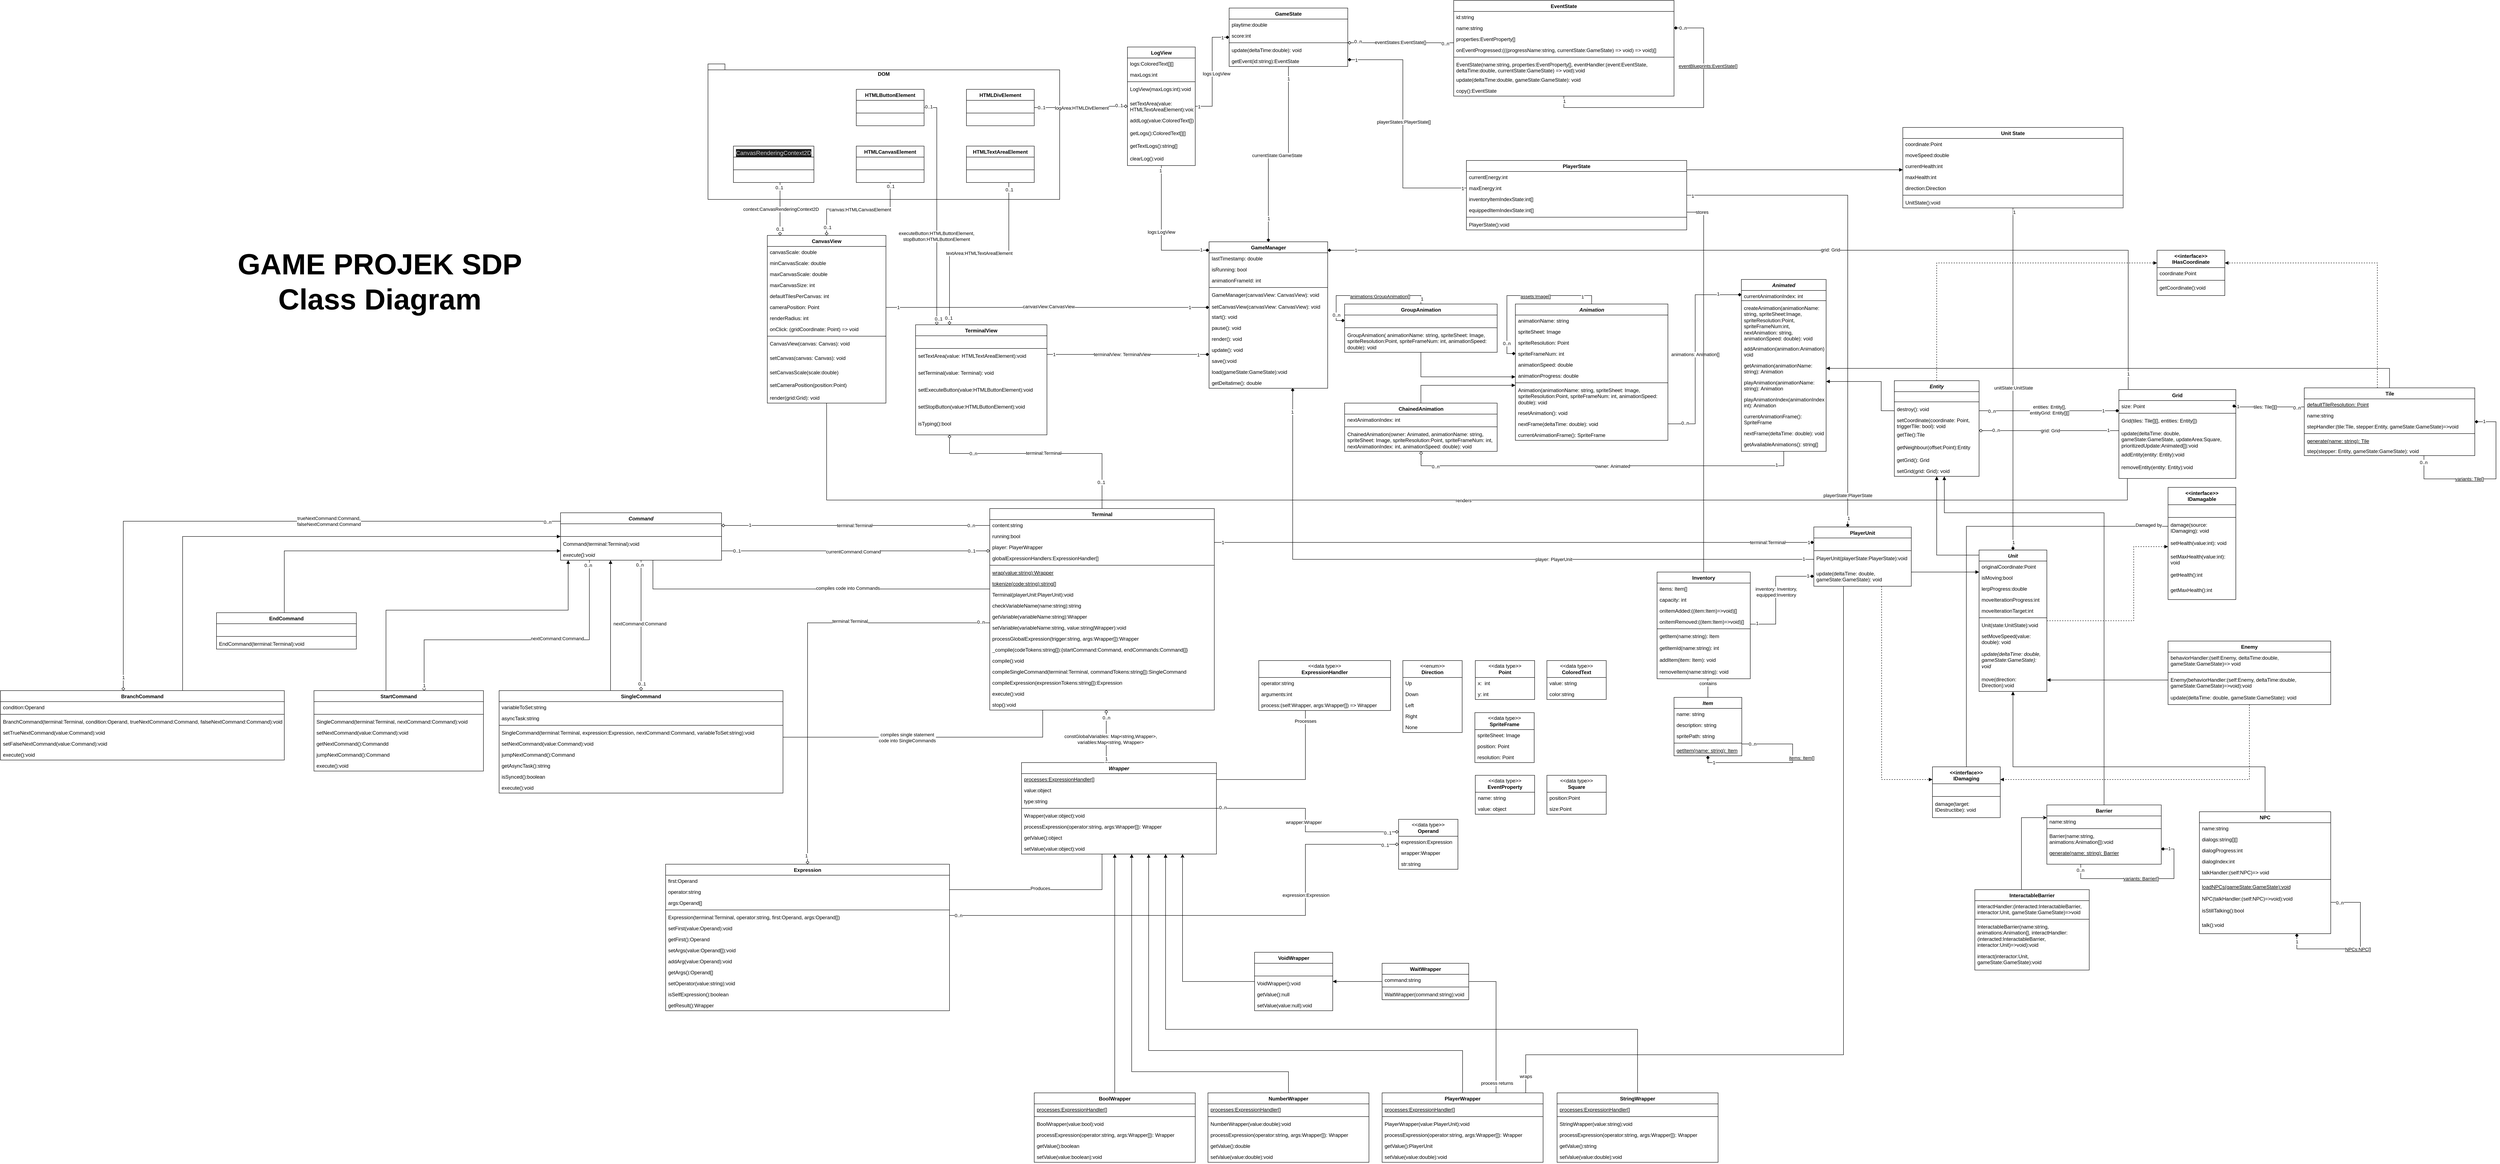 <mxfile version="22.1.2" type="device">
  <diagram id="C5RBs43oDa-KdzZeNtuy" name="Page-1">
    <mxGraphModel dx="4742" dy="836" grid="1" gridSize="10" guides="1" tooltips="1" connect="1" arrows="1" fold="1" page="1" pageScale="1" pageWidth="827" pageHeight="1169" math="0" shadow="0">
      <root>
        <mxCell id="WIyWlLk6GJQsqaUBKTNV-0" />
        <mxCell id="WIyWlLk6GJQsqaUBKTNV-1" parent="WIyWlLk6GJQsqaUBKTNV-0" />
        <mxCell id="rZjegIty8my_3wip-gkH-140" style="edgeStyle=orthogonalEdgeStyle;rounded=0;orthogonalLoop=1;jettySize=auto;html=1;endArrow=diamond;endFill=1;" parent="WIyWlLk6GJQsqaUBKTNV-1" source="rZjegIty8my_3wip-gkH-7" target="rZjegIty8my_3wip-gkH-135" edge="1">
          <mxGeometry relative="1" as="geometry">
            <Array as="points">
              <mxPoint x="2192" y="930" />
            </Array>
          </mxGeometry>
        </mxCell>
        <mxCell id="rZjegIty8my_3wip-gkH-207" value="1" style="edgeLabel;html=1;align=center;verticalAlign=middle;resizable=0;points=[];" parent="rZjegIty8my_3wip-gkH-140" vertex="1" connectable="0">
          <mxGeometry x="0.94" relative="1" as="geometry">
            <mxPoint as="offset" />
          </mxGeometry>
        </mxCell>
        <mxCell id="rZjegIty8my_3wip-gkH-208" value="1" style="edgeLabel;html=1;align=center;verticalAlign=middle;resizable=0;points=[];" parent="rZjegIty8my_3wip-gkH-140" vertex="1" connectable="0">
          <mxGeometry x="-0.966" relative="1" as="geometry">
            <mxPoint as="offset" />
          </mxGeometry>
        </mxCell>
        <mxCell id="rZjegIty8my_3wip-gkH-209" value="grid: Grid" style="edgeLabel;html=1;align=center;verticalAlign=middle;resizable=0;points=[];" parent="rZjegIty8my_3wip-gkH-140" vertex="1" connectable="0">
          <mxGeometry x="-0.069" y="-1" relative="1" as="geometry">
            <mxPoint as="offset" />
          </mxGeometry>
        </mxCell>
        <mxCell id="rZjegIty8my_3wip-gkH-7" value="Grid" style="swimlane;fontStyle=1;align=center;verticalAlign=top;childLayout=stackLayout;horizontal=1;startSize=26;horizontalStack=0;resizeParent=1;resizeParentMax=0;resizeLast=0;collapsible=1;marginBottom=0;whiteSpace=wrap;html=1;" parent="WIyWlLk6GJQsqaUBKTNV-1" vertex="1">
          <mxGeometry x="2170" y="1259" width="276" height="210" as="geometry">
            <mxRectangle x="990" y="-550" width="70" height="30" as="alternateBounds" />
          </mxGeometry>
        </mxCell>
        <mxCell id="ATvRBIu8b1MNuLwHgkCy-0" value="size: Point" style="text;strokeColor=none;fillColor=none;align=left;verticalAlign=top;spacingLeft=4;spacingRight=4;overflow=hidden;rotatable=0;points=[[0,0.5],[1,0.5]];portConstraint=eastwest;whiteSpace=wrap;html=1;" parent="rZjegIty8my_3wip-gkH-7" vertex="1">
          <mxGeometry y="26" width="276" height="26" as="geometry" />
        </mxCell>
        <mxCell id="rZjegIty8my_3wip-gkH-9" value="" style="line;strokeWidth=1;fillColor=none;align=left;verticalAlign=middle;spacingTop=-1;spacingLeft=3;spacingRight=3;rotatable=0;labelPosition=right;points=[];portConstraint=eastwest;strokeColor=inherit;" parent="rZjegIty8my_3wip-gkH-7" vertex="1">
          <mxGeometry y="52" width="276" height="8" as="geometry" />
        </mxCell>
        <mxCell id="ATvRBIu8b1MNuLwHgkCy-12" value="Grid(tiles: Tile[][], entities: Entity[])" style="text;strokeColor=none;fillColor=none;align=left;verticalAlign=top;spacingLeft=4;spacingRight=4;overflow=hidden;rotatable=0;points=[[0,0.5],[1,0.5]];portConstraint=eastwest;whiteSpace=wrap;html=1;" parent="rZjegIty8my_3wip-gkH-7" vertex="1">
          <mxGeometry y="60" width="276" height="30" as="geometry" />
        </mxCell>
        <mxCell id="ATvRBIu8b1MNuLwHgkCy-1" value="update(deltaTime: double, gameState:GameState, updateArea:Square, prioritizedUpdate:Animated[]):void" style="text;strokeColor=none;fillColor=none;align=left;verticalAlign=top;spacingLeft=4;spacingRight=4;overflow=hidden;rotatable=0;points=[[0,0.5],[1,0.5]];portConstraint=eastwest;whiteSpace=wrap;html=1;" parent="rZjegIty8my_3wip-gkH-7" vertex="1">
          <mxGeometry y="90" width="276" height="50" as="geometry" />
        </mxCell>
        <mxCell id="ATvRBIu8b1MNuLwHgkCy-5" value="addEntity(entity: Entity):void" style="text;strokeColor=none;fillColor=none;align=left;verticalAlign=top;spacingLeft=4;spacingRight=4;overflow=hidden;rotatable=0;points=[[0,0.5],[1,0.5]];portConstraint=eastwest;whiteSpace=wrap;html=1;" parent="rZjegIty8my_3wip-gkH-7" vertex="1">
          <mxGeometry y="140" width="276" height="30" as="geometry" />
        </mxCell>
        <mxCell id="wb1uhN75TqXF_4sBnK4L-57" value="removeEntity(entity: Entity):void" style="text;strokeColor=none;fillColor=none;align=left;verticalAlign=top;spacingLeft=4;spacingRight=4;overflow=hidden;rotatable=0;points=[[0,0.5],[1,0.5]];portConstraint=eastwest;whiteSpace=wrap;html=1;" parent="rZjegIty8my_3wip-gkH-7" vertex="1">
          <mxGeometry y="170" width="276" height="40" as="geometry" />
        </mxCell>
        <mxCell id="rZjegIty8my_3wip-gkH-156" style="edgeStyle=orthogonalEdgeStyle;rounded=0;orthogonalLoop=1;jettySize=auto;html=1;endArrow=diamond;endFill=1;exitX=1;exitY=0.5;exitDx=0;exitDy=0;entryX=0;entryY=0.5;entryDx=0;entryDy=0;" parent="WIyWlLk6GJQsqaUBKTNV-1" source="rZjegIty8my_3wip-gkH-215" target="ATvRBIu8b1MNuLwHgkCy-135" edge="1">
          <mxGeometry relative="1" as="geometry">
            <mxPoint x="1573" y="1245" as="targetPoint" />
            <Array as="points">
              <mxPoint x="1170" y="1340" />
              <mxPoint x="1170" y="1035" />
            </Array>
          </mxGeometry>
        </mxCell>
        <mxCell id="rZjegIty8my_3wip-gkH-173" value="0..n" style="edgeLabel;html=1;align=center;verticalAlign=middle;resizable=0;points=[];" parent="rZjegIty8my_3wip-gkH-156" vertex="1" connectable="0">
          <mxGeometry x="-0.832" y="2" relative="1" as="geometry">
            <mxPoint as="offset" />
          </mxGeometry>
        </mxCell>
        <mxCell id="rZjegIty8my_3wip-gkH-174" value="1" style="edgeLabel;html=1;align=center;verticalAlign=middle;resizable=0;points=[];" parent="rZjegIty8my_3wip-gkH-156" vertex="1" connectable="0">
          <mxGeometry x="0.77" y="2" relative="1" as="geometry">
            <mxPoint as="offset" />
          </mxGeometry>
        </mxCell>
        <mxCell id="rZjegIty8my_3wip-gkH-184" value="animations: Animation[]" style="edgeLabel;html=1;align=center;verticalAlign=middle;resizable=0;points=[];" parent="rZjegIty8my_3wip-gkH-156" vertex="1" connectable="0">
          <mxGeometry x="-0.044" relative="1" as="geometry">
            <mxPoint as="offset" />
          </mxGeometry>
        </mxCell>
        <mxCell id="rZjegIty8my_3wip-gkH-35" value="&lt;i&gt;Animation&lt;/i&gt;" style="swimlane;fontStyle=1;align=center;verticalAlign=top;childLayout=stackLayout;horizontal=1;startSize=26;horizontalStack=0;resizeParent=1;resizeParentMax=0;resizeLast=0;collapsible=1;marginBottom=0;whiteSpace=wrap;html=1;" parent="WIyWlLk6GJQsqaUBKTNV-1" vertex="1">
          <mxGeometry x="745.59" y="1057" width="360" height="322" as="geometry">
            <mxRectangle x="-131" y="-465" width="100" height="30" as="alternateBounds" />
          </mxGeometry>
        </mxCell>
        <mxCell id="roftVuwWODX8qKFxfzQS-22" value="animationName: string" style="text;strokeColor=none;fillColor=none;align=left;verticalAlign=top;spacingLeft=4;spacingRight=4;overflow=hidden;rotatable=0;points=[[0,0.5],[1,0.5]];portConstraint=eastwest;whiteSpace=wrap;html=1;" parent="rZjegIty8my_3wip-gkH-35" vertex="1">
          <mxGeometry y="26" width="360" height="26" as="geometry" />
        </mxCell>
        <mxCell id="roftVuwWODX8qKFxfzQS-23" value="spriteSheet: Image" style="text;strokeColor=none;fillColor=none;align=left;verticalAlign=top;spacingLeft=4;spacingRight=4;overflow=hidden;rotatable=0;points=[[0,0.5],[1,0.5]];portConstraint=eastwest;whiteSpace=wrap;html=1;" parent="rZjegIty8my_3wip-gkH-35" vertex="1">
          <mxGeometry y="52" width="360" height="26" as="geometry" />
        </mxCell>
        <mxCell id="roftVuwWODX8qKFxfzQS-24" value="spriteResolution: Point" style="text;strokeColor=none;fillColor=none;align=left;verticalAlign=top;spacingLeft=4;spacingRight=4;overflow=hidden;rotatable=0;points=[[0,0.5],[1,0.5]];portConstraint=eastwest;whiteSpace=wrap;html=1;" parent="rZjegIty8my_3wip-gkH-35" vertex="1">
          <mxGeometry y="78" width="360" height="26" as="geometry" />
        </mxCell>
        <mxCell id="roftVuwWODX8qKFxfzQS-21" value="spriteFrameNum: int" style="text;strokeColor=none;fillColor=none;align=left;verticalAlign=top;spacingLeft=4;spacingRight=4;overflow=hidden;rotatable=0;points=[[0,0.5],[1,0.5]];portConstraint=eastwest;whiteSpace=wrap;html=1;" parent="rZjegIty8my_3wip-gkH-35" vertex="1">
          <mxGeometry y="104" width="360" height="26" as="geometry" />
        </mxCell>
        <mxCell id="rZjegIty8my_3wip-gkH-214" value="animationSpeed: double&lt;br&gt;" style="text;strokeColor=none;fillColor=none;align=left;verticalAlign=top;spacingLeft=4;spacingRight=4;overflow=hidden;rotatable=0;points=[[0,0.5],[1,0.5]];portConstraint=eastwest;whiteSpace=wrap;html=1;" parent="rZjegIty8my_3wip-gkH-35" vertex="1">
          <mxGeometry y="130" width="360" height="26" as="geometry" />
        </mxCell>
        <mxCell id="roftVuwWODX8qKFxfzQS-36" value="animationProgress: double" style="text;strokeColor=none;fillColor=none;align=left;verticalAlign=top;spacingLeft=4;spacingRight=4;overflow=hidden;rotatable=0;points=[[0,0.5],[1,0.5]];portConstraint=eastwest;whiteSpace=wrap;html=1;" parent="rZjegIty8my_3wip-gkH-35" vertex="1">
          <mxGeometry y="156" width="360" height="26" as="geometry" />
        </mxCell>
        <mxCell id="rZjegIty8my_3wip-gkH-37" value="" style="line;strokeWidth=1;fillColor=none;align=left;verticalAlign=middle;spacingTop=-1;spacingLeft=3;spacingRight=3;rotatable=0;labelPosition=right;points=[];portConstraint=eastwest;strokeColor=inherit;" parent="rZjegIty8my_3wip-gkH-35" vertex="1">
          <mxGeometry y="182" width="360" height="8" as="geometry" />
        </mxCell>
        <mxCell id="rZjegIty8my_3wip-gkH-170" value="Animation(animationName: string, spriteSheet: Image, spriteResolution:Point, spriteFrameNum: int, animationSpeed: double): void" style="text;strokeColor=none;fillColor=none;align=left;verticalAlign=top;spacingLeft=4;spacingRight=4;overflow=hidden;rotatable=0;points=[[0,0.5],[1,0.5]];portConstraint=eastwest;whiteSpace=wrap;html=1;" parent="rZjegIty8my_3wip-gkH-35" vertex="1">
          <mxGeometry y="190" width="360" height="54" as="geometry" />
        </mxCell>
        <mxCell id="rZjegIty8my_3wip-gkH-171" value="resetAnimation(): void" style="text;strokeColor=none;fillColor=none;align=left;verticalAlign=top;spacingLeft=4;spacingRight=4;overflow=hidden;rotatable=0;points=[[0,0.5],[1,0.5]];portConstraint=eastwest;whiteSpace=wrap;html=1;" parent="rZjegIty8my_3wip-gkH-35" vertex="1">
          <mxGeometry y="244" width="360" height="26" as="geometry" />
        </mxCell>
        <mxCell id="rZjegIty8my_3wip-gkH-215" value="nextFrame(deltaTime: double): void" style="text;strokeColor=none;fillColor=none;align=left;verticalAlign=top;spacingLeft=4;spacingRight=4;overflow=hidden;rotatable=0;points=[[0,0.5],[1,0.5]];portConstraint=eastwest;whiteSpace=wrap;html=1;" parent="rZjegIty8my_3wip-gkH-35" vertex="1">
          <mxGeometry y="270" width="360" height="26" as="geometry" />
        </mxCell>
        <mxCell id="rZjegIty8my_3wip-gkH-181" value="currentAnimationFrame(): SpriteFrame" style="text;strokeColor=none;fillColor=none;align=left;verticalAlign=top;spacingLeft=4;spacingRight=4;overflow=hidden;rotatable=0;points=[[0,0.5],[1,0.5]];portConstraint=eastwest;whiteSpace=wrap;html=1;" parent="rZjegIty8my_3wip-gkH-35" vertex="1">
          <mxGeometry y="296" width="360" height="26" as="geometry" />
        </mxCell>
        <mxCell id="wb1uhN75TqXF_4sBnK4L-0" style="edgeStyle=orthogonalEdgeStyle;rounded=0;orthogonalLoop=1;jettySize=auto;html=1;entryX=0;entryY=0.5;entryDx=0;entryDy=0;endArrow=diamond;endFill=1;" parent="rZjegIty8my_3wip-gkH-35" source="rZjegIty8my_3wip-gkH-35" target="roftVuwWODX8qKFxfzQS-21" edge="1">
          <mxGeometry relative="1" as="geometry" />
        </mxCell>
        <mxCell id="wb1uhN75TqXF_4sBnK4L-2" value="&lt;u&gt;assets:Image[]&lt;/u&gt;" style="edgeLabel;html=1;align=center;verticalAlign=middle;resizable=0;points=[];" parent="wb1uhN75TqXF_4sBnK4L-0" vertex="1" connectable="0">
          <mxGeometry x="-0.061" y="3" relative="1" as="geometry">
            <mxPoint x="24" y="-1" as="offset" />
          </mxGeometry>
        </mxCell>
        <mxCell id="xnawm_rAH6HHE10GptO4-3" value="0..n" style="edgeLabel;html=1;align=center;verticalAlign=middle;resizable=0;points=[];" parent="wb1uhN75TqXF_4sBnK4L-0" vertex="1" connectable="0">
          <mxGeometry x="0.767" y="-1" relative="1" as="geometry">
            <mxPoint as="offset" />
          </mxGeometry>
        </mxCell>
        <mxCell id="xnawm_rAH6HHE10GptO4-4" value="1" style="edgeLabel;html=1;align=center;verticalAlign=middle;resizable=0;points=[];" parent="wb1uhN75TqXF_4sBnK4L-0" vertex="1" connectable="0">
          <mxGeometry x="-0.776" y="3" relative="1" as="geometry">
            <mxPoint as="offset" />
          </mxGeometry>
        </mxCell>
        <mxCell id="rZjegIty8my_3wip-gkH-134" style="edgeStyle=orthogonalEdgeStyle;rounded=0;orthogonalLoop=1;jettySize=auto;html=1;endArrow=diamond;endFill=1;entryX=1;entryY=0.5;entryDx=0;entryDy=0;" parent="WIyWlLk6GJQsqaUBKTNV-1" source="ATvRBIu8b1MNuLwHgkCy-127" target="ATvRBIu8b1MNuLwHgkCy-0" edge="1">
          <mxGeometry relative="1" as="geometry">
            <mxPoint x="2675" y="1298.018" as="sourcePoint" />
            <mxPoint x="2175" y="1559" as="targetPoint" />
            <Array as="points">
              <mxPoint x="2445" y="1300" />
              <mxPoint x="2445" y="1298" />
            </Array>
          </mxGeometry>
        </mxCell>
        <mxCell id="rZjegIty8my_3wip-gkH-186" value="tiles: Tile[][]" style="edgeLabel;html=1;align=center;verticalAlign=middle;resizable=0;points=[];" parent="rZjegIty8my_3wip-gkH-134" vertex="1" connectable="0">
          <mxGeometry x="0.116" relative="1" as="geometry">
            <mxPoint as="offset" />
          </mxGeometry>
        </mxCell>
        <mxCell id="rZjegIty8my_3wip-gkH-190" value="1" style="edgeLabel;html=1;align=center;verticalAlign=middle;resizable=0;points=[];" parent="rZjegIty8my_3wip-gkH-134" vertex="1" connectable="0">
          <mxGeometry x="0.896" y="-1" relative="1" as="geometry">
            <mxPoint as="offset" />
          </mxGeometry>
        </mxCell>
        <mxCell id="rZjegIty8my_3wip-gkH-191" value="0..n" style="edgeLabel;html=1;align=center;verticalAlign=middle;resizable=0;points=[];" parent="rZjegIty8my_3wip-gkH-134" vertex="1" connectable="0">
          <mxGeometry x="-0.923" y="2" relative="1" as="geometry">
            <mxPoint x="-11" as="offset" />
          </mxGeometry>
        </mxCell>
        <mxCell id="rZjegIty8my_3wip-gkH-155" style="edgeStyle=orthogonalEdgeStyle;rounded=0;orthogonalLoop=1;jettySize=auto;html=1;endArrow=diamond;endFill=1;" parent="WIyWlLk6GJQsqaUBKTNV-1" source="rZjegIty8my_3wip-gkH-45" target="rZjegIty8my_3wip-gkH-63" edge="1">
          <mxGeometry relative="1" as="geometry">
            <Array as="points">
              <mxPoint x="1360" y="1813" />
              <mxPoint x="1360" y="1700" />
            </Array>
          </mxGeometry>
        </mxCell>
        <mxCell id="rZjegIty8my_3wip-gkH-175" value="1" style="edgeLabel;html=1;align=center;verticalAlign=middle;resizable=0;points=[];" parent="rZjegIty8my_3wip-gkH-155" vertex="1" connectable="0">
          <mxGeometry x="-0.878" y="2" relative="1" as="geometry">
            <mxPoint as="offset" />
          </mxGeometry>
        </mxCell>
        <mxCell id="rZjegIty8my_3wip-gkH-176" value="1" style="edgeLabel;html=1;align=center;verticalAlign=middle;resizable=0;points=[];" parent="rZjegIty8my_3wip-gkH-155" vertex="1" connectable="0">
          <mxGeometry x="0.892" y="1" relative="1" as="geometry">
            <mxPoint as="offset" />
          </mxGeometry>
        </mxCell>
        <mxCell id="rZjegIty8my_3wip-gkH-227" value="inventory: Inventory,&lt;br&gt;equipped:Inventory" style="edgeLabel;html=1;align=center;verticalAlign=middle;resizable=0;points=[];" parent="rZjegIty8my_3wip-gkH-155" vertex="1" connectable="0">
          <mxGeometry x="0.036" y="-1" relative="1" as="geometry">
            <mxPoint as="offset" />
          </mxGeometry>
        </mxCell>
        <mxCell id="rZjegIty8my_3wip-gkH-45" value="Inventory" style="swimlane;fontStyle=1;align=center;verticalAlign=top;childLayout=stackLayout;horizontal=1;startSize=26;horizontalStack=0;resizeParent=1;resizeParentMax=0;resizeLast=0;collapsible=1;marginBottom=0;whiteSpace=wrap;html=1;" parent="WIyWlLk6GJQsqaUBKTNV-1" vertex="1">
          <mxGeometry x="1080" y="1690" width="220" height="252" as="geometry">
            <mxRectangle x="209" y="556" width="90" height="30" as="alternateBounds" />
          </mxGeometry>
        </mxCell>
        <mxCell id="rZjegIty8my_3wip-gkH-46" value="items: Item[]" style="text;strokeColor=none;fillColor=none;align=left;verticalAlign=top;spacingLeft=4;spacingRight=4;overflow=hidden;rotatable=0;points=[[0,0.5],[1,0.5]];portConstraint=eastwest;whiteSpace=wrap;html=1;" parent="rZjegIty8my_3wip-gkH-45" vertex="1">
          <mxGeometry y="26" width="220" height="26" as="geometry" />
        </mxCell>
        <mxCell id="roftVuwWODX8qKFxfzQS-13" value="capacity: int" style="text;strokeColor=none;fillColor=none;align=left;verticalAlign=top;spacingLeft=4;spacingRight=4;overflow=hidden;rotatable=0;points=[[0,0.5],[1,0.5]];portConstraint=eastwest;whiteSpace=wrap;html=1;" parent="rZjegIty8my_3wip-gkH-45" vertex="1">
          <mxGeometry y="52" width="220" height="26" as="geometry" />
        </mxCell>
        <mxCell id="ysNWSff8VDfC4Reil-hs-10" value="onItemAdded:((item:Item)=&amp;gt;void)[]" style="text;strokeColor=none;fillColor=none;align=left;verticalAlign=top;spacingLeft=4;spacingRight=4;overflow=hidden;rotatable=0;points=[[0,0.5],[1,0.5]];portConstraint=eastwest;whiteSpace=wrap;html=1;" vertex="1" parent="rZjegIty8my_3wip-gkH-45">
          <mxGeometry y="78" width="220" height="26" as="geometry" />
        </mxCell>
        <mxCell id="ysNWSff8VDfC4Reil-hs-12" value="onItemRemoved:((item:Item)=&amp;gt;void)[]" style="text;strokeColor=none;fillColor=none;align=left;verticalAlign=top;spacingLeft=4;spacingRight=4;overflow=hidden;rotatable=0;points=[[0,0.5],[1,0.5]];portConstraint=eastwest;whiteSpace=wrap;html=1;" vertex="1" parent="rZjegIty8my_3wip-gkH-45">
          <mxGeometry y="104" width="220" height="26" as="geometry" />
        </mxCell>
        <mxCell id="rZjegIty8my_3wip-gkH-47" value="" style="line;strokeWidth=1;fillColor=none;align=left;verticalAlign=middle;spacingTop=-1;spacingLeft=3;spacingRight=3;rotatable=0;labelPosition=right;points=[];portConstraint=eastwest;strokeColor=inherit;" parent="rZjegIty8my_3wip-gkH-45" vertex="1">
          <mxGeometry y="130" width="220" height="8" as="geometry" />
        </mxCell>
        <mxCell id="rZjegIty8my_3wip-gkH-48" value="getItem(name:string): Item" style="text;strokeColor=none;fillColor=none;align=left;verticalAlign=top;spacingLeft=4;spacingRight=4;overflow=hidden;rotatable=0;points=[[0,0.5],[1,0.5]];portConstraint=eastwest;whiteSpace=wrap;html=1;" parent="rZjegIty8my_3wip-gkH-45" vertex="1">
          <mxGeometry y="138" width="220" height="28" as="geometry" />
        </mxCell>
        <mxCell id="ATvRBIu8b1MNuLwHgkCy-91" value="getItemId(name:string): int" style="text;strokeColor=none;fillColor=none;align=left;verticalAlign=top;spacingLeft=4;spacingRight=4;overflow=hidden;rotatable=0;points=[[0,0.5],[1,0.5]];portConstraint=eastwest;whiteSpace=wrap;html=1;" parent="rZjegIty8my_3wip-gkH-45" vertex="1">
          <mxGeometry y="166" width="220" height="28" as="geometry" />
        </mxCell>
        <mxCell id="roftVuwWODX8qKFxfzQS-14" value="addItem(item: Item): void" style="text;strokeColor=none;fillColor=none;align=left;verticalAlign=top;spacingLeft=4;spacingRight=4;overflow=hidden;rotatable=0;points=[[0,0.5],[1,0.5]];portConstraint=eastwest;whiteSpace=wrap;html=1;" parent="rZjegIty8my_3wip-gkH-45" vertex="1">
          <mxGeometry y="194" width="220" height="28" as="geometry" />
        </mxCell>
        <mxCell id="ysNWSff8VDfC4Reil-hs-11" value="removeItem(name:string): void" style="text;strokeColor=none;fillColor=none;align=left;verticalAlign=top;spacingLeft=4;spacingRight=4;overflow=hidden;rotatable=0;points=[[0,0.5],[1,0.5]];portConstraint=eastwest;whiteSpace=wrap;html=1;" vertex="1" parent="rZjegIty8my_3wip-gkH-45">
          <mxGeometry y="222" width="220" height="30" as="geometry" />
        </mxCell>
        <mxCell id="rZjegIty8my_3wip-gkH-153" style="edgeStyle=orthogonalEdgeStyle;rounded=0;orthogonalLoop=1;jettySize=auto;html=1;endArrow=none;endFill=0;" parent="WIyWlLk6GJQsqaUBKTNV-1" source="rZjegIty8my_3wip-gkH-49" target="rZjegIty8my_3wip-gkH-45" edge="1">
          <mxGeometry relative="1" as="geometry">
            <Array as="points">
              <mxPoint x="1200" y="1950" />
              <mxPoint x="1200" y="1950" />
            </Array>
          </mxGeometry>
        </mxCell>
        <mxCell id="ATvRBIu8b1MNuLwHgkCy-70" value="contains" style="edgeLabel;html=1;align=center;verticalAlign=middle;resizable=0;points=[];" parent="rZjegIty8my_3wip-gkH-153" vertex="1" connectable="0">
          <mxGeometry x="-0.015" y="1" relative="1" as="geometry">
            <mxPoint x="1" y="-12" as="offset" />
          </mxGeometry>
        </mxCell>
        <mxCell id="rZjegIty8my_3wip-gkH-49" value="&lt;i&gt;Item&lt;/i&gt;" style="swimlane;fontStyle=1;align=center;verticalAlign=top;childLayout=stackLayout;horizontal=1;startSize=26;horizontalStack=0;resizeParent=1;resizeParentMax=0;resizeLast=0;collapsible=1;marginBottom=0;whiteSpace=wrap;html=1;" parent="WIyWlLk6GJQsqaUBKTNV-1" vertex="1">
          <mxGeometry x="1120" y="1986" width="160" height="138" as="geometry">
            <mxRectangle x="172" y="384" width="70" height="30" as="alternateBounds" />
          </mxGeometry>
        </mxCell>
        <mxCell id="rZjegIty8my_3wip-gkH-50" value="name: string" style="text;strokeColor=none;fillColor=none;align=left;verticalAlign=top;spacingLeft=4;spacingRight=4;overflow=hidden;rotatable=0;points=[[0,0.5],[1,0.5]];portConstraint=eastwest;whiteSpace=wrap;html=1;" parent="rZjegIty8my_3wip-gkH-49" vertex="1">
          <mxGeometry y="26" width="160" height="26" as="geometry" />
        </mxCell>
        <mxCell id="ATvRBIu8b1MNuLwHgkCy-75" value="description: string" style="text;strokeColor=none;fillColor=none;align=left;verticalAlign=top;spacingLeft=4;spacingRight=4;overflow=hidden;rotatable=0;points=[[0,0.5],[1,0.5]];portConstraint=eastwest;whiteSpace=wrap;html=1;" parent="rZjegIty8my_3wip-gkH-49" vertex="1">
          <mxGeometry y="52" width="160" height="26" as="geometry" />
        </mxCell>
        <mxCell id="ATvRBIu8b1MNuLwHgkCy-84" value="spritePath: string" style="text;strokeColor=none;fillColor=none;align=left;verticalAlign=top;spacingLeft=4;spacingRight=4;overflow=hidden;rotatable=0;points=[[0,0.5],[1,0.5]];portConstraint=eastwest;whiteSpace=wrap;html=1;" parent="rZjegIty8my_3wip-gkH-49" vertex="1">
          <mxGeometry y="78" width="160" height="26" as="geometry" />
        </mxCell>
        <mxCell id="rZjegIty8my_3wip-gkH-51" value="" style="line;strokeWidth=1;fillColor=none;align=left;verticalAlign=middle;spacingTop=-1;spacingLeft=3;spacingRight=3;rotatable=0;labelPosition=right;points=[];portConstraint=eastwest;strokeColor=inherit;" parent="rZjegIty8my_3wip-gkH-49" vertex="1">
          <mxGeometry y="104" width="160" height="8" as="geometry" />
        </mxCell>
        <mxCell id="rZjegIty8my_3wip-gkH-52" value="&lt;u&gt;getItem(name: string): Item&lt;/u&gt;" style="text;strokeColor=none;fillColor=none;align=left;verticalAlign=top;spacingLeft=4;spacingRight=4;overflow=hidden;rotatable=0;points=[[0,0.5],[1,0.5]];portConstraint=eastwest;whiteSpace=wrap;html=1;" parent="rZjegIty8my_3wip-gkH-49" vertex="1">
          <mxGeometry y="112" width="160" height="26" as="geometry" />
        </mxCell>
        <mxCell id="rZjegIty8my_3wip-gkH-133" style="edgeStyle=orthogonalEdgeStyle;rounded=0;orthogonalLoop=1;jettySize=auto;html=1;endArrow=diamond;endFill=1;" parent="WIyWlLk6GJQsqaUBKTNV-1" source="ATvRBIu8b1MNuLwHgkCy-24" target="rZjegIty8my_3wip-gkH-7" edge="1">
          <mxGeometry relative="1" as="geometry">
            <mxPoint x="1815" y="1298.043" as="sourcePoint" />
            <mxPoint x="2034.12" y="1309.674" as="targetPoint" />
            <Array as="points">
              <mxPoint x="1994" y="1309" />
              <mxPoint x="1994" y="1309" />
            </Array>
          </mxGeometry>
        </mxCell>
        <mxCell id="rZjegIty8my_3wip-gkH-185" value="entities: Entity[],&lt;br&gt;entityGrid: Entity[][]" style="edgeLabel;html=1;align=center;verticalAlign=middle;resizable=0;points=[];" parent="rZjegIty8my_3wip-gkH-133" vertex="1" connectable="0">
          <mxGeometry x="0.017" y="2" relative="1" as="geometry">
            <mxPoint x="-2" as="offset" />
          </mxGeometry>
        </mxCell>
        <mxCell id="rZjegIty8my_3wip-gkH-188" value="1" style="edgeLabel;html=1;align=center;verticalAlign=middle;resizable=0;points=[];" parent="rZjegIty8my_3wip-gkH-133" vertex="1" connectable="0">
          <mxGeometry x="0.863" y="-3" relative="1" as="geometry">
            <mxPoint x="-15" y="-3" as="offset" />
          </mxGeometry>
        </mxCell>
        <mxCell id="rZjegIty8my_3wip-gkH-189" value="0..n" style="edgeLabel;html=1;align=center;verticalAlign=middle;resizable=0;points=[];" parent="rZjegIty8my_3wip-gkH-133" vertex="1" connectable="0">
          <mxGeometry x="-0.871" y="-2" relative="1" as="geometry">
            <mxPoint x="8" y="-1" as="offset" />
          </mxGeometry>
        </mxCell>
        <mxCell id="xnawm_rAH6HHE10GptO4-199" style="edgeStyle=orthogonalEdgeStyle;rounded=0;orthogonalLoop=1;jettySize=auto;html=1;endArrow=none;endFill=0;" parent="WIyWlLk6GJQsqaUBKTNV-1" source="rZjegIty8my_3wip-gkH-63" target="xnawm_rAH6HHE10GptO4-191" edge="1">
          <mxGeometry relative="1" as="geometry">
            <Array as="points">
              <mxPoint x="1520" y="2830" />
              <mxPoint x="770" y="2830" />
            </Array>
          </mxGeometry>
        </mxCell>
        <mxCell id="xnawm_rAH6HHE10GptO4-200" value="wraps" style="edgeLabel;html=1;align=center;verticalAlign=middle;resizable=0;points=[];" parent="xnawm_rAH6HHE10GptO4-199" vertex="1" connectable="0">
          <mxGeometry x="0.96" relative="1" as="geometry">
            <mxPoint as="offset" />
          </mxGeometry>
        </mxCell>
        <mxCell id="xnawm_rAH6HHE10GptO4-353" style="edgeStyle=orthogonalEdgeStyle;rounded=0;orthogonalLoop=1;jettySize=auto;html=1;endArrow=block;endFill=1;" parent="WIyWlLk6GJQsqaUBKTNV-1" source="rZjegIty8my_3wip-gkH-63" target="xnawm_rAH6HHE10GptO4-326" edge="1">
          <mxGeometry relative="1" as="geometry">
            <Array as="points">
              <mxPoint x="1760" y="1690" />
              <mxPoint x="1760" y="1690" />
            </Array>
          </mxGeometry>
        </mxCell>
        <mxCell id="ysNWSff8VDfC4Reil-hs-3" style="edgeStyle=orthogonalEdgeStyle;rounded=0;orthogonalLoop=1;jettySize=auto;html=1;endArrow=block;endFill=1;dashed=1;" edge="1" parent="WIyWlLk6GJQsqaUBKTNV-1" source="rZjegIty8my_3wip-gkH-63" target="ATvRBIu8b1MNuLwHgkCy-118">
          <mxGeometry relative="1" as="geometry">
            <Array as="points">
              <mxPoint x="1610" y="2180" />
            </Array>
          </mxGeometry>
        </mxCell>
        <mxCell id="rZjegIty8my_3wip-gkH-63" value="PlayerUnit" style="swimlane;fontStyle=1;align=center;verticalAlign=top;childLayout=stackLayout;horizontal=1;startSize=26;horizontalStack=0;resizeParent=1;resizeParentMax=0;resizeLast=0;collapsible=1;marginBottom=0;whiteSpace=wrap;html=1;" parent="WIyWlLk6GJQsqaUBKTNV-1" vertex="1">
          <mxGeometry x="1450" y="1583.5" width="230" height="140" as="geometry">
            <mxRectangle x="400" y="392" width="80" height="30" as="alternateBounds" />
          </mxGeometry>
        </mxCell>
        <mxCell id="xnawm_rAH6HHE10GptO4-252" value="&amp;nbsp;" style="text;strokeColor=none;fillColor=none;align=left;verticalAlign=top;spacingLeft=4;spacingRight=4;overflow=hidden;rotatable=0;points=[[0,0.5],[1,0.5]];portConstraint=eastwest;whiteSpace=wrap;html=1;" parent="rZjegIty8my_3wip-gkH-63" vertex="1">
          <mxGeometry y="26" width="230" height="26" as="geometry" />
        </mxCell>
        <mxCell id="rZjegIty8my_3wip-gkH-65" value="" style="line;strokeWidth=1;fillColor=none;align=left;verticalAlign=middle;spacingTop=-1;spacingLeft=3;spacingRight=3;rotatable=0;labelPosition=right;points=[];portConstraint=eastwest;strokeColor=inherit;" parent="rZjegIty8my_3wip-gkH-63" vertex="1">
          <mxGeometry y="52" width="230" height="8" as="geometry" />
        </mxCell>
        <mxCell id="rZjegIty8my_3wip-gkH-66" value="PlayerUnit(playerState:PlayerState):void" style="text;strokeColor=none;fillColor=none;align=left;verticalAlign=top;spacingLeft=4;spacingRight=4;overflow=hidden;rotatable=0;points=[[0,0.5],[1,0.5]];portConstraint=eastwest;whiteSpace=wrap;html=1;" parent="rZjegIty8my_3wip-gkH-63" vertex="1">
          <mxGeometry y="60" width="230" height="36" as="geometry" />
        </mxCell>
        <mxCell id="grkpc-0bP40n8Ppt4jhJ-10" value="update(deltaTime: double, gameState:GameState): void" style="text;strokeColor=none;fillColor=none;align=left;verticalAlign=top;spacingLeft=4;spacingRight=4;overflow=hidden;rotatable=0;points=[[0,0.5],[1,0.5]];portConstraint=eastwest;whiteSpace=wrap;html=1;" parent="rZjegIty8my_3wip-gkH-63" vertex="1">
          <mxGeometry y="96" width="230" height="44" as="geometry" />
        </mxCell>
        <mxCell id="ATvRBIu8b1MNuLwHgkCy-115" style="edgeStyle=orthogonalEdgeStyle;rounded=0;orthogonalLoop=1;jettySize=auto;html=1;endArrow=block;endFill=1;" parent="WIyWlLk6GJQsqaUBKTNV-1" source="rZjegIty8my_3wip-gkH-84" target="ATvRBIu8b1MNuLwHgkCy-24" edge="1">
          <mxGeometry relative="1" as="geometry">
            <mxPoint x="1758" y="1258.43" as="targetPoint" />
            <Array as="points">
              <mxPoint x="2135" y="1550" />
              <mxPoint x="1758" y="1550" />
            </Array>
          </mxGeometry>
        </mxCell>
        <mxCell id="rZjegIty8my_3wip-gkH-84" value="Barrier" style="swimlane;fontStyle=1;align=center;verticalAlign=top;childLayout=stackLayout;horizontal=1;startSize=26;horizontalStack=0;resizeParent=1;resizeParentMax=0;resizeLast=0;collapsible=1;marginBottom=0;whiteSpace=wrap;html=1;" parent="WIyWlLk6GJQsqaUBKTNV-1" vertex="1">
          <mxGeometry x="2000" y="2240" width="270" height="140" as="geometry" />
        </mxCell>
        <mxCell id="rZjegIty8my_3wip-gkH-85" value="name:string" style="text;strokeColor=none;fillColor=none;align=left;verticalAlign=top;spacingLeft=4;spacingRight=4;overflow=hidden;rotatable=0;points=[[0,0.5],[1,0.5]];portConstraint=eastwest;whiteSpace=wrap;html=1;" parent="rZjegIty8my_3wip-gkH-84" vertex="1">
          <mxGeometry y="26" width="270" height="26" as="geometry" />
        </mxCell>
        <mxCell id="rZjegIty8my_3wip-gkH-86" value="" style="line;strokeWidth=1;fillColor=none;align=left;verticalAlign=middle;spacingTop=-1;spacingLeft=3;spacingRight=3;rotatable=0;labelPosition=right;points=[];portConstraint=eastwest;strokeColor=inherit;" parent="rZjegIty8my_3wip-gkH-84" vertex="1">
          <mxGeometry y="52" width="270" height="8" as="geometry" />
        </mxCell>
        <mxCell id="ysNWSff8VDfC4Reil-hs-2" value="Barrier(name:string, animations:Animation[]):void" style="text;strokeColor=none;fillColor=none;align=left;verticalAlign=top;spacingLeft=4;spacingRight=4;overflow=hidden;rotatable=0;points=[[0,0.5],[1,0.5]];portConstraint=eastwest;whiteSpace=wrap;html=1;" vertex="1" parent="rZjegIty8my_3wip-gkH-84">
          <mxGeometry y="60" width="270" height="40" as="geometry" />
        </mxCell>
        <mxCell id="rZjegIty8my_3wip-gkH-87" value="&lt;u&gt;generate(name: string): Barrier&lt;/u&gt;" style="text;strokeColor=none;fillColor=none;align=left;verticalAlign=top;spacingLeft=4;spacingRight=4;overflow=hidden;rotatable=0;points=[[0,0.5],[1,0.5]];portConstraint=eastwest;whiteSpace=wrap;html=1;" parent="rZjegIty8my_3wip-gkH-84" vertex="1">
          <mxGeometry y="100" width="270" height="40" as="geometry" />
        </mxCell>
        <mxCell id="rZjegIty8my_3wip-gkH-135" value="GameManager" style="swimlane;fontStyle=1;align=center;verticalAlign=top;childLayout=stackLayout;horizontal=1;startSize=26;horizontalStack=0;resizeParent=1;resizeParentMax=0;resizeLast=0;collapsible=1;marginBottom=0;whiteSpace=wrap;html=1;" parent="WIyWlLk6GJQsqaUBKTNV-1" vertex="1">
          <mxGeometry x="22.59" y="910" width="280" height="346" as="geometry" />
        </mxCell>
        <mxCell id="rZjegIty8my_3wip-gkH-136" value="lastTimestamp: double" style="text;strokeColor=none;fillColor=none;align=left;verticalAlign=top;spacingLeft=4;spacingRight=4;overflow=hidden;rotatable=0;points=[[0,0.5],[1,0.5]];portConstraint=eastwest;whiteSpace=wrap;html=1;" parent="rZjegIty8my_3wip-gkH-135" vertex="1">
          <mxGeometry y="26" width="280" height="26" as="geometry" />
        </mxCell>
        <mxCell id="roftVuwWODX8qKFxfzQS-43" value="isRunning: bool" style="text;strokeColor=none;fillColor=none;align=left;verticalAlign=top;spacingLeft=4;spacingRight=4;overflow=hidden;rotatable=0;points=[[0,0.5],[1,0.5]];portConstraint=eastwest;whiteSpace=wrap;html=1;" parent="rZjegIty8my_3wip-gkH-135" vertex="1">
          <mxGeometry y="52" width="280" height="26" as="geometry" />
        </mxCell>
        <mxCell id="roftVuwWODX8qKFxfzQS-44" value="animationFrameId: int" style="text;strokeColor=none;fillColor=none;align=left;verticalAlign=top;spacingLeft=4;spacingRight=4;overflow=hidden;rotatable=0;points=[[0,0.5],[1,0.5]];portConstraint=eastwest;whiteSpace=wrap;html=1;" parent="rZjegIty8my_3wip-gkH-135" vertex="1">
          <mxGeometry y="78" width="280" height="26" as="geometry" />
        </mxCell>
        <mxCell id="rZjegIty8my_3wip-gkH-137" value="" style="line;strokeWidth=1;fillColor=none;align=left;verticalAlign=middle;spacingTop=-1;spacingLeft=3;spacingRight=3;rotatable=0;labelPosition=right;points=[];portConstraint=eastwest;strokeColor=inherit;" parent="rZjegIty8my_3wip-gkH-135" vertex="1">
          <mxGeometry y="104" width="280" height="8" as="geometry" />
        </mxCell>
        <mxCell id="rZjegIty8my_3wip-gkH-138" value="GameManager(canvasView: CanvasView): void" style="text;strokeColor=none;fillColor=none;align=left;verticalAlign=top;spacingLeft=4;spacingRight=4;overflow=hidden;rotatable=0;points=[[0,0.5],[1,0.5]];portConstraint=eastwest;whiteSpace=wrap;html=1;" parent="rZjegIty8my_3wip-gkH-135" vertex="1">
          <mxGeometry y="112" width="280" height="28" as="geometry" />
        </mxCell>
        <mxCell id="roftVuwWODX8qKFxfzQS-42" value="setCanvasView(canvasView: CanvasView): void" style="text;strokeColor=none;fillColor=none;align=left;verticalAlign=top;spacingLeft=4;spacingRight=4;overflow=hidden;rotatable=0;points=[[0,0.5],[1,0.5]];portConstraint=eastwest;whiteSpace=wrap;html=1;" parent="rZjegIty8my_3wip-gkH-135" vertex="1">
          <mxGeometry y="140" width="280" height="24" as="geometry" />
        </mxCell>
        <mxCell id="roftVuwWODX8qKFxfzQS-40" value="start(): void" style="text;strokeColor=none;fillColor=none;align=left;verticalAlign=top;spacingLeft=4;spacingRight=4;overflow=hidden;rotatable=0;points=[[0,0.5],[1,0.5]];portConstraint=eastwest;whiteSpace=wrap;html=1;" parent="rZjegIty8my_3wip-gkH-135" vertex="1">
          <mxGeometry y="164" width="280" height="26" as="geometry" />
        </mxCell>
        <mxCell id="roftVuwWODX8qKFxfzQS-38" value="pause(): void" style="text;strokeColor=none;fillColor=none;align=left;verticalAlign=top;spacingLeft=4;spacingRight=4;overflow=hidden;rotatable=0;points=[[0,0.5],[1,0.5]];portConstraint=eastwest;whiteSpace=wrap;html=1;" parent="rZjegIty8my_3wip-gkH-135" vertex="1">
          <mxGeometry y="190" width="280" height="26" as="geometry" />
        </mxCell>
        <mxCell id="roftVuwWODX8qKFxfzQS-37" value="render(): void" style="text;strokeColor=none;fillColor=none;align=left;verticalAlign=top;spacingLeft=4;spacingRight=4;overflow=hidden;rotatable=0;points=[[0,0.5],[1,0.5]];portConstraint=eastwest;whiteSpace=wrap;html=1;" parent="rZjegIty8my_3wip-gkH-135" vertex="1">
          <mxGeometry y="216" width="280" height="26" as="geometry" />
        </mxCell>
        <mxCell id="xnawm_rAH6HHE10GptO4-359" value="update(): void" style="text;strokeColor=none;fillColor=none;align=left;verticalAlign=top;spacingLeft=4;spacingRight=4;overflow=hidden;rotatable=0;points=[[0,0.5],[1,0.5]];portConstraint=eastwest;whiteSpace=wrap;html=1;" parent="rZjegIty8my_3wip-gkH-135" vertex="1">
          <mxGeometry y="242" width="280" height="26" as="geometry" />
        </mxCell>
        <mxCell id="xnawm_rAH6HHE10GptO4-360" value="save():void" style="text;strokeColor=none;fillColor=none;align=left;verticalAlign=top;spacingLeft=4;spacingRight=4;overflow=hidden;rotatable=0;points=[[0,0.5],[1,0.5]];portConstraint=eastwest;whiteSpace=wrap;html=1;" parent="rZjegIty8my_3wip-gkH-135" vertex="1">
          <mxGeometry y="268" width="280" height="26" as="geometry" />
        </mxCell>
        <mxCell id="roftVuwWODX8qKFxfzQS-15" value="load(gameState:GameState):void" style="text;strokeColor=none;fillColor=none;align=left;verticalAlign=top;spacingLeft=4;spacingRight=4;overflow=hidden;rotatable=0;points=[[0,0.5],[1,0.5]];portConstraint=eastwest;whiteSpace=wrap;html=1;" parent="rZjegIty8my_3wip-gkH-135" vertex="1">
          <mxGeometry y="294" width="280" height="26" as="geometry" />
        </mxCell>
        <mxCell id="ATvRBIu8b1MNuLwHgkCy-94" value="getDeltatime(): double" style="text;strokeColor=none;fillColor=none;align=left;verticalAlign=top;spacingLeft=4;spacingRight=4;overflow=hidden;rotatable=0;points=[[0,0.5],[1,0.5]];portConstraint=eastwest;whiteSpace=wrap;html=1;" parent="rZjegIty8my_3wip-gkH-135" vertex="1">
          <mxGeometry y="320" width="280" height="26" as="geometry" />
        </mxCell>
        <mxCell id="rZjegIty8my_3wip-gkH-220" style="edgeStyle=orthogonalEdgeStyle;rounded=0;orthogonalLoop=1;jettySize=auto;html=1;endArrow=diamond;endFill=1;" parent="WIyWlLk6GJQsqaUBKTNV-1" source="grkpc-0bP40n8Ppt4jhJ-17" target="rZjegIty8my_3wip-gkH-135" edge="1">
          <mxGeometry relative="1" as="geometry">
            <Array as="points">
              <mxPoint x="10" y="1176" />
              <mxPoint x="10" y="1176" />
            </Array>
          </mxGeometry>
        </mxCell>
        <mxCell id="rZjegIty8my_3wip-gkH-224" value="1" style="edgeLabel;html=1;align=center;verticalAlign=middle;resizable=0;points=[];" parent="rZjegIty8my_3wip-gkH-220" vertex="1" connectable="0">
          <mxGeometry x="-0.913" relative="1" as="geometry">
            <mxPoint as="offset" />
          </mxGeometry>
        </mxCell>
        <mxCell id="rZjegIty8my_3wip-gkH-225" value="1" style="edgeLabel;html=1;align=center;verticalAlign=middle;resizable=0;points=[];" parent="rZjegIty8my_3wip-gkH-220" vertex="1" connectable="0">
          <mxGeometry x="0.923" y="-1" relative="1" as="geometry">
            <mxPoint x="-11" as="offset" />
          </mxGeometry>
        </mxCell>
        <mxCell id="rZjegIty8my_3wip-gkH-226" value="terminalView: TerminalView" style="edgeLabel;html=1;align=center;verticalAlign=middle;resizable=0;points=[];" parent="rZjegIty8my_3wip-gkH-220" vertex="1" connectable="0">
          <mxGeometry x="0.021" relative="1" as="geometry">
            <mxPoint x="-19" as="offset" />
          </mxGeometry>
        </mxCell>
        <mxCell id="grkpc-0bP40n8Ppt4jhJ-26" style="edgeStyle=orthogonalEdgeStyle;rounded=0;orthogonalLoop=1;jettySize=auto;html=1;endArrow=diamond;endFill=0;" parent="WIyWlLk6GJQsqaUBKTNV-1" source="rZjegIty8my_3wip-gkH-216" target="grkpc-0bP40n8Ppt4jhJ-17" edge="1">
          <mxGeometry relative="1" as="geometry">
            <Array as="points">
              <mxPoint x="-230" y="1410" />
              <mxPoint x="-590" y="1410" />
            </Array>
          </mxGeometry>
        </mxCell>
        <mxCell id="grkpc-0bP40n8Ppt4jhJ-27" value="0..n" style="edgeLabel;html=1;align=center;verticalAlign=middle;resizable=0;points=[];" parent="grkpc-0bP40n8Ppt4jhJ-26" vertex="1" connectable="0">
          <mxGeometry x="0.626" relative="1" as="geometry">
            <mxPoint as="offset" />
          </mxGeometry>
        </mxCell>
        <mxCell id="grkpc-0bP40n8Ppt4jhJ-28" value="0..1" style="edgeLabel;html=1;align=center;verticalAlign=middle;resizable=0;points=[];" parent="grkpc-0bP40n8Ppt4jhJ-26" vertex="1" connectable="0">
          <mxGeometry x="-0.768" y="2" relative="1" as="geometry">
            <mxPoint as="offset" />
          </mxGeometry>
        </mxCell>
        <mxCell id="grkpc-0bP40n8Ppt4jhJ-33" value="terminal:Terminal" style="edgeLabel;html=1;align=center;verticalAlign=middle;resizable=0;points=[];" parent="grkpc-0bP40n8Ppt4jhJ-26" vertex="1" connectable="0">
          <mxGeometry x="0.006" y="-1" relative="1" as="geometry">
            <mxPoint as="offset" />
          </mxGeometry>
        </mxCell>
        <mxCell id="xnawm_rAH6HHE10GptO4-52" style="edgeStyle=orthogonalEdgeStyle;rounded=0;orthogonalLoop=1;jettySize=auto;html=1;endArrow=diamond;endFill=0;" parent="WIyWlLk6GJQsqaUBKTNV-1" target="xnawm_rAH6HHE10GptO4-44" edge="1">
          <mxGeometry relative="1" as="geometry">
            <mxPoint x="-495" y="1580" as="sourcePoint" />
            <mxPoint x="-660" y="1580" as="targetPoint" />
            <Array as="points">
              <mxPoint x="-700" y="1580" />
              <mxPoint x="-700" y="1580" />
            </Array>
          </mxGeometry>
        </mxCell>
        <mxCell id="xnawm_rAH6HHE10GptO4-53" value="1" style="edgeLabel;html=1;align=center;verticalAlign=middle;resizable=0;points=[];" parent="xnawm_rAH6HHE10GptO4-52" vertex="1" connectable="0">
          <mxGeometry x="0.79" y="-1" relative="1" as="geometry">
            <mxPoint as="offset" />
          </mxGeometry>
        </mxCell>
        <mxCell id="xnawm_rAH6HHE10GptO4-54" value="0..n" style="edgeLabel;html=1;align=center;verticalAlign=middle;resizable=0;points=[];" parent="xnawm_rAH6HHE10GptO4-52" vertex="1" connectable="0">
          <mxGeometry x="-0.885" relative="1" as="geometry">
            <mxPoint x="-8" as="offset" />
          </mxGeometry>
        </mxCell>
        <mxCell id="xnawm_rAH6HHE10GptO4-55" value="terminal:Terminal" style="edgeLabel;html=1;align=center;verticalAlign=middle;resizable=0;points=[];" parent="xnawm_rAH6HHE10GptO4-52" vertex="1" connectable="0">
          <mxGeometry x="0.008" relative="1" as="geometry">
            <mxPoint as="offset" />
          </mxGeometry>
        </mxCell>
        <mxCell id="xnawm_rAH6HHE10GptO4-109" style="edgeStyle=orthogonalEdgeStyle;rounded=0;orthogonalLoop=1;jettySize=auto;html=1;endArrow=diamond;endFill=0;" parent="WIyWlLk6GJQsqaUBKTNV-1" source="rZjegIty8my_3wip-gkH-216" target="xnawm_rAH6HHE10GptO4-83" edge="1">
          <mxGeometry relative="1" as="geometry">
            <Array as="points">
              <mxPoint x="-925" y="1810" />
            </Array>
          </mxGeometry>
        </mxCell>
        <mxCell id="xnawm_rAH6HHE10GptO4-110" value="1" style="edgeLabel;html=1;align=center;verticalAlign=middle;resizable=0;points=[];" parent="xnawm_rAH6HHE10GptO4-109" vertex="1" connectable="0">
          <mxGeometry x="0.96" y="-3" relative="1" as="geometry">
            <mxPoint as="offset" />
          </mxGeometry>
        </mxCell>
        <mxCell id="xnawm_rAH6HHE10GptO4-112" value="0..n" style="edgeLabel;html=1;align=center;verticalAlign=middle;resizable=0;points=[];" parent="xnawm_rAH6HHE10GptO4-109" vertex="1" connectable="0">
          <mxGeometry x="-0.958" y="-2" relative="1" as="geometry">
            <mxPoint as="offset" />
          </mxGeometry>
        </mxCell>
        <mxCell id="xnawm_rAH6HHE10GptO4-113" value="terminal:Terminal" style="edgeLabel;html=1;align=center;verticalAlign=middle;resizable=0;points=[];" parent="xnawm_rAH6HHE10GptO4-109" vertex="1" connectable="0">
          <mxGeometry x="-0.34" y="-4" relative="1" as="geometry">
            <mxPoint as="offset" />
          </mxGeometry>
        </mxCell>
        <mxCell id="rZjegIty8my_3wip-gkH-216" value="Terminal" style="swimlane;fontStyle=1;align=center;verticalAlign=top;childLayout=stackLayout;horizontal=1;startSize=26;horizontalStack=0;resizeParent=1;resizeParentMax=0;resizeLast=0;collapsible=1;marginBottom=0;whiteSpace=wrap;html=1;" parent="WIyWlLk6GJQsqaUBKTNV-1" vertex="1">
          <mxGeometry x="-495" y="1540" width="530" height="476" as="geometry" />
        </mxCell>
        <mxCell id="rZjegIty8my_3wip-gkH-217" value="content:string" style="text;strokeColor=none;fillColor=none;align=left;verticalAlign=top;spacingLeft=4;spacingRight=4;overflow=hidden;rotatable=0;points=[[0,0.5],[1,0.5]];portConstraint=eastwest;whiteSpace=wrap;html=1;" parent="rZjegIty8my_3wip-gkH-216" vertex="1">
          <mxGeometry y="26" width="530" height="26" as="geometry" />
        </mxCell>
        <mxCell id="grkpc-0bP40n8Ppt4jhJ-80" value="running:bool" style="text;strokeColor=none;fillColor=none;align=left;verticalAlign=top;spacingLeft=4;spacingRight=4;overflow=hidden;rotatable=0;points=[[0,0.5],[1,0.5]];portConstraint=eastwest;whiteSpace=wrap;html=1;" parent="rZjegIty8my_3wip-gkH-216" vertex="1">
          <mxGeometry y="52" width="530" height="26" as="geometry" />
        </mxCell>
        <mxCell id="xnawm_rAH6HHE10GptO4-7" value="player: PlayerWrapper" style="text;strokeColor=none;fillColor=none;align=left;verticalAlign=top;spacingLeft=4;spacingRight=4;overflow=hidden;rotatable=0;points=[[0,0.5],[1,0.5]];portConstraint=eastwest;whiteSpace=wrap;html=1;" parent="rZjegIty8my_3wip-gkH-216" vertex="1">
          <mxGeometry y="78" width="530" height="26" as="geometry" />
        </mxCell>
        <mxCell id="xnawm_rAH6HHE10GptO4-126" value="globalExpressionHandlers:ExpressionHandler[]" style="text;strokeColor=none;fillColor=none;align=left;verticalAlign=top;spacingLeft=4;spacingRight=4;overflow=hidden;rotatable=0;points=[[0,0.5],[1,0.5]];portConstraint=eastwest;whiteSpace=wrap;html=1;" parent="rZjegIty8my_3wip-gkH-216" vertex="1">
          <mxGeometry y="104" width="530" height="26" as="geometry" />
        </mxCell>
        <mxCell id="rZjegIty8my_3wip-gkH-218" value="" style="line;strokeWidth=1;fillColor=none;align=left;verticalAlign=middle;spacingTop=-1;spacingLeft=3;spacingRight=3;rotatable=0;labelPosition=right;points=[];portConstraint=eastwest;strokeColor=inherit;" parent="rZjegIty8my_3wip-gkH-216" vertex="1">
          <mxGeometry y="130" width="530" height="8" as="geometry" />
        </mxCell>
        <mxCell id="rZjegIty8my_3wip-gkH-219" value="&lt;u&gt;wrap(value:string):Wrapper&lt;/u&gt;" style="text;strokeColor=none;fillColor=none;align=left;verticalAlign=top;spacingLeft=4;spacingRight=4;overflow=hidden;rotatable=0;points=[[0,0.5],[1,0.5]];portConstraint=eastwest;whiteSpace=wrap;html=1;" parent="rZjegIty8my_3wip-gkH-216" vertex="1">
          <mxGeometry y="138" width="530" height="26" as="geometry" />
        </mxCell>
        <mxCell id="xnawm_rAH6HHE10GptO4-35" value="&lt;u&gt;tokenize(code:string):string[]&lt;/u&gt;" style="text;strokeColor=none;fillColor=none;align=left;verticalAlign=top;spacingLeft=4;spacingRight=4;overflow=hidden;rotatable=0;points=[[0,0.5],[1,0.5]];portConstraint=eastwest;whiteSpace=wrap;html=1;" parent="rZjegIty8my_3wip-gkH-216" vertex="1">
          <mxGeometry y="164" width="530" height="26" as="geometry" />
        </mxCell>
        <mxCell id="xnawm_rAH6HHE10GptO4-34" value="Terminal(playerUnit:PlayerUnit):void" style="text;strokeColor=none;fillColor=none;align=left;verticalAlign=top;spacingLeft=4;spacingRight=4;overflow=hidden;rotatable=0;points=[[0,0.5],[1,0.5]];portConstraint=eastwest;whiteSpace=wrap;html=1;" parent="rZjegIty8my_3wip-gkH-216" vertex="1">
          <mxGeometry y="190" width="530" height="26" as="geometry" />
        </mxCell>
        <mxCell id="xnawm_rAH6HHE10GptO4-36" value="checkVariableName(name:string):string" style="text;strokeColor=none;fillColor=none;align=left;verticalAlign=top;spacingLeft=4;spacingRight=4;overflow=hidden;rotatable=0;points=[[0,0.5],[1,0.5]];portConstraint=eastwest;whiteSpace=wrap;html=1;" parent="rZjegIty8my_3wip-gkH-216" vertex="1">
          <mxGeometry y="216" width="530" height="26" as="geometry" />
        </mxCell>
        <mxCell id="xnawm_rAH6HHE10GptO4-37" value="getVariable(variableName:string):Wrapper" style="text;strokeColor=none;fillColor=none;align=left;verticalAlign=top;spacingLeft=4;spacingRight=4;overflow=hidden;rotatable=0;points=[[0,0.5],[1,0.5]];portConstraint=eastwest;whiteSpace=wrap;html=1;" parent="rZjegIty8my_3wip-gkH-216" vertex="1">
          <mxGeometry y="242" width="530" height="26" as="geometry" />
        </mxCell>
        <mxCell id="xnawm_rAH6HHE10GptO4-40" value="setVariable(variableName:string, value:string|Wrapper):void" style="text;strokeColor=none;fillColor=none;align=left;verticalAlign=top;spacingLeft=4;spacingRight=4;overflow=hidden;rotatable=0;points=[[0,0.5],[1,0.5]];portConstraint=eastwest;whiteSpace=wrap;html=1;" parent="rZjegIty8my_3wip-gkH-216" vertex="1">
          <mxGeometry y="268" width="530" height="26" as="geometry" />
        </mxCell>
        <mxCell id="xnawm_rAH6HHE10GptO4-38" value="processGlobalExpression(trigger:string, args:Wrapper[]):Wrapper" style="text;strokeColor=none;fillColor=none;align=left;verticalAlign=top;spacingLeft=4;spacingRight=4;overflow=hidden;rotatable=0;points=[[0,0.5],[1,0.5]];portConstraint=eastwest;whiteSpace=wrap;html=1;" parent="rZjegIty8my_3wip-gkH-216" vertex="1">
          <mxGeometry y="294" width="530" height="26" as="geometry" />
        </mxCell>
        <mxCell id="xnawm_rAH6HHE10GptO4-43" value="_compile(codeTokens:string[]):{startCommand:Command, endCommands:Command[]}" style="text;strokeColor=none;fillColor=none;align=left;verticalAlign=top;spacingLeft=4;spacingRight=4;overflow=hidden;rotatable=0;points=[[0,0.5],[1,0.5]];portConstraint=eastwest;whiteSpace=wrap;html=1;" parent="rZjegIty8my_3wip-gkH-216" vertex="1">
          <mxGeometry y="320" width="530" height="26" as="geometry" />
        </mxCell>
        <mxCell id="xnawm_rAH6HHE10GptO4-41" value="compile():void" style="text;strokeColor=none;fillColor=none;align=left;verticalAlign=top;spacingLeft=4;spacingRight=4;overflow=hidden;rotatable=0;points=[[0,0.5],[1,0.5]];portConstraint=eastwest;whiteSpace=wrap;html=1;" parent="rZjegIty8my_3wip-gkH-216" vertex="1">
          <mxGeometry y="346" width="530" height="26" as="geometry" />
        </mxCell>
        <mxCell id="xnawm_rAH6HHE10GptO4-42" value="compileSingleCommand(terminal:Terminal, commandTokens:string[]):SingleCommand" style="text;strokeColor=none;fillColor=none;align=left;verticalAlign=top;spacingLeft=4;spacingRight=4;overflow=hidden;rotatable=0;points=[[0,0.5],[1,0.5]];portConstraint=eastwest;whiteSpace=wrap;html=1;" parent="rZjegIty8my_3wip-gkH-216" vertex="1">
          <mxGeometry y="372" width="530" height="26" as="geometry" />
        </mxCell>
        <mxCell id="xnawm_rAH6HHE10GptO4-39" value="compileExpression(expressionTokens:string[]):Expression" style="text;strokeColor=none;fillColor=none;align=left;verticalAlign=top;spacingLeft=4;spacingRight=4;overflow=hidden;rotatable=0;points=[[0,0.5],[1,0.5]];portConstraint=eastwest;whiteSpace=wrap;html=1;" parent="rZjegIty8my_3wip-gkH-216" vertex="1">
          <mxGeometry y="398" width="530" height="26" as="geometry" />
        </mxCell>
        <mxCell id="xnawm_rAH6HHE10GptO4-33" value="execute():void" style="text;strokeColor=none;fillColor=none;align=left;verticalAlign=top;spacingLeft=4;spacingRight=4;overflow=hidden;rotatable=0;points=[[0,0.5],[1,0.5]];portConstraint=eastwest;whiteSpace=wrap;html=1;" parent="rZjegIty8my_3wip-gkH-216" vertex="1">
          <mxGeometry y="424" width="530" height="26" as="geometry" />
        </mxCell>
        <mxCell id="grkpc-0bP40n8Ppt4jhJ-79" value="stop():void" style="text;strokeColor=none;fillColor=none;align=left;verticalAlign=top;spacingLeft=4;spacingRight=4;overflow=hidden;rotatable=0;points=[[0,0.5],[1,0.5]];portConstraint=eastwest;whiteSpace=wrap;html=1;" parent="rZjegIty8my_3wip-gkH-216" vertex="1">
          <mxGeometry y="450" width="530" height="26" as="geometry" />
        </mxCell>
        <mxCell id="rZjegIty8my_3wip-gkH-222" value="GAME PROJEK SDP&lt;br style=&quot;font-size: 69px;&quot;&gt;Class Diagram" style="text;strokeColor=none;fillColor=none;html=1;fontSize=69;fontStyle=1;verticalAlign=middle;align=center;" parent="WIyWlLk6GJQsqaUBKTNV-1" vertex="1">
          <mxGeometry x="-2290" y="860" width="710" height="290" as="geometry" />
        </mxCell>
        <mxCell id="ATvRBIu8b1MNuLwHgkCy-13" value="&amp;lt;&amp;lt;data type&amp;gt;&amp;gt;&lt;br&gt;&lt;b&gt;Point&lt;/b&gt;" style="swimlane;fontStyle=0;childLayout=stackLayout;horizontal=1;startSize=40;fillColor=none;horizontalStack=0;resizeParent=1;resizeParentMax=0;resizeLast=0;collapsible=1;marginBottom=0;whiteSpace=wrap;html=1;" parent="WIyWlLk6GJQsqaUBKTNV-1" vertex="1">
          <mxGeometry x="651" y="1899" width="140" height="92" as="geometry" />
        </mxCell>
        <mxCell id="ATvRBIu8b1MNuLwHgkCy-14" value="x:&amp;nbsp; int" style="text;strokeColor=none;fillColor=none;align=left;verticalAlign=top;spacingLeft=4;spacingRight=4;overflow=hidden;rotatable=0;points=[[0,0.5],[1,0.5]];portConstraint=eastwest;whiteSpace=wrap;html=1;" parent="ATvRBIu8b1MNuLwHgkCy-13" vertex="1">
          <mxGeometry y="40" width="140" height="26" as="geometry" />
        </mxCell>
        <mxCell id="ATvRBIu8b1MNuLwHgkCy-15" value="y: int" style="text;strokeColor=none;fillColor=none;align=left;verticalAlign=top;spacingLeft=4;spacingRight=4;overflow=hidden;rotatable=0;points=[[0,0.5],[1,0.5]];portConstraint=eastwest;whiteSpace=wrap;html=1;" parent="ATvRBIu8b1MNuLwHgkCy-13" vertex="1">
          <mxGeometry y="66" width="140" height="26" as="geometry" />
        </mxCell>
        <mxCell id="ATvRBIu8b1MNuLwHgkCy-143" style="edgeStyle=orthogonalEdgeStyle;rounded=0;orthogonalLoop=1;jettySize=auto;html=1;endArrow=block;endFill=1;" parent="WIyWlLk6GJQsqaUBKTNV-1" source="ATvRBIu8b1MNuLwHgkCy-24" target="ATvRBIu8b1MNuLwHgkCy-133" edge="1">
          <mxGeometry relative="1" as="geometry">
            <Array as="points">
              <mxPoint x="1609" y="1309" />
              <mxPoint x="1609" y="1240" />
            </Array>
          </mxGeometry>
        </mxCell>
        <mxCell id="ysNWSff8VDfC4Reil-hs-35" style="edgeStyle=orthogonalEdgeStyle;rounded=0;orthogonalLoop=1;jettySize=auto;html=1;endArrow=block;endFill=1;dashed=1;" edge="1" parent="WIyWlLk6GJQsqaUBKTNV-1" source="ATvRBIu8b1MNuLwHgkCy-24" target="ysNWSff8VDfC4Reil-hs-24">
          <mxGeometry relative="1" as="geometry">
            <Array as="points">
              <mxPoint x="1740" y="960" />
            </Array>
          </mxGeometry>
        </mxCell>
        <object label="&lt;i&gt;Entity&lt;/i&gt;" id="ATvRBIu8b1MNuLwHgkCy-24">
          <mxCell style="swimlane;fontStyle=1;align=center;verticalAlign=top;childLayout=stackLayout;horizontal=1;startSize=26;horizontalStack=0;resizeParent=1;resizeParentMax=0;resizeLast=0;collapsible=1;marginBottom=0;whiteSpace=wrap;html=1;" parent="WIyWlLk6GJQsqaUBKTNV-1" vertex="1">
            <mxGeometry x="1640" y="1238" width="200" height="226" as="geometry">
              <mxRectangle x="460" y="50" width="70" height="30" as="alternateBounds" />
            </mxGeometry>
          </mxCell>
        </object>
        <mxCell id="ATvRBIu8b1MNuLwHgkCy-25" value="&amp;nbsp;" style="text;strokeColor=none;fillColor=none;align=left;verticalAlign=top;spacingLeft=4;spacingRight=4;overflow=hidden;rotatable=0;points=[[0,0.5],[1,0.5]];portConstraint=eastwest;whiteSpace=wrap;html=1;" parent="ATvRBIu8b1MNuLwHgkCy-24" vertex="1">
          <mxGeometry y="26" width="200" height="20" as="geometry" />
        </mxCell>
        <mxCell id="ATvRBIu8b1MNuLwHgkCy-28" value="" style="line;strokeWidth=1;fillColor=none;align=left;verticalAlign=middle;spacingTop=-1;spacingLeft=3;spacingRight=3;rotatable=0;labelPosition=right;points=[];portConstraint=eastwest;strokeColor=inherit;" parent="ATvRBIu8b1MNuLwHgkCy-24" vertex="1">
          <mxGeometry y="46" width="200" height="8" as="geometry" />
        </mxCell>
        <mxCell id="ATvRBIu8b1MNuLwHgkCy-29" value="destroy(): void" style="text;strokeColor=none;fillColor=none;align=left;verticalAlign=top;spacingLeft=4;spacingRight=4;overflow=hidden;rotatable=0;points=[[0,0.5],[1,0.5]];portConstraint=eastwest;whiteSpace=wrap;html=1;" parent="ATvRBIu8b1MNuLwHgkCy-24" vertex="1">
          <mxGeometry y="54" width="200" height="26" as="geometry" />
        </mxCell>
        <mxCell id="wb1uhN75TqXF_4sBnK4L-55" value="setCoordinate(coordinate: Point, triggerTile: bool): void" style="text;strokeColor=none;fillColor=none;align=left;verticalAlign=top;spacingLeft=4;spacingRight=4;overflow=hidden;rotatable=0;points=[[0,0.5],[1,0.5]];portConstraint=eastwest;whiteSpace=wrap;html=1;" parent="ATvRBIu8b1MNuLwHgkCy-24" vertex="1">
          <mxGeometry y="80" width="200" height="34" as="geometry" />
        </mxCell>
        <mxCell id="xnawm_rAH6HHE10GptO4-248" value="getTile():Tile" style="text;strokeColor=none;fillColor=none;align=left;verticalAlign=top;spacingLeft=4;spacingRight=4;overflow=hidden;rotatable=0;points=[[0,0.5],[1,0.5]];portConstraint=eastwest;whiteSpace=wrap;html=1;" parent="ATvRBIu8b1MNuLwHgkCy-24" vertex="1">
          <mxGeometry y="114" width="200" height="30" as="geometry" />
        </mxCell>
        <mxCell id="xnawm_rAH6HHE10GptO4-249" value="getNeighbour(offset:Point):Entity" style="text;strokeColor=none;fillColor=none;align=left;verticalAlign=top;spacingLeft=4;spacingRight=4;overflow=hidden;rotatable=0;points=[[0,0.5],[1,0.5]];portConstraint=eastwest;whiteSpace=wrap;html=1;" parent="ATvRBIu8b1MNuLwHgkCy-24" vertex="1">
          <mxGeometry y="144" width="200" height="30" as="geometry" />
        </mxCell>
        <mxCell id="wb1uhN75TqXF_4sBnK4L-54" value="getGrid(): Grid" style="text;strokeColor=none;fillColor=none;align=left;verticalAlign=top;spacingLeft=4;spacingRight=4;overflow=hidden;rotatable=0;points=[[0,0.5],[1,0.5]];portConstraint=eastwest;whiteSpace=wrap;html=1;" parent="ATvRBIu8b1MNuLwHgkCy-24" vertex="1">
          <mxGeometry y="174" width="200" height="26" as="geometry" />
        </mxCell>
        <mxCell id="wb1uhN75TqXF_4sBnK4L-56" value="setGrid(grid: Grid): void" style="text;strokeColor=none;fillColor=none;align=left;verticalAlign=top;spacingLeft=4;spacingRight=4;overflow=hidden;rotatable=0;points=[[0,0.5],[1,0.5]];portConstraint=eastwest;whiteSpace=wrap;html=1;" parent="ATvRBIu8b1MNuLwHgkCy-24" vertex="1">
          <mxGeometry y="200" width="200" height="26" as="geometry" />
        </mxCell>
        <mxCell id="ATvRBIu8b1MNuLwHgkCy-40" value="&amp;lt;&amp;lt;interface&amp;gt;&amp;gt;&lt;br&gt;IDamagable" style="swimlane;fontStyle=1;align=center;verticalAlign=top;childLayout=stackLayout;horizontal=1;startSize=41;horizontalStack=0;resizeParent=1;resizeParentMax=0;resizeLast=0;collapsible=1;marginBottom=0;whiteSpace=wrap;html=1;" parent="WIyWlLk6GJQsqaUBKTNV-1" vertex="1">
          <mxGeometry x="2286" y="1490" width="160" height="265" as="geometry" />
        </mxCell>
        <mxCell id="ATvRBIu8b1MNuLwHgkCy-41" value="&amp;nbsp;" style="text;strokeColor=none;fillColor=none;align=left;verticalAlign=top;spacingLeft=4;spacingRight=4;overflow=hidden;rotatable=0;points=[[0,0.5],[1,0.5]];portConstraint=eastwest;whiteSpace=wrap;html=1;" parent="ATvRBIu8b1MNuLwHgkCy-40" vertex="1">
          <mxGeometry y="41" width="160" height="26" as="geometry" />
        </mxCell>
        <mxCell id="ATvRBIu8b1MNuLwHgkCy-42" value="" style="line;strokeWidth=1;fillColor=none;align=left;verticalAlign=middle;spacingTop=-1;spacingLeft=3;spacingRight=3;rotatable=0;labelPosition=right;points=[];portConstraint=eastwest;strokeColor=inherit;" parent="ATvRBIu8b1MNuLwHgkCy-40" vertex="1">
          <mxGeometry y="67" width="160" height="8" as="geometry" />
        </mxCell>
        <mxCell id="ATvRBIu8b1MNuLwHgkCy-43" value="damage(source: IDamaging): void" style="text;strokeColor=none;fillColor=none;align=left;verticalAlign=top;spacingLeft=4;spacingRight=4;overflow=hidden;rotatable=0;points=[[0,0.5],[1,0.5]];portConstraint=eastwest;whiteSpace=wrap;html=1;" parent="ATvRBIu8b1MNuLwHgkCy-40" vertex="1">
          <mxGeometry y="75" width="160" height="43" as="geometry" />
        </mxCell>
        <mxCell id="ysNWSff8VDfC4Reil-hs-4" value="setHealth(value:int): void" style="text;strokeColor=none;fillColor=none;align=left;verticalAlign=top;spacingLeft=4;spacingRight=4;overflow=hidden;rotatable=0;points=[[0,0.5],[1,0.5]];portConstraint=eastwest;whiteSpace=wrap;html=1;" vertex="1" parent="ATvRBIu8b1MNuLwHgkCy-40">
          <mxGeometry y="118" width="160" height="32" as="geometry" />
        </mxCell>
        <mxCell id="ysNWSff8VDfC4Reil-hs-6" value="setMaxHealth(value:int): void" style="text;strokeColor=none;fillColor=none;align=left;verticalAlign=top;spacingLeft=4;spacingRight=4;overflow=hidden;rotatable=0;points=[[0,0.5],[1,0.5]];portConstraint=eastwest;whiteSpace=wrap;html=1;" vertex="1" parent="ATvRBIu8b1MNuLwHgkCy-40">
          <mxGeometry y="150" width="160" height="43" as="geometry" />
        </mxCell>
        <mxCell id="ysNWSff8VDfC4Reil-hs-8" value="getHealth():int" style="text;strokeColor=none;fillColor=none;align=left;verticalAlign=top;spacingLeft=4;spacingRight=4;overflow=hidden;rotatable=0;points=[[0,0.5],[1,0.5]];portConstraint=eastwest;whiteSpace=wrap;html=1;" vertex="1" parent="ATvRBIu8b1MNuLwHgkCy-40">
          <mxGeometry y="193" width="160" height="36" as="geometry" />
        </mxCell>
        <mxCell id="ysNWSff8VDfC4Reil-hs-9" value="getMaxHealth():int" style="text;strokeColor=none;fillColor=none;align=left;verticalAlign=top;spacingLeft=4;spacingRight=4;overflow=hidden;rotatable=0;points=[[0,0.5],[1,0.5]];portConstraint=eastwest;whiteSpace=wrap;html=1;" vertex="1" parent="ATvRBIu8b1MNuLwHgkCy-40">
          <mxGeometry y="229" width="160" height="36" as="geometry" />
        </mxCell>
        <mxCell id="ATvRBIu8b1MNuLwHgkCy-80" style="edgeStyle=orthogonalEdgeStyle;rounded=0;orthogonalLoop=1;jettySize=auto;html=1;endArrow=diamond;endFill=0;" parent="WIyWlLk6GJQsqaUBKTNV-1" source="rZjegIty8my_3wip-gkH-7" target="ATvRBIu8b1MNuLwHgkCy-24" edge="1">
          <mxGeometry relative="1" as="geometry">
            <Array as="points">
              <mxPoint x="2000" y="1356" />
              <mxPoint x="2000" y="1356" />
            </Array>
          </mxGeometry>
        </mxCell>
        <mxCell id="ATvRBIu8b1MNuLwHgkCy-81" value="0..n" style="edgeLabel;html=1;align=center;verticalAlign=middle;resizable=0;points=[];" parent="ATvRBIu8b1MNuLwHgkCy-80" vertex="1" connectable="0">
          <mxGeometry x="0.759" y="-1" relative="1" as="geometry">
            <mxPoint as="offset" />
          </mxGeometry>
        </mxCell>
        <mxCell id="ATvRBIu8b1MNuLwHgkCy-82" value="1" style="edgeLabel;html=1;align=center;verticalAlign=middle;resizable=0;points=[];" parent="ATvRBIu8b1MNuLwHgkCy-80" vertex="1" connectable="0">
          <mxGeometry x="-0.848" y="-1" relative="1" as="geometry">
            <mxPoint as="offset" />
          </mxGeometry>
        </mxCell>
        <mxCell id="ATvRBIu8b1MNuLwHgkCy-83" value="grid: Grid" style="edgeLabel;html=1;align=center;verticalAlign=middle;resizable=0;points=[];" parent="ATvRBIu8b1MNuLwHgkCy-80" vertex="1" connectable="0">
          <mxGeometry x="-0.017" relative="1" as="geometry">
            <mxPoint as="offset" />
          </mxGeometry>
        </mxCell>
        <mxCell id="ATvRBIu8b1MNuLwHgkCy-71" style="edgeStyle=orthogonalEdgeStyle;rounded=0;orthogonalLoop=1;jettySize=auto;html=1;endArrow=diamond;endFill=1;" parent="WIyWlLk6GJQsqaUBKTNV-1" source="rZjegIty8my_3wip-gkH-49" target="rZjegIty8my_3wip-gkH-49" edge="1">
          <mxGeometry relative="1" as="geometry">
            <Array as="points">
              <mxPoint x="1400" y="2096" />
              <mxPoint x="1400" y="2140" />
              <mxPoint x="1200" y="2140" />
            </Array>
          </mxGeometry>
        </mxCell>
        <mxCell id="ATvRBIu8b1MNuLwHgkCy-72" value="0..n" style="edgeLabel;html=1;align=center;verticalAlign=middle;resizable=0;points=[];" parent="ATvRBIu8b1MNuLwHgkCy-71" vertex="1" connectable="0">
          <mxGeometry x="-0.932" relative="1" as="geometry">
            <mxPoint x="12" as="offset" />
          </mxGeometry>
        </mxCell>
        <mxCell id="ATvRBIu8b1MNuLwHgkCy-73" value="1" style="edgeLabel;html=1;align=center;verticalAlign=middle;resizable=0;points=[];" parent="ATvRBIu8b1MNuLwHgkCy-71" vertex="1" connectable="0">
          <mxGeometry x="0.843" relative="1" as="geometry">
            <mxPoint as="offset" />
          </mxGeometry>
        </mxCell>
        <mxCell id="ATvRBIu8b1MNuLwHgkCy-74" value="&lt;u&gt;items: Item[]&lt;/u&gt;" style="edgeLabel;html=1;align=center;verticalAlign=middle;resizable=0;points=[];" parent="ATvRBIu8b1MNuLwHgkCy-71" vertex="1" connectable="0">
          <mxGeometry x="-0.27" relative="1" as="geometry">
            <mxPoint x="21" y="14" as="offset" />
          </mxGeometry>
        </mxCell>
        <mxCell id="ATvRBIu8b1MNuLwHgkCy-122" style="edgeStyle=orthogonalEdgeStyle;rounded=0;orthogonalLoop=1;jettySize=auto;html=1;endArrow=none;endFill=0;" parent="WIyWlLk6GJQsqaUBKTNV-1" source="ATvRBIu8b1MNuLwHgkCy-118" target="ATvRBIu8b1MNuLwHgkCy-40" edge="1">
          <mxGeometry relative="1" as="geometry">
            <Array as="points">
              <mxPoint x="1810" y="1582" />
            </Array>
            <mxPoint x="2460" y="1581.5" as="targetPoint" />
          </mxGeometry>
        </mxCell>
        <mxCell id="ATvRBIu8b1MNuLwHgkCy-123" value="Damaged by" style="edgeLabel;html=1;align=center;verticalAlign=middle;resizable=0;points=[];" parent="ATvRBIu8b1MNuLwHgkCy-122" vertex="1" connectable="0">
          <mxGeometry x="0.497" y="1" relative="1" as="geometry">
            <mxPoint x="216" y="-2" as="offset" />
          </mxGeometry>
        </mxCell>
        <mxCell id="ATvRBIu8b1MNuLwHgkCy-118" value="&amp;lt;&amp;lt;interface&amp;gt;&amp;gt;&lt;br&gt;IDamaging" style="swimlane;fontStyle=1;align=center;verticalAlign=top;childLayout=stackLayout;horizontal=1;startSize=40;horizontalStack=0;resizeParent=1;resizeParentMax=0;resizeLast=0;collapsible=1;marginBottom=0;whiteSpace=wrap;html=1;" parent="WIyWlLk6GJQsqaUBKTNV-1" vertex="1">
          <mxGeometry x="1730" y="2150" width="160" height="120" as="geometry" />
        </mxCell>
        <mxCell id="ATvRBIu8b1MNuLwHgkCy-119" value="&amp;nbsp;" style="text;strokeColor=none;fillColor=none;align=left;verticalAlign=top;spacingLeft=4;spacingRight=4;overflow=hidden;rotatable=0;points=[[0,0.5],[1,0.5]];portConstraint=eastwest;whiteSpace=wrap;html=1;" parent="ATvRBIu8b1MNuLwHgkCy-118" vertex="1">
          <mxGeometry y="40" width="160" height="26" as="geometry" />
        </mxCell>
        <mxCell id="ATvRBIu8b1MNuLwHgkCy-120" value="" style="line;strokeWidth=1;fillColor=none;align=left;verticalAlign=middle;spacingTop=-1;spacingLeft=3;spacingRight=3;rotatable=0;labelPosition=right;points=[];portConstraint=eastwest;strokeColor=inherit;" parent="ATvRBIu8b1MNuLwHgkCy-118" vertex="1">
          <mxGeometry y="66" width="160" height="8" as="geometry" />
        </mxCell>
        <mxCell id="ATvRBIu8b1MNuLwHgkCy-121" value="damage(target: IDestructibe): void" style="text;strokeColor=none;fillColor=none;align=left;verticalAlign=top;spacingLeft=4;spacingRight=4;overflow=hidden;rotatable=0;points=[[0,0.5],[1,0.5]];portConstraint=eastwest;whiteSpace=wrap;html=1;" parent="ATvRBIu8b1MNuLwHgkCy-118" vertex="1">
          <mxGeometry y="74" width="160" height="46" as="geometry" />
        </mxCell>
        <mxCell id="ATvRBIu8b1MNuLwHgkCy-144" style="edgeStyle=orthogonalEdgeStyle;rounded=0;orthogonalLoop=1;jettySize=auto;html=1;entryX=1;entryY=0.5;entryDx=0;entryDy=0;endArrow=block;endFill=1;" parent="WIyWlLk6GJQsqaUBKTNV-1" source="ATvRBIu8b1MNuLwHgkCy-127" target="ATvRBIu8b1MNuLwHgkCy-138" edge="1">
          <mxGeometry relative="1" as="geometry" />
        </mxCell>
        <mxCell id="ysNWSff8VDfC4Reil-hs-36" style="edgeStyle=orthogonalEdgeStyle;rounded=0;orthogonalLoop=1;jettySize=auto;html=1;endArrow=block;endFill=1;dashed=1;" edge="1" parent="WIyWlLk6GJQsqaUBKTNV-1" source="ATvRBIu8b1MNuLwHgkCy-127" target="ysNWSff8VDfC4Reil-hs-24">
          <mxGeometry relative="1" as="geometry">
            <Array as="points">
              <mxPoint x="2780" y="960" />
            </Array>
          </mxGeometry>
        </mxCell>
        <mxCell id="ATvRBIu8b1MNuLwHgkCy-127" value="Tile" style="swimlane;fontStyle=1;align=center;verticalAlign=top;childLayout=stackLayout;horizontal=1;startSize=26;horizontalStack=0;resizeParent=1;resizeParentMax=0;resizeLast=0;collapsible=1;marginBottom=0;whiteSpace=wrap;html=1;" parent="WIyWlLk6GJQsqaUBKTNV-1" vertex="1">
          <mxGeometry x="2607.5" y="1255" width="402.5" height="160" as="geometry">
            <mxRectangle x="2025" y="-435" width="60" height="30" as="alternateBounds" />
          </mxGeometry>
        </mxCell>
        <mxCell id="roftVuwWODX8qKFxfzQS-48" value="&lt;u&gt;defaultTileResolution: Point&lt;/u&gt;" style="text;strokeColor=none;fillColor=none;align=left;verticalAlign=top;spacingLeft=4;spacingRight=4;overflow=hidden;rotatable=0;points=[[0,0.5],[1,0.5]];portConstraint=eastwest;whiteSpace=wrap;html=1;" parent="ATvRBIu8b1MNuLwHgkCy-127" vertex="1">
          <mxGeometry y="26" width="402.5" height="26" as="geometry" />
        </mxCell>
        <mxCell id="ysNWSff8VDfC4Reil-hs-37" value="name:string" style="text;strokeColor=none;fillColor=none;align=left;verticalAlign=top;spacingLeft=4;spacingRight=4;overflow=hidden;rotatable=0;points=[[0,0.5],[1,0.5]];portConstraint=eastwest;whiteSpace=wrap;html=1;" vertex="1" parent="ATvRBIu8b1MNuLwHgkCy-127">
          <mxGeometry y="52" width="402.5" height="26" as="geometry" />
        </mxCell>
        <mxCell id="ysNWSff8VDfC4Reil-hs-38" value="stepHandler:(tile:Tile, stepper:Entity, gameState:GameState)=&amp;gt;void" style="text;strokeColor=none;fillColor=none;align=left;verticalAlign=top;spacingLeft=4;spacingRight=4;overflow=hidden;rotatable=0;points=[[0,0.5],[1,0.5]];portConstraint=eastwest;whiteSpace=wrap;html=1;" vertex="1" parent="ATvRBIu8b1MNuLwHgkCy-127">
          <mxGeometry y="78" width="402.5" height="26" as="geometry" />
        </mxCell>
        <mxCell id="ATvRBIu8b1MNuLwHgkCy-129" value="" style="line;strokeWidth=1;fillColor=none;align=left;verticalAlign=middle;spacingTop=-1;spacingLeft=3;spacingRight=3;rotatable=0;labelPosition=right;points=[];portConstraint=eastwest;strokeColor=inherit;" parent="ATvRBIu8b1MNuLwHgkCy-127" vertex="1">
          <mxGeometry y="104" width="402.5" height="8" as="geometry" />
        </mxCell>
        <mxCell id="ATvRBIu8b1MNuLwHgkCy-130" value="&lt;u&gt;generate(name: string): Tile&lt;/u&gt;" style="text;strokeColor=none;fillColor=none;align=left;verticalAlign=top;spacingLeft=4;spacingRight=4;overflow=hidden;rotatable=0;points=[[0,0.5],[1,0.5]];portConstraint=eastwest;whiteSpace=wrap;html=1;" parent="ATvRBIu8b1MNuLwHgkCy-127" vertex="1">
          <mxGeometry y="112" width="402.5" height="24" as="geometry" />
        </mxCell>
        <mxCell id="ysNWSff8VDfC4Reil-hs-39" value="step(stepper: Entity, gameState:GameState): void" style="text;strokeColor=none;fillColor=none;align=left;verticalAlign=top;spacingLeft=4;spacingRight=4;overflow=hidden;rotatable=0;points=[[0,0.5],[1,0.5]];portConstraint=eastwest;whiteSpace=wrap;html=1;" vertex="1" parent="ATvRBIu8b1MNuLwHgkCy-127">
          <mxGeometry y="136" width="402.5" height="24" as="geometry" />
        </mxCell>
        <mxCell id="roftVuwWODX8qKFxfzQS-27" style="edgeStyle=orthogonalEdgeStyle;rounded=0;orthogonalLoop=1;jettySize=auto;html=1;endArrow=diamond;endFill=0;" parent="WIyWlLk6GJQsqaUBKTNV-1" source="ATvRBIu8b1MNuLwHgkCy-133" target="wb1uhN75TqXF_4sBnK4L-33" edge="1">
          <mxGeometry relative="1" as="geometry">
            <Array as="points">
              <mxPoint x="1379" y="1439" />
              <mxPoint x="523" y="1439" />
            </Array>
          </mxGeometry>
        </mxCell>
        <mxCell id="roftVuwWODX8qKFxfzQS-28" value="0..n" style="edgeLabel;html=1;align=center;verticalAlign=middle;resizable=0;points=[];" parent="roftVuwWODX8qKFxfzQS-27" vertex="1" connectable="0">
          <mxGeometry x="0.874" y="-2" relative="1" as="geometry">
            <mxPoint x="10" y="4" as="offset" />
          </mxGeometry>
        </mxCell>
        <mxCell id="roftVuwWODX8qKFxfzQS-29" value="1" style="edgeLabel;html=1;align=center;verticalAlign=middle;resizable=0;points=[];" parent="roftVuwWODX8qKFxfzQS-27" vertex="1" connectable="0">
          <mxGeometry x="-0.889" y="-2" relative="1" as="geometry">
            <mxPoint as="offset" />
          </mxGeometry>
        </mxCell>
        <mxCell id="roftVuwWODX8qKFxfzQS-30" value="owner: Animated" style="edgeLabel;html=1;align=center;verticalAlign=middle;resizable=0;points=[];" parent="roftVuwWODX8qKFxfzQS-27" vertex="1" connectable="0">
          <mxGeometry x="-0.051" y="1" relative="1" as="geometry">
            <mxPoint as="offset" />
          </mxGeometry>
        </mxCell>
        <object label="&lt;i&gt;Animated&lt;/i&gt;" id="ATvRBIu8b1MNuLwHgkCy-133">
          <mxCell style="swimlane;fontStyle=1;align=center;verticalAlign=top;childLayout=stackLayout;horizontal=1;startSize=26;horizontalStack=0;resizeParent=1;resizeParentMax=0;resizeLast=0;collapsible=1;marginBottom=0;whiteSpace=wrap;html=1;" parent="WIyWlLk6GJQsqaUBKTNV-1" vertex="1">
            <mxGeometry x="1279" y="999" width="200" height="406" as="geometry">
              <mxRectangle x="460" y="50" width="70" height="30" as="alternateBounds" />
            </mxGeometry>
          </mxCell>
        </object>
        <mxCell id="ATvRBIu8b1MNuLwHgkCy-135" value="currentAnimationIndex: int" style="text;strokeColor=none;fillColor=none;align=left;verticalAlign=top;spacingLeft=4;spacingRight=4;overflow=hidden;rotatable=0;points=[[0,0.5],[1,0.5]];portConstraint=eastwest;whiteSpace=wrap;html=1;" parent="ATvRBIu8b1MNuLwHgkCy-133" vertex="1">
          <mxGeometry y="26" width="200" height="20" as="geometry" />
        </mxCell>
        <mxCell id="ATvRBIu8b1MNuLwHgkCy-136" value="" style="line;strokeWidth=1;fillColor=none;align=left;verticalAlign=middle;spacingTop=-1;spacingLeft=3;spacingRight=3;rotatable=0;labelPosition=right;points=[];portConstraint=eastwest;strokeColor=inherit;" parent="ATvRBIu8b1MNuLwHgkCy-133" vertex="1">
          <mxGeometry y="46" width="200" height="8" as="geometry" />
        </mxCell>
        <mxCell id="roftVuwWODX8qKFxfzQS-49" value="createAnimation(animationName: string, spriteSheet:Image, spriteResolution:Point, spriteFrameNum:int, nextAnimation: string, animationSpeed: double): void" style="text;strokeColor=none;fillColor=none;align=left;verticalAlign=top;spacingLeft=4;spacingRight=4;overflow=hidden;rotatable=0;points=[[0,0.5],[1,0.5]];portConstraint=eastwest;whiteSpace=wrap;html=1;" parent="ATvRBIu8b1MNuLwHgkCy-133" vertex="1">
          <mxGeometry y="54" width="200" height="96" as="geometry" />
        </mxCell>
        <mxCell id="grkpc-0bP40n8Ppt4jhJ-0" value="addAnimation(animation:Animation): void" style="text;strokeColor=none;fillColor=none;align=left;verticalAlign=top;spacingLeft=4;spacingRight=4;overflow=hidden;rotatable=0;points=[[0,0.5],[1,0.5]];portConstraint=eastwest;whiteSpace=wrap;html=1;" parent="ATvRBIu8b1MNuLwHgkCy-133" vertex="1">
          <mxGeometry y="150" width="200" height="40" as="geometry" />
        </mxCell>
        <mxCell id="ATvRBIu8b1MNuLwHgkCy-138" value="getAnimation(animationName: string): Animation" style="text;strokeColor=none;fillColor=none;align=left;verticalAlign=top;spacingLeft=4;spacingRight=4;overflow=hidden;rotatable=0;points=[[0,0.5],[1,0.5]];portConstraint=eastwest;whiteSpace=wrap;html=1;" parent="ATvRBIu8b1MNuLwHgkCy-133" vertex="1">
          <mxGeometry y="190" width="200" height="40" as="geometry" />
        </mxCell>
        <mxCell id="wb1uhN75TqXF_4sBnK4L-51" value="playAnimation(animationName: string): Animation" style="text;strokeColor=none;fillColor=none;align=left;verticalAlign=top;spacingLeft=4;spacingRight=4;overflow=hidden;rotatable=0;points=[[0,0.5],[1,0.5]];portConstraint=eastwest;whiteSpace=wrap;html=1;" parent="ATvRBIu8b1MNuLwHgkCy-133" vertex="1">
          <mxGeometry y="230" width="200" height="40" as="geometry" />
        </mxCell>
        <mxCell id="ATvRBIu8b1MNuLwHgkCy-139" value="playAnimationIndex(animationIndex: int): Animation" style="text;strokeColor=none;fillColor=none;align=left;verticalAlign=top;spacingLeft=4;spacingRight=4;overflow=hidden;rotatable=0;points=[[0,0.5],[1,0.5]];portConstraint=eastwest;whiteSpace=wrap;html=1;" parent="ATvRBIu8b1MNuLwHgkCy-133" vertex="1">
          <mxGeometry y="270" width="200" height="40" as="geometry" />
        </mxCell>
        <mxCell id="ATvRBIu8b1MNuLwHgkCy-140" value="currentAnimationFrame(): SpriteFrame" style="text;strokeColor=none;fillColor=none;align=left;verticalAlign=top;spacingLeft=4;spacingRight=4;overflow=hidden;rotatable=0;points=[[0,0.5],[1,0.5]];portConstraint=eastwest;whiteSpace=wrap;html=1;" parent="ATvRBIu8b1MNuLwHgkCy-133" vertex="1">
          <mxGeometry y="310" width="200" height="40" as="geometry" />
        </mxCell>
        <mxCell id="ATvRBIu8b1MNuLwHgkCy-141" value="nextFrame(deltaTime: double): void" style="text;strokeColor=none;fillColor=none;align=left;verticalAlign=top;spacingLeft=4;spacingRight=4;overflow=hidden;rotatable=0;points=[[0,0.5],[1,0.5]];portConstraint=eastwest;whiteSpace=wrap;html=1;" parent="ATvRBIu8b1MNuLwHgkCy-133" vertex="1">
          <mxGeometry y="350" width="200" height="26" as="geometry" />
        </mxCell>
        <mxCell id="ATvRBIu8b1MNuLwHgkCy-142" value="getAvailableAnimations(): string[]" style="text;strokeColor=none;fillColor=none;align=left;verticalAlign=top;spacingLeft=4;spacingRight=4;overflow=hidden;rotatable=0;points=[[0,0.5],[1,0.5]];portConstraint=eastwest;whiteSpace=wrap;html=1;" parent="ATvRBIu8b1MNuLwHgkCy-133" vertex="1">
          <mxGeometry y="376" width="200" height="30" as="geometry" />
        </mxCell>
        <mxCell id="roftVuwWODX8qKFxfzQS-9" style="edgeStyle=orthogonalEdgeStyle;rounded=0;orthogonalLoop=1;jettySize=auto;html=1;endArrow=diamond;endFill=1;" parent="WIyWlLk6GJQsqaUBKTNV-1" source="rZjegIty8my_3wip-gkH-63" target="rZjegIty8my_3wip-gkH-135" edge="1">
          <mxGeometry relative="1" as="geometry">
            <Array as="points">
              <mxPoint x="220" y="1660" />
            </Array>
            <mxPoint x="350" y="1670" as="sourcePoint" />
          </mxGeometry>
        </mxCell>
        <mxCell id="roftVuwWODX8qKFxfzQS-10" value="1" style="edgeLabel;html=1;align=center;verticalAlign=middle;resizable=0;points=[];" parent="roftVuwWODX8qKFxfzQS-9" vertex="1" connectable="0">
          <mxGeometry x="0.954" y="-1" relative="1" as="geometry">
            <mxPoint x="-2" y="18" as="offset" />
          </mxGeometry>
        </mxCell>
        <mxCell id="roftVuwWODX8qKFxfzQS-11" value="1" style="edgeLabel;html=1;align=center;verticalAlign=middle;resizable=0;points=[];" parent="roftVuwWODX8qKFxfzQS-9" vertex="1" connectable="0">
          <mxGeometry x="-0.97" y="-1" relative="1" as="geometry">
            <mxPoint as="offset" />
          </mxGeometry>
        </mxCell>
        <mxCell id="roftVuwWODX8qKFxfzQS-12" value="player: PlayerUnit" style="edgeLabel;html=1;align=center;verticalAlign=middle;resizable=0;points=[];" parent="roftVuwWODX8qKFxfzQS-9" vertex="1" connectable="0">
          <mxGeometry x="-0.248" relative="1" as="geometry">
            <mxPoint as="offset" />
          </mxGeometry>
        </mxCell>
        <mxCell id="roftVuwWODX8qKFxfzQS-31" value="&amp;lt;&amp;lt;data type&amp;gt;&amp;gt;&lt;br&gt;&lt;b&gt;SpriteFrame&lt;/b&gt;" style="swimlane;fontStyle=0;childLayout=stackLayout;horizontal=1;startSize=40;fillColor=none;horizontalStack=0;resizeParent=1;resizeParentMax=0;resizeLast=0;collapsible=1;marginBottom=0;whiteSpace=wrap;html=1;" parent="WIyWlLk6GJQsqaUBKTNV-1" vertex="1">
          <mxGeometry x="650" y="2022" width="140" height="118" as="geometry" />
        </mxCell>
        <mxCell id="roftVuwWODX8qKFxfzQS-32" value="spriteSheet: Image" style="text;strokeColor=none;fillColor=none;align=left;verticalAlign=top;spacingLeft=4;spacingRight=4;overflow=hidden;rotatable=0;points=[[0,0.5],[1,0.5]];portConstraint=eastwest;whiteSpace=wrap;html=1;" parent="roftVuwWODX8qKFxfzQS-31" vertex="1">
          <mxGeometry y="40" width="140" height="26" as="geometry" />
        </mxCell>
        <mxCell id="roftVuwWODX8qKFxfzQS-34" value="position: Point" style="text;strokeColor=none;fillColor=none;align=left;verticalAlign=top;spacingLeft=4;spacingRight=4;overflow=hidden;rotatable=0;points=[[0,0.5],[1,0.5]];portConstraint=eastwest;whiteSpace=wrap;html=1;" parent="roftVuwWODX8qKFxfzQS-31" vertex="1">
          <mxGeometry y="66" width="140" height="26" as="geometry" />
        </mxCell>
        <mxCell id="roftVuwWODX8qKFxfzQS-33" value="resolution: Point" style="text;strokeColor=none;fillColor=none;align=left;verticalAlign=top;spacingLeft=4;spacingRight=4;overflow=hidden;rotatable=0;points=[[0,0.5],[1,0.5]];portConstraint=eastwest;whiteSpace=wrap;html=1;" parent="roftVuwWODX8qKFxfzQS-31" vertex="1">
          <mxGeometry y="92" width="140" height="26" as="geometry" />
        </mxCell>
        <mxCell id="roftVuwWODX8qKFxfzQS-74" style="edgeStyle=orthogonalEdgeStyle;rounded=0;orthogonalLoop=1;jettySize=auto;html=1;endArrow=diamond;endFill=1;" parent="WIyWlLk6GJQsqaUBKTNV-1" source="roftVuwWODX8qKFxfzQS-53" target="rZjegIty8my_3wip-gkH-135" edge="1">
          <mxGeometry relative="1" as="geometry">
            <Array as="points">
              <mxPoint x="-350" y="1065" />
              <mxPoint x="-350" y="1065" />
            </Array>
          </mxGeometry>
        </mxCell>
        <mxCell id="roftVuwWODX8qKFxfzQS-75" value="1" style="edgeLabel;html=1;align=center;verticalAlign=middle;resizable=0;points=[];" parent="roftVuwWODX8qKFxfzQS-74" vertex="1" connectable="0">
          <mxGeometry x="0.88" relative="1" as="geometry">
            <mxPoint as="offset" />
          </mxGeometry>
        </mxCell>
        <mxCell id="roftVuwWODX8qKFxfzQS-76" value="1" style="edgeLabel;html=1;align=center;verticalAlign=middle;resizable=0;points=[];" parent="roftVuwWODX8qKFxfzQS-74" vertex="1" connectable="0">
          <mxGeometry x="-0.925" relative="1" as="geometry">
            <mxPoint as="offset" />
          </mxGeometry>
        </mxCell>
        <mxCell id="roftVuwWODX8qKFxfzQS-77" value="canvasView:CanvasView" style="edgeLabel;html=1;align=center;verticalAlign=middle;resizable=0;points=[];" parent="roftVuwWODX8qKFxfzQS-74" vertex="1" connectable="0">
          <mxGeometry x="0.007" y="2" relative="1" as="geometry">
            <mxPoint as="offset" />
          </mxGeometry>
        </mxCell>
        <mxCell id="roftVuwWODX8qKFxfzQS-78" style="edgeStyle=orthogonalEdgeStyle;rounded=0;orthogonalLoop=1;jettySize=auto;html=1;endArrow=none;endFill=0;" parent="WIyWlLk6GJQsqaUBKTNV-1" source="roftVuwWODX8qKFxfzQS-53" target="rZjegIty8my_3wip-gkH-7" edge="1">
          <mxGeometry relative="1" as="geometry">
            <Array as="points">
              <mxPoint x="-880" y="1520" />
              <mxPoint x="2190" y="1520" />
            </Array>
          </mxGeometry>
        </mxCell>
        <mxCell id="roftVuwWODX8qKFxfzQS-79" value="renders" style="edgeLabel;html=1;align=center;verticalAlign=middle;resizable=0;points=[];" parent="roftVuwWODX8qKFxfzQS-78" vertex="1" connectable="0">
          <mxGeometry x="0.034" y="-1" relative="1" as="geometry">
            <mxPoint as="offset" />
          </mxGeometry>
        </mxCell>
        <mxCell id="roftVuwWODX8qKFxfzQS-53" value="CanvasView" style="swimlane;fontStyle=1;align=center;verticalAlign=top;childLayout=stackLayout;horizontal=1;startSize=26;horizontalStack=0;resizeParent=1;resizeParentMax=0;resizeLast=0;collapsible=1;marginBottom=0;whiteSpace=wrap;html=1;" parent="WIyWlLk6GJQsqaUBKTNV-1" vertex="1">
          <mxGeometry x="-1020" y="895" width="280" height="396" as="geometry">
            <mxRectangle x="-1310" y="-795" width="110" height="30" as="alternateBounds" />
          </mxGeometry>
        </mxCell>
        <mxCell id="roftVuwWODX8qKFxfzQS-57" value="canvasScale: double" style="text;strokeColor=none;fillColor=none;align=left;verticalAlign=top;spacingLeft=4;spacingRight=4;overflow=hidden;rotatable=0;points=[[0,0.5],[1,0.5]];portConstraint=eastwest;whiteSpace=wrap;html=1;" parent="roftVuwWODX8qKFxfzQS-53" vertex="1">
          <mxGeometry y="26" width="280" height="26" as="geometry" />
        </mxCell>
        <mxCell id="roftVuwWODX8qKFxfzQS-58" value="minCanvasScale: double" style="text;strokeColor=none;fillColor=none;align=left;verticalAlign=top;spacingLeft=4;spacingRight=4;overflow=hidden;rotatable=0;points=[[0,0.5],[1,0.5]];portConstraint=eastwest;whiteSpace=wrap;html=1;" parent="roftVuwWODX8qKFxfzQS-53" vertex="1">
          <mxGeometry y="52" width="280" height="26" as="geometry" />
        </mxCell>
        <mxCell id="roftVuwWODX8qKFxfzQS-59" value="maxCanvasScale: double" style="text;strokeColor=none;fillColor=none;align=left;verticalAlign=top;spacingLeft=4;spacingRight=4;overflow=hidden;rotatable=0;points=[[0,0.5],[1,0.5]];portConstraint=eastwest;whiteSpace=wrap;html=1;" parent="roftVuwWODX8qKFxfzQS-53" vertex="1">
          <mxGeometry y="78" width="280" height="26" as="geometry" />
        </mxCell>
        <mxCell id="roftVuwWODX8qKFxfzQS-60" value="maxCanvasSize: int" style="text;strokeColor=none;fillColor=none;align=left;verticalAlign=top;spacingLeft=4;spacingRight=4;overflow=hidden;rotatable=0;points=[[0,0.5],[1,0.5]];portConstraint=eastwest;whiteSpace=wrap;html=1;" parent="roftVuwWODX8qKFxfzQS-53" vertex="1">
          <mxGeometry y="104" width="280" height="26" as="geometry" />
        </mxCell>
        <mxCell id="roftVuwWODX8qKFxfzQS-61" value="defaultTilesPerCanvas: int" style="text;strokeColor=none;fillColor=none;align=left;verticalAlign=top;spacingLeft=4;spacingRight=4;overflow=hidden;rotatable=0;points=[[0,0.5],[1,0.5]];portConstraint=eastwest;whiteSpace=wrap;html=1;" parent="roftVuwWODX8qKFxfzQS-53" vertex="1">
          <mxGeometry y="130" width="280" height="26" as="geometry" />
        </mxCell>
        <mxCell id="roftVuwWODX8qKFxfzQS-80" value="cameraPosition: Point" style="text;strokeColor=none;fillColor=none;align=left;verticalAlign=top;spacingLeft=4;spacingRight=4;overflow=hidden;rotatable=0;points=[[0,0.5],[1,0.5]];portConstraint=eastwest;whiteSpace=wrap;html=1;" parent="roftVuwWODX8qKFxfzQS-53" vertex="1">
          <mxGeometry y="156" width="280" height="26" as="geometry" />
        </mxCell>
        <mxCell id="grkpc-0bP40n8Ppt4jhJ-96" value="renderRadius: int" style="text;strokeColor=none;fillColor=none;align=left;verticalAlign=top;spacingLeft=4;spacingRight=4;overflow=hidden;rotatable=0;points=[[0,0.5],[1,0.5]];portConstraint=eastwest;whiteSpace=wrap;html=1;" parent="roftVuwWODX8qKFxfzQS-53" vertex="1">
          <mxGeometry y="182" width="280" height="26" as="geometry" />
        </mxCell>
        <mxCell id="roftVuwWODX8qKFxfzQS-64" value="onClick: (gridCoordinate: Point) =&amp;gt; void" style="text;strokeColor=none;fillColor=none;align=left;verticalAlign=top;spacingLeft=4;spacingRight=4;overflow=hidden;rotatable=0;points=[[0,0.5],[1,0.5]];portConstraint=eastwest;whiteSpace=wrap;html=1;" parent="roftVuwWODX8qKFxfzQS-53" vertex="1">
          <mxGeometry y="208" width="280" height="26" as="geometry" />
        </mxCell>
        <mxCell id="roftVuwWODX8qKFxfzQS-65" value="" style="line;strokeWidth=1;fillColor=none;align=left;verticalAlign=middle;spacingTop=-1;spacingLeft=3;spacingRight=3;rotatable=0;labelPosition=right;points=[];portConstraint=eastwest;strokeColor=inherit;" parent="roftVuwWODX8qKFxfzQS-53" vertex="1">
          <mxGeometry y="234" width="280" height="8" as="geometry" />
        </mxCell>
        <mxCell id="roftVuwWODX8qKFxfzQS-66" value="CanvasView(canvas: Canvas): void" style="text;strokeColor=none;fillColor=none;align=left;verticalAlign=top;spacingLeft=4;spacingRight=4;overflow=hidden;rotatable=0;points=[[0,0.5],[1,0.5]];portConstraint=eastwest;whiteSpace=wrap;html=1;" parent="roftVuwWODX8qKFxfzQS-53" vertex="1">
          <mxGeometry y="242" width="280" height="34" as="geometry" />
        </mxCell>
        <mxCell id="roftVuwWODX8qKFxfzQS-67" value="setCanvas(canvas: Canvas): void" style="text;strokeColor=none;fillColor=none;align=left;verticalAlign=top;spacingLeft=4;spacingRight=4;overflow=hidden;rotatable=0;points=[[0,0.5],[1,0.5]];portConstraint=eastwest;whiteSpace=wrap;html=1;" parent="roftVuwWODX8qKFxfzQS-53" vertex="1">
          <mxGeometry y="276" width="280" height="34" as="geometry" />
        </mxCell>
        <mxCell id="roftVuwWODX8qKFxfzQS-68" value="setCanvasScale(scale:double)" style="text;strokeColor=none;fillColor=none;align=left;verticalAlign=top;spacingLeft=4;spacingRight=4;overflow=hidden;rotatable=0;points=[[0,0.5],[1,0.5]];portConstraint=eastwest;whiteSpace=wrap;html=1;" parent="roftVuwWODX8qKFxfzQS-53" vertex="1">
          <mxGeometry y="310" width="280" height="30" as="geometry" />
        </mxCell>
        <mxCell id="roftVuwWODX8qKFxfzQS-73" value="setCameraPosition(position:Point)" style="text;strokeColor=none;fillColor=none;align=left;verticalAlign=top;spacingLeft=4;spacingRight=4;overflow=hidden;rotatable=0;points=[[0,0.5],[1,0.5]];portConstraint=eastwest;whiteSpace=wrap;html=1;" parent="roftVuwWODX8qKFxfzQS-53" vertex="1">
          <mxGeometry y="340" width="280" height="30" as="geometry" />
        </mxCell>
        <mxCell id="roftVuwWODX8qKFxfzQS-70" value="render(grid:Grid): void" style="text;strokeColor=none;fillColor=none;align=left;verticalAlign=top;spacingLeft=4;spacingRight=4;overflow=hidden;rotatable=0;points=[[0,0.5],[1,0.5]];portConstraint=eastwest;whiteSpace=wrap;html=1;" parent="roftVuwWODX8qKFxfzQS-53" vertex="1">
          <mxGeometry y="370" width="280" height="26" as="geometry" />
        </mxCell>
        <mxCell id="wb1uhN75TqXF_4sBnK4L-48" style="edgeStyle=orthogonalEdgeStyle;rounded=0;orthogonalLoop=1;jettySize=auto;html=1;endArrow=block;endFill=1;" parent="WIyWlLk6GJQsqaUBKTNV-1" source="wb1uhN75TqXF_4sBnK4L-18" target="rZjegIty8my_3wip-gkH-35" edge="1">
          <mxGeometry relative="1" as="geometry">
            <Array as="points">
              <mxPoint x="522.59" y="1229" />
            </Array>
          </mxGeometry>
        </mxCell>
        <mxCell id="wb1uhN75TqXF_4sBnK4L-18" value="GroupAnimation" style="swimlane;fontStyle=1;align=center;verticalAlign=top;childLayout=stackLayout;horizontal=1;startSize=26;horizontalStack=0;resizeParent=1;resizeParentMax=0;resizeLast=0;collapsible=1;marginBottom=0;whiteSpace=wrap;html=1;" parent="WIyWlLk6GJQsqaUBKTNV-1" vertex="1">
          <mxGeometry x="342.59" y="1057" width="360" height="114" as="geometry">
            <mxRectangle x="-131" y="-465" width="100" height="30" as="alternateBounds" />
          </mxGeometry>
        </mxCell>
        <mxCell id="wb1uhN75TqXF_4sBnK4L-22" value="&amp;nbsp;" style="text;strokeColor=none;fillColor=none;align=left;verticalAlign=top;spacingLeft=4;spacingRight=4;overflow=hidden;rotatable=0;points=[[0,0.5],[1,0.5]];portConstraint=eastwest;whiteSpace=wrap;html=1;" parent="wb1uhN75TqXF_4sBnK4L-18" vertex="1">
          <mxGeometry y="26" width="360" height="26" as="geometry" />
        </mxCell>
        <mxCell id="wb1uhN75TqXF_4sBnK4L-26" value="" style="line;strokeWidth=1;fillColor=none;align=left;verticalAlign=middle;spacingTop=-1;spacingLeft=3;spacingRight=3;rotatable=0;labelPosition=right;points=[];portConstraint=eastwest;strokeColor=inherit;" parent="wb1uhN75TqXF_4sBnK4L-18" vertex="1">
          <mxGeometry y="52" width="360" height="8" as="geometry" />
        </mxCell>
        <mxCell id="wb1uhN75TqXF_4sBnK4L-27" value="GroupAnimation( animationName: string, spriteSheet: Image, spriteResolution:Point, spriteFrameNum: int, animationSpeed: double): void" style="text;strokeColor=none;fillColor=none;align=left;verticalAlign=top;spacingLeft=4;spacingRight=4;overflow=hidden;rotatable=0;points=[[0,0.5],[1,0.5]];portConstraint=eastwest;whiteSpace=wrap;html=1;" parent="wb1uhN75TqXF_4sBnK4L-18" vertex="1">
          <mxGeometry y="60" width="360" height="54" as="geometry" />
        </mxCell>
        <mxCell id="wb1uhN75TqXF_4sBnK4L-31" style="edgeStyle=orthogonalEdgeStyle;rounded=0;orthogonalLoop=1;jettySize=auto;html=1;entryX=0;entryY=0.5;entryDx=0;entryDy=0;endArrow=diamond;endFill=1;" parent="wb1uhN75TqXF_4sBnK4L-18" source="wb1uhN75TqXF_4sBnK4L-18" target="wb1uhN75TqXF_4sBnK4L-22" edge="1">
          <mxGeometry relative="1" as="geometry" />
        </mxCell>
        <mxCell id="wb1uhN75TqXF_4sBnK4L-32" value="&lt;u&gt;animations:GroupAnimation[]&lt;/u&gt;" style="edgeLabel;html=1;align=center;verticalAlign=middle;resizable=0;points=[];" parent="wb1uhN75TqXF_4sBnK4L-31" vertex="1" connectable="0">
          <mxGeometry x="-0.061" y="3" relative="1" as="geometry">
            <mxPoint x="24" y="-1" as="offset" />
          </mxGeometry>
        </mxCell>
        <mxCell id="xnawm_rAH6HHE10GptO4-1" value="0..n" style="edgeLabel;html=1;align=center;verticalAlign=middle;resizable=0;points=[];" parent="wb1uhN75TqXF_4sBnK4L-31" vertex="1" connectable="0">
          <mxGeometry x="0.775" relative="1" as="geometry">
            <mxPoint as="offset" />
          </mxGeometry>
        </mxCell>
        <mxCell id="xnawm_rAH6HHE10GptO4-2" value="1" style="edgeLabel;html=1;align=center;verticalAlign=middle;resizable=0;points=[];" parent="wb1uhN75TqXF_4sBnK4L-31" vertex="1" connectable="0">
          <mxGeometry x="-0.915" y="-2" relative="1" as="geometry">
            <mxPoint as="offset" />
          </mxGeometry>
        </mxCell>
        <mxCell id="wb1uhN75TqXF_4sBnK4L-49" style="edgeStyle=orthogonalEdgeStyle;rounded=0;orthogonalLoop=1;jettySize=auto;html=1;endArrow=block;endFill=1;" parent="WIyWlLk6GJQsqaUBKTNV-1" source="wb1uhN75TqXF_4sBnK4L-33" target="rZjegIty8my_3wip-gkH-35" edge="1">
          <mxGeometry relative="1" as="geometry">
            <Array as="points">
              <mxPoint x="522.59" y="1249" />
            </Array>
          </mxGeometry>
        </mxCell>
        <mxCell id="wb1uhN75TqXF_4sBnK4L-33" value="ChainedAnimation" style="swimlane;fontStyle=1;align=center;verticalAlign=top;childLayout=stackLayout;horizontal=1;startSize=26;horizontalStack=0;resizeParent=1;resizeParentMax=0;resizeLast=0;collapsible=1;marginBottom=0;whiteSpace=wrap;html=1;" parent="WIyWlLk6GJQsqaUBKTNV-1" vertex="1">
          <mxGeometry x="342.59" y="1291" width="360" height="114" as="geometry">
            <mxRectangle x="-131" y="-465" width="100" height="30" as="alternateBounds" />
          </mxGeometry>
        </mxCell>
        <mxCell id="wb1uhN75TqXF_4sBnK4L-40" value="nextAnimationIndex: int" style="text;strokeColor=none;fillColor=none;align=left;verticalAlign=top;spacingLeft=4;spacingRight=4;overflow=hidden;rotatable=0;points=[[0,0.5],[1,0.5]];portConstraint=eastwest;whiteSpace=wrap;html=1;" parent="wb1uhN75TqXF_4sBnK4L-33" vertex="1">
          <mxGeometry y="26" width="360" height="26" as="geometry" />
        </mxCell>
        <mxCell id="wb1uhN75TqXF_4sBnK4L-41" value="" style="line;strokeWidth=1;fillColor=none;align=left;verticalAlign=middle;spacingTop=-1;spacingLeft=3;spacingRight=3;rotatable=0;labelPosition=right;points=[];portConstraint=eastwest;strokeColor=inherit;" parent="wb1uhN75TqXF_4sBnK4L-33" vertex="1">
          <mxGeometry y="52" width="360" height="8" as="geometry" />
        </mxCell>
        <mxCell id="wb1uhN75TqXF_4sBnK4L-42" value="ChainedAnimation(owner: Animated, animationName: string, spriteSheet: Image, spriteResolution:Point, spriteFrameNum: int, nextAnimationIndex: int, animationSpeed: double): void" style="text;strokeColor=none;fillColor=none;align=left;verticalAlign=top;spacingLeft=4;spacingRight=4;overflow=hidden;rotatable=0;points=[[0,0.5],[1,0.5]];portConstraint=eastwest;whiteSpace=wrap;html=1;" parent="wb1uhN75TqXF_4sBnK4L-33" vertex="1">
          <mxGeometry y="60" width="360" height="54" as="geometry" />
        </mxCell>
        <mxCell id="grkpc-0bP40n8Ppt4jhJ-1" value="&amp;lt;&amp;lt;enum&amp;gt;&amp;gt;&lt;br&gt;&lt;b&gt;Direction&lt;/b&gt;" style="swimlane;fontStyle=0;childLayout=stackLayout;horizontal=1;startSize=40;fillColor=none;horizontalStack=0;resizeParent=1;resizeParentMax=0;resizeLast=0;collapsible=1;marginBottom=0;whiteSpace=wrap;html=1;" parent="WIyWlLk6GJQsqaUBKTNV-1" vertex="1">
          <mxGeometry x="480" y="1899" width="140" height="170" as="geometry" />
        </mxCell>
        <mxCell id="grkpc-0bP40n8Ppt4jhJ-2" value="Up" style="text;strokeColor=none;fillColor=none;align=left;verticalAlign=top;spacingLeft=4;spacingRight=4;overflow=hidden;rotatable=0;points=[[0,0.5],[1,0.5]];portConstraint=eastwest;whiteSpace=wrap;html=1;" parent="grkpc-0bP40n8Ppt4jhJ-1" vertex="1">
          <mxGeometry y="40" width="140" height="26" as="geometry" />
        </mxCell>
        <mxCell id="grkpc-0bP40n8Ppt4jhJ-4" value="Down" style="text;strokeColor=none;fillColor=none;align=left;verticalAlign=top;spacingLeft=4;spacingRight=4;overflow=hidden;rotatable=0;points=[[0,0.5],[1,0.5]];portConstraint=eastwest;whiteSpace=wrap;html=1;" parent="grkpc-0bP40n8Ppt4jhJ-1" vertex="1">
          <mxGeometry y="66" width="140" height="26" as="geometry" />
        </mxCell>
        <mxCell id="grkpc-0bP40n8Ppt4jhJ-5" value="Left" style="text;strokeColor=none;fillColor=none;align=left;verticalAlign=top;spacingLeft=4;spacingRight=4;overflow=hidden;rotatable=0;points=[[0,0.5],[1,0.5]];portConstraint=eastwest;whiteSpace=wrap;html=1;" parent="grkpc-0bP40n8Ppt4jhJ-1" vertex="1">
          <mxGeometry y="92" width="140" height="26" as="geometry" />
        </mxCell>
        <mxCell id="grkpc-0bP40n8Ppt4jhJ-6" value="Right" style="text;strokeColor=none;fillColor=none;align=left;verticalAlign=top;spacingLeft=4;spacingRight=4;overflow=hidden;rotatable=0;points=[[0,0.5],[1,0.5]];portConstraint=eastwest;whiteSpace=wrap;html=1;" parent="grkpc-0bP40n8Ppt4jhJ-1" vertex="1">
          <mxGeometry y="118" width="140" height="26" as="geometry" />
        </mxCell>
        <mxCell id="grkpc-0bP40n8Ppt4jhJ-3" value="None" style="text;strokeColor=none;fillColor=none;align=left;verticalAlign=top;spacingLeft=4;spacingRight=4;overflow=hidden;rotatable=0;points=[[0,0.5],[1,0.5]];portConstraint=eastwest;whiteSpace=wrap;html=1;" parent="grkpc-0bP40n8Ppt4jhJ-1" vertex="1">
          <mxGeometry y="144" width="140" height="26" as="geometry" />
        </mxCell>
        <mxCell id="grkpc-0bP40n8Ppt4jhJ-17" value="TerminalView" style="swimlane;fontStyle=1;align=center;verticalAlign=top;childLayout=stackLayout;horizontal=1;startSize=26;horizontalStack=0;resizeParent=1;resizeParentMax=0;resizeLast=0;collapsible=1;marginBottom=0;whiteSpace=wrap;html=1;" parent="WIyWlLk6GJQsqaUBKTNV-1" vertex="1">
          <mxGeometry x="-670" y="1106" width="310" height="260" as="geometry" />
        </mxCell>
        <mxCell id="grkpc-0bP40n8Ppt4jhJ-18" value="&amp;nbsp;" style="text;strokeColor=none;fillColor=none;align=left;verticalAlign=top;spacingLeft=4;spacingRight=4;overflow=hidden;rotatable=0;points=[[0,0.5],[1,0.5]];portConstraint=eastwest;whiteSpace=wrap;html=1;" parent="grkpc-0bP40n8Ppt4jhJ-17" vertex="1">
          <mxGeometry y="26" width="310" height="26" as="geometry" />
        </mxCell>
        <mxCell id="grkpc-0bP40n8Ppt4jhJ-19" value="" style="line;strokeWidth=1;fillColor=none;align=left;verticalAlign=middle;spacingTop=-1;spacingLeft=3;spacingRight=3;rotatable=0;labelPosition=right;points=[];portConstraint=eastwest;strokeColor=inherit;" parent="grkpc-0bP40n8Ppt4jhJ-17" vertex="1">
          <mxGeometry y="52" width="310" height="8" as="geometry" />
        </mxCell>
        <mxCell id="grkpc-0bP40n8Ppt4jhJ-20" value="setTextArea(value: HTMLTextAreaElement):void" style="text;strokeColor=none;fillColor=none;align=left;verticalAlign=top;spacingLeft=4;spacingRight=4;overflow=hidden;rotatable=0;points=[[0,0.5],[1,0.5]];portConstraint=eastwest;whiteSpace=wrap;html=1;" parent="grkpc-0bP40n8Ppt4jhJ-17" vertex="1">
          <mxGeometry y="60" width="310" height="40" as="geometry" />
        </mxCell>
        <mxCell id="grkpc-0bP40n8Ppt4jhJ-78" value="setTerminal(value: Terminal): void" style="text;strokeColor=none;fillColor=none;align=left;verticalAlign=top;spacingLeft=4;spacingRight=4;overflow=hidden;rotatable=0;points=[[0,0.5],[1,0.5]];portConstraint=eastwest;whiteSpace=wrap;html=1;" parent="grkpc-0bP40n8Ppt4jhJ-17" vertex="1">
          <mxGeometry y="100" width="310" height="40" as="geometry" />
        </mxCell>
        <mxCell id="xnawm_rAH6HHE10GptO4-391" value="setExecuteButton(value:HTMLButtonElement):void" style="text;strokeColor=none;fillColor=none;align=left;verticalAlign=top;spacingLeft=4;spacingRight=4;overflow=hidden;rotatable=0;points=[[0,0.5],[1,0.5]];portConstraint=eastwest;whiteSpace=wrap;html=1;" parent="grkpc-0bP40n8Ppt4jhJ-17" vertex="1">
          <mxGeometry y="140" width="310" height="40" as="geometry" />
        </mxCell>
        <mxCell id="xnawm_rAH6HHE10GptO4-392" value="setStopButton(value:HTMLButtonElement):void" style="text;strokeColor=none;fillColor=none;align=left;verticalAlign=top;spacingLeft=4;spacingRight=4;overflow=hidden;rotatable=0;points=[[0,0.5],[1,0.5]];portConstraint=eastwest;whiteSpace=wrap;html=1;" parent="grkpc-0bP40n8Ppt4jhJ-17" vertex="1">
          <mxGeometry y="180" width="310" height="40" as="geometry" />
        </mxCell>
        <mxCell id="ysNWSff8VDfC4Reil-hs-18" value="isTyping():bool" style="text;strokeColor=none;fillColor=none;align=left;verticalAlign=top;spacingLeft=4;spacingRight=4;overflow=hidden;rotatable=0;points=[[0,0.5],[1,0.5]];portConstraint=eastwest;whiteSpace=wrap;html=1;" vertex="1" parent="grkpc-0bP40n8Ppt4jhJ-17">
          <mxGeometry y="220" width="310" height="40" as="geometry" />
        </mxCell>
        <mxCell id="grkpc-0bP40n8Ppt4jhJ-29" style="edgeStyle=orthogonalEdgeStyle;rounded=0;orthogonalLoop=1;jettySize=auto;html=1;endArrow=diamond;endFill=1;" parent="WIyWlLk6GJQsqaUBKTNV-1" source="rZjegIty8my_3wip-gkH-216" target="rZjegIty8my_3wip-gkH-63" edge="1">
          <mxGeometry relative="1" as="geometry">
            <mxPoint x="1370" y="1600" as="targetPoint" />
            <Array as="points">
              <mxPoint x="700" y="1620" />
              <mxPoint x="700" y="1620" />
            </Array>
          </mxGeometry>
        </mxCell>
        <mxCell id="grkpc-0bP40n8Ppt4jhJ-30" value="1" style="edgeLabel;html=1;align=center;verticalAlign=middle;resizable=0;points=[];" parent="grkpc-0bP40n8Ppt4jhJ-29" vertex="1" connectable="0">
          <mxGeometry x="0.982" relative="1" as="geometry">
            <mxPoint as="offset" />
          </mxGeometry>
        </mxCell>
        <mxCell id="grkpc-0bP40n8Ppt4jhJ-31" value="1" style="edgeLabel;html=1;align=center;verticalAlign=middle;resizable=0;points=[];" parent="grkpc-0bP40n8Ppt4jhJ-29" vertex="1" connectable="0">
          <mxGeometry x="-0.972" relative="1" as="geometry">
            <mxPoint as="offset" />
          </mxGeometry>
        </mxCell>
        <mxCell id="grkpc-0bP40n8Ppt4jhJ-32" value="terminal:Terminal" style="edgeLabel;html=1;align=center;verticalAlign=middle;resizable=0;points=[];" parent="grkpc-0bP40n8Ppt4jhJ-29" vertex="1" connectable="0">
          <mxGeometry x="0.846" y="-4" relative="1" as="geometry">
            <mxPoint y="-4" as="offset" />
          </mxGeometry>
        </mxCell>
        <mxCell id="grkpc-0bP40n8Ppt4jhJ-85" value="" style="group" parent="WIyWlLk6GJQsqaUBKTNV-1" vertex="1" connectable="0">
          <mxGeometry x="-1160" y="490" width="830" height="320" as="geometry" />
        </mxCell>
        <mxCell id="grkpc-0bP40n8Ppt4jhJ-91" value="" style="group" parent="grkpc-0bP40n8Ppt4jhJ-85" vertex="1" connectable="0">
          <mxGeometry width="830" height="320" as="geometry" />
        </mxCell>
        <mxCell id="grkpc-0bP40n8Ppt4jhJ-34" value="DOM" style="shape=folder;fontStyle=1;spacingTop=10;tabWidth=40;tabHeight=14;tabPosition=left;html=1;whiteSpace=wrap;verticalAlign=top;" parent="grkpc-0bP40n8Ppt4jhJ-91" vertex="1">
          <mxGeometry width="830" height="320" as="geometry" />
        </mxCell>
        <mxCell id="grkpc-0bP40n8Ppt4jhJ-35" value="HTMLTextAreaElement" style="swimlane;fontStyle=1;align=center;verticalAlign=top;childLayout=stackLayout;horizontal=1;startSize=26;horizontalStack=0;resizeParent=1;resizeParentMax=0;resizeLast=0;collapsible=1;marginBottom=0;whiteSpace=wrap;html=1;" parent="grkpc-0bP40n8Ppt4jhJ-91" vertex="1">
          <mxGeometry x="610" y="194" width="160" height="86" as="geometry" />
        </mxCell>
        <mxCell id="grkpc-0bP40n8Ppt4jhJ-36" value="&amp;nbsp;" style="text;strokeColor=none;fillColor=none;align=left;verticalAlign=top;spacingLeft=4;spacingRight=4;overflow=hidden;rotatable=0;points=[[0,0.5],[1,0.5]];portConstraint=eastwest;whiteSpace=wrap;html=1;" parent="grkpc-0bP40n8Ppt4jhJ-35" vertex="1">
          <mxGeometry y="26" width="160" height="26" as="geometry" />
        </mxCell>
        <mxCell id="grkpc-0bP40n8Ppt4jhJ-37" value="" style="line;strokeWidth=1;fillColor=none;align=left;verticalAlign=middle;spacingTop=-1;spacingLeft=3;spacingRight=3;rotatable=0;labelPosition=right;points=[];portConstraint=eastwest;strokeColor=inherit;" parent="grkpc-0bP40n8Ppt4jhJ-35" vertex="1">
          <mxGeometry y="52" width="160" height="8" as="geometry" />
        </mxCell>
        <mxCell id="grkpc-0bP40n8Ppt4jhJ-38" value="&amp;nbsp;" style="text;strokeColor=none;fillColor=none;align=left;verticalAlign=top;spacingLeft=4;spacingRight=4;overflow=hidden;rotatable=0;points=[[0,0.5],[1,0.5]];portConstraint=eastwest;whiteSpace=wrap;html=1;" parent="grkpc-0bP40n8Ppt4jhJ-35" vertex="1">
          <mxGeometry y="60" width="160" height="26" as="geometry" />
        </mxCell>
        <mxCell id="grkpc-0bP40n8Ppt4jhJ-40" value="HTMLCanvasElement" style="swimlane;fontStyle=1;align=center;verticalAlign=top;childLayout=stackLayout;horizontal=1;startSize=26;horizontalStack=0;resizeParent=1;resizeParentMax=0;resizeLast=0;collapsible=1;marginBottom=0;whiteSpace=wrap;html=1;" parent="grkpc-0bP40n8Ppt4jhJ-91" vertex="1">
          <mxGeometry x="350" y="194" width="160" height="86" as="geometry" />
        </mxCell>
        <mxCell id="grkpc-0bP40n8Ppt4jhJ-41" value="&amp;nbsp;" style="text;strokeColor=none;fillColor=none;align=left;verticalAlign=top;spacingLeft=4;spacingRight=4;overflow=hidden;rotatable=0;points=[[0,0.5],[1,0.5]];portConstraint=eastwest;whiteSpace=wrap;html=1;" parent="grkpc-0bP40n8Ppt4jhJ-40" vertex="1">
          <mxGeometry y="26" width="160" height="26" as="geometry" />
        </mxCell>
        <mxCell id="grkpc-0bP40n8Ppt4jhJ-42" value="" style="line;strokeWidth=1;fillColor=none;align=left;verticalAlign=middle;spacingTop=-1;spacingLeft=3;spacingRight=3;rotatable=0;labelPosition=right;points=[];portConstraint=eastwest;strokeColor=inherit;" parent="grkpc-0bP40n8Ppt4jhJ-40" vertex="1">
          <mxGeometry y="52" width="160" height="8" as="geometry" />
        </mxCell>
        <mxCell id="grkpc-0bP40n8Ppt4jhJ-43" value="&amp;nbsp;" style="text;strokeColor=none;fillColor=none;align=left;verticalAlign=top;spacingLeft=4;spacingRight=4;overflow=hidden;rotatable=0;points=[[0,0.5],[1,0.5]];portConstraint=eastwest;whiteSpace=wrap;html=1;" parent="grkpc-0bP40n8Ppt4jhJ-40" vertex="1">
          <mxGeometry y="60" width="160" height="26" as="geometry" />
        </mxCell>
        <mxCell id="grkpc-0bP40n8Ppt4jhJ-59" value="&lt;div style=&quot;color: rgb(212, 212, 212); background-color: rgb(30, 30, 30); font-weight: normal; font-size: 14px; line-height: 19px;&quot;&gt;CanvasRenderingContext2D&lt;/div&gt;" style="swimlane;fontStyle=1;align=center;verticalAlign=top;childLayout=stackLayout;horizontal=1;startSize=26;horizontalStack=0;resizeParent=1;resizeParentMax=0;resizeLast=0;collapsible=1;marginBottom=0;whiteSpace=wrap;html=1;" parent="grkpc-0bP40n8Ppt4jhJ-91" vertex="1">
          <mxGeometry x="60" y="194" width="190" height="86" as="geometry" />
        </mxCell>
        <mxCell id="grkpc-0bP40n8Ppt4jhJ-60" value="&amp;nbsp;" style="text;strokeColor=none;fillColor=none;align=left;verticalAlign=top;spacingLeft=4;spacingRight=4;overflow=hidden;rotatable=0;points=[[0,0.5],[1,0.5]];portConstraint=eastwest;whiteSpace=wrap;html=1;" parent="grkpc-0bP40n8Ppt4jhJ-59" vertex="1">
          <mxGeometry y="26" width="190" height="26" as="geometry" />
        </mxCell>
        <mxCell id="grkpc-0bP40n8Ppt4jhJ-61" value="" style="line;strokeWidth=1;fillColor=none;align=left;verticalAlign=middle;spacingTop=-1;spacingLeft=3;spacingRight=3;rotatable=0;labelPosition=right;points=[];portConstraint=eastwest;strokeColor=inherit;" parent="grkpc-0bP40n8Ppt4jhJ-59" vertex="1">
          <mxGeometry y="52" width="190" height="8" as="geometry" />
        </mxCell>
        <mxCell id="grkpc-0bP40n8Ppt4jhJ-62" value="&amp;nbsp;" style="text;strokeColor=none;fillColor=none;align=left;verticalAlign=top;spacingLeft=4;spacingRight=4;overflow=hidden;rotatable=0;points=[[0,0.5],[1,0.5]];portConstraint=eastwest;whiteSpace=wrap;html=1;" parent="grkpc-0bP40n8Ppt4jhJ-59" vertex="1">
          <mxGeometry y="60" width="190" height="26" as="geometry" />
        </mxCell>
        <mxCell id="grkpc-0bP40n8Ppt4jhJ-87" value="HTMLDivElement" style="swimlane;fontStyle=1;align=center;verticalAlign=top;childLayout=stackLayout;horizontal=1;startSize=26;horizontalStack=0;resizeParent=1;resizeParentMax=0;resizeLast=0;collapsible=1;marginBottom=0;whiteSpace=wrap;html=1;" parent="grkpc-0bP40n8Ppt4jhJ-91" vertex="1">
          <mxGeometry x="610" y="60" width="160" height="86" as="geometry" />
        </mxCell>
        <mxCell id="grkpc-0bP40n8Ppt4jhJ-88" value="&amp;nbsp;" style="text;strokeColor=none;fillColor=none;align=left;verticalAlign=top;spacingLeft=4;spacingRight=4;overflow=hidden;rotatable=0;points=[[0,0.5],[1,0.5]];portConstraint=eastwest;whiteSpace=wrap;html=1;" parent="grkpc-0bP40n8Ppt4jhJ-87" vertex="1">
          <mxGeometry y="26" width="160" height="26" as="geometry" />
        </mxCell>
        <mxCell id="grkpc-0bP40n8Ppt4jhJ-89" value="" style="line;strokeWidth=1;fillColor=none;align=left;verticalAlign=middle;spacingTop=-1;spacingLeft=3;spacingRight=3;rotatable=0;labelPosition=right;points=[];portConstraint=eastwest;strokeColor=inherit;" parent="grkpc-0bP40n8Ppt4jhJ-87" vertex="1">
          <mxGeometry y="52" width="160" height="8" as="geometry" />
        </mxCell>
        <mxCell id="grkpc-0bP40n8Ppt4jhJ-90" value="&amp;nbsp;" style="text;strokeColor=none;fillColor=none;align=left;verticalAlign=top;spacingLeft=4;spacingRight=4;overflow=hidden;rotatable=0;points=[[0,0.5],[1,0.5]];portConstraint=eastwest;whiteSpace=wrap;html=1;" parent="grkpc-0bP40n8Ppt4jhJ-87" vertex="1">
          <mxGeometry y="60" width="160" height="26" as="geometry" />
        </mxCell>
        <mxCell id="xnawm_rAH6HHE10GptO4-393" value="HTMLButtonElement" style="swimlane;fontStyle=1;align=center;verticalAlign=top;childLayout=stackLayout;horizontal=1;startSize=26;horizontalStack=0;resizeParent=1;resizeParentMax=0;resizeLast=0;collapsible=1;marginBottom=0;whiteSpace=wrap;html=1;" parent="grkpc-0bP40n8Ppt4jhJ-91" vertex="1">
          <mxGeometry x="350" y="60" width="160" height="86" as="geometry" />
        </mxCell>
        <mxCell id="xnawm_rAH6HHE10GptO4-394" value="&amp;nbsp;" style="text;strokeColor=none;fillColor=none;align=left;verticalAlign=top;spacingLeft=4;spacingRight=4;overflow=hidden;rotatable=0;points=[[0,0.5],[1,0.5]];portConstraint=eastwest;whiteSpace=wrap;html=1;" parent="xnawm_rAH6HHE10GptO4-393" vertex="1">
          <mxGeometry y="26" width="160" height="26" as="geometry" />
        </mxCell>
        <mxCell id="xnawm_rAH6HHE10GptO4-395" value="" style="line;strokeWidth=1;fillColor=none;align=left;verticalAlign=middle;spacingTop=-1;spacingLeft=3;spacingRight=3;rotatable=0;labelPosition=right;points=[];portConstraint=eastwest;strokeColor=inherit;" parent="xnawm_rAH6HHE10GptO4-393" vertex="1">
          <mxGeometry y="52" width="160" height="8" as="geometry" />
        </mxCell>
        <mxCell id="xnawm_rAH6HHE10GptO4-396" value="&amp;nbsp;" style="text;strokeColor=none;fillColor=none;align=left;verticalAlign=top;spacingLeft=4;spacingRight=4;overflow=hidden;rotatable=0;points=[[0,0.5],[1,0.5]];portConstraint=eastwest;whiteSpace=wrap;html=1;" parent="xnawm_rAH6HHE10GptO4-393" vertex="1">
          <mxGeometry y="60" width="160" height="26" as="geometry" />
        </mxCell>
        <mxCell id="grkpc-0bP40n8Ppt4jhJ-92" style="edgeStyle=orthogonalEdgeStyle;rounded=0;orthogonalLoop=1;jettySize=auto;html=1;endArrow=diamond;endFill=0;" parent="WIyWlLk6GJQsqaUBKTNV-1" source="xnawm_rAH6HHE10GptO4-393" target="grkpc-0bP40n8Ppt4jhJ-17" edge="1">
          <mxGeometry relative="1" as="geometry">
            <Array as="points">
              <mxPoint x="-620" y="593" />
            </Array>
          </mxGeometry>
        </mxCell>
        <mxCell id="grkpc-0bP40n8Ppt4jhJ-93" value="0..1" style="edgeLabel;html=1;align=center;verticalAlign=middle;resizable=0;points=[];" parent="grkpc-0bP40n8Ppt4jhJ-92" vertex="1" connectable="0">
          <mxGeometry x="-0.96" y="2" relative="1" as="geometry">
            <mxPoint as="offset" />
          </mxGeometry>
        </mxCell>
        <mxCell id="grkpc-0bP40n8Ppt4jhJ-94" value="0..1" style="edgeLabel;html=1;align=center;verticalAlign=middle;resizable=0;points=[];" parent="grkpc-0bP40n8Ppt4jhJ-92" vertex="1" connectable="0">
          <mxGeometry x="0.949" y="4" relative="1" as="geometry">
            <mxPoint as="offset" />
          </mxGeometry>
        </mxCell>
        <mxCell id="grkpc-0bP40n8Ppt4jhJ-95" value="executeButton:HTMLButtonElement,&lt;br&gt;stopButton:HTMLButtonElement" style="edgeLabel;html=1;align=center;verticalAlign=middle;resizable=0;points=[];" parent="grkpc-0bP40n8Ppt4jhJ-92" vertex="1" connectable="0">
          <mxGeometry x="0.228" y="-1" relative="1" as="geometry">
            <mxPoint as="offset" />
          </mxGeometry>
        </mxCell>
        <mxCell id="grkpc-0bP40n8Ppt4jhJ-73" style="edgeStyle=orthogonalEdgeStyle;rounded=0;orthogonalLoop=1;jettySize=auto;html=1;endArrow=diamond;endFill=0;" parent="WIyWlLk6GJQsqaUBKTNV-1" source="grkpc-0bP40n8Ppt4jhJ-35" target="grkpc-0bP40n8Ppt4jhJ-17" edge="1">
          <mxGeometry relative="1" as="geometry">
            <Array as="points">
              <mxPoint x="-450" y="938" />
              <mxPoint x="-590" y="938" />
            </Array>
          </mxGeometry>
        </mxCell>
        <mxCell id="grkpc-0bP40n8Ppt4jhJ-74" value="0..1" style="edgeLabel;html=1;align=center;verticalAlign=middle;resizable=0;points=[];" parent="grkpc-0bP40n8Ppt4jhJ-73" vertex="1" connectable="0">
          <mxGeometry x="-0.931" y="1" relative="1" as="geometry">
            <mxPoint as="offset" />
          </mxGeometry>
        </mxCell>
        <mxCell id="grkpc-0bP40n8Ppt4jhJ-75" value="0..1" style="edgeLabel;html=1;align=center;verticalAlign=middle;resizable=0;points=[];" parent="grkpc-0bP40n8Ppt4jhJ-73" vertex="1" connectable="0">
          <mxGeometry x="0.941" y="-2" relative="1" as="geometry">
            <mxPoint y="-2" as="offset" />
          </mxGeometry>
        </mxCell>
        <mxCell id="grkpc-0bP40n8Ppt4jhJ-76" value="textArea:HTMLTextAreaElement" style="edgeLabel;html=1;align=center;verticalAlign=middle;resizable=0;points=[];" parent="grkpc-0bP40n8Ppt4jhJ-73" vertex="1" connectable="0">
          <mxGeometry x="-0.001" y="-1" relative="1" as="geometry">
            <mxPoint as="offset" />
          </mxGeometry>
        </mxCell>
        <mxCell id="grkpc-0bP40n8Ppt4jhJ-65" style="edgeStyle=orthogonalEdgeStyle;rounded=0;orthogonalLoop=1;jettySize=auto;html=1;endArrow=diamond;endFill=0;" parent="WIyWlLk6GJQsqaUBKTNV-1" source="grkpc-0bP40n8Ppt4jhJ-40" target="roftVuwWODX8qKFxfzQS-53" edge="1">
          <mxGeometry relative="1" as="geometry" />
        </mxCell>
        <mxCell id="grkpc-0bP40n8Ppt4jhJ-66" value="0..1" style="edgeLabel;html=1;align=center;verticalAlign=middle;resizable=0;points=[];" parent="grkpc-0bP40n8Ppt4jhJ-65" vertex="1" connectable="0">
          <mxGeometry x="0.861" y="2" relative="1" as="geometry">
            <mxPoint as="offset" />
          </mxGeometry>
        </mxCell>
        <mxCell id="grkpc-0bP40n8Ppt4jhJ-67" value="0..1" style="edgeLabel;html=1;align=center;verticalAlign=middle;resizable=0;points=[];" parent="grkpc-0bP40n8Ppt4jhJ-65" vertex="1" connectable="0">
          <mxGeometry x="-0.935" y="1" relative="1" as="geometry">
            <mxPoint as="offset" />
          </mxGeometry>
        </mxCell>
        <mxCell id="grkpc-0bP40n8Ppt4jhJ-68" value="canvas:HTMLCanvasElement" style="edgeLabel;html=1;align=center;verticalAlign=middle;resizable=0;points=[];" parent="grkpc-0bP40n8Ppt4jhJ-65" vertex="1" connectable="0">
          <mxGeometry x="-0.028" y="1" relative="1" as="geometry">
            <mxPoint as="offset" />
          </mxGeometry>
        </mxCell>
        <mxCell id="grkpc-0bP40n8Ppt4jhJ-69" style="edgeStyle=orthogonalEdgeStyle;rounded=0;orthogonalLoop=1;jettySize=auto;html=1;endArrow=diamond;endFill=0;" parent="WIyWlLk6GJQsqaUBKTNV-1" source="grkpc-0bP40n8Ppt4jhJ-59" target="roftVuwWODX8qKFxfzQS-53" edge="1">
          <mxGeometry relative="1" as="geometry">
            <Array as="points">
              <mxPoint x="-990" y="840" />
              <mxPoint x="-990" y="840" />
            </Array>
          </mxGeometry>
        </mxCell>
        <mxCell id="grkpc-0bP40n8Ppt4jhJ-70" value="0..1" style="edgeLabel;html=1;align=center;verticalAlign=middle;resizable=0;points=[];" parent="grkpc-0bP40n8Ppt4jhJ-69" vertex="1" connectable="0">
          <mxGeometry x="0.756" y="-3" relative="1" as="geometry">
            <mxPoint x="3" as="offset" />
          </mxGeometry>
        </mxCell>
        <mxCell id="grkpc-0bP40n8Ppt4jhJ-71" value="0..1" style="edgeLabel;html=1;align=center;verticalAlign=middle;resizable=0;points=[];" parent="grkpc-0bP40n8Ppt4jhJ-69" vertex="1" connectable="0">
          <mxGeometry x="-0.817" y="-2" relative="1" as="geometry">
            <mxPoint as="offset" />
          </mxGeometry>
        </mxCell>
        <mxCell id="grkpc-0bP40n8Ppt4jhJ-72" value="context:CanvasRenderingContext2D" style="edgeLabel;html=1;align=center;verticalAlign=middle;resizable=0;points=[];" parent="grkpc-0bP40n8Ppt4jhJ-69" vertex="1" connectable="0">
          <mxGeometry x="0.003" y="2" relative="1" as="geometry">
            <mxPoint as="offset" />
          </mxGeometry>
        </mxCell>
        <mxCell id="xnawm_rAH6HHE10GptO4-98" style="edgeStyle=orthogonalEdgeStyle;rounded=0;orthogonalLoop=1;jettySize=auto;html=1;entryX=0;entryY=0.25;entryDx=0;entryDy=0;endArrow=diamond;endFill=0;" parent="WIyWlLk6GJQsqaUBKTNV-1" source="xnawm_rAH6HHE10GptO4-10" target="xnawm_rAH6HHE10GptO4-93" edge="1">
          <mxGeometry relative="1" as="geometry">
            <Array as="points">
              <mxPoint x="250" y="2248" />
              <mxPoint x="250" y="2304" />
            </Array>
          </mxGeometry>
        </mxCell>
        <mxCell id="xnawm_rAH6HHE10GptO4-99" value="0..1" style="edgeLabel;html=1;align=center;verticalAlign=middle;resizable=0;points=[];" parent="xnawm_rAH6HHE10GptO4-98" vertex="1" connectable="0">
          <mxGeometry x="0.941" y="-2" relative="1" as="geometry">
            <mxPoint x="-12" as="offset" />
          </mxGeometry>
        </mxCell>
        <mxCell id="xnawm_rAH6HHE10GptO4-101" value="0..n" style="edgeLabel;html=1;align=center;verticalAlign=middle;resizable=0;points=[];" parent="xnawm_rAH6HHE10GptO4-98" vertex="1" connectable="0">
          <mxGeometry x="-0.941" y="2" relative="1" as="geometry">
            <mxPoint as="offset" />
          </mxGeometry>
        </mxCell>
        <mxCell id="xnawm_rAH6HHE10GptO4-102" value="wrapper:Wrapper" style="edgeLabel;html=1;align=center;verticalAlign=middle;resizable=0;points=[];" parent="xnawm_rAH6HHE10GptO4-98" vertex="1" connectable="0">
          <mxGeometry x="-0.001" y="-4" relative="1" as="geometry">
            <mxPoint as="offset" />
          </mxGeometry>
        </mxCell>
        <mxCell id="xnawm_rAH6HHE10GptO4-10" value="&lt;i&gt;Wrapper&lt;/i&gt;" style="swimlane;fontStyle=1;align=center;verticalAlign=top;childLayout=stackLayout;horizontal=1;startSize=26;horizontalStack=0;resizeParent=1;resizeParentMax=0;resizeLast=0;collapsible=1;marginBottom=0;whiteSpace=wrap;html=1;" parent="WIyWlLk6GJQsqaUBKTNV-1" vertex="1">
          <mxGeometry x="-420" y="2140" width="460" height="216" as="geometry" />
        </mxCell>
        <mxCell id="xnawm_rAH6HHE10GptO4-127" value="&lt;u&gt;processes:ExpressionHandler[]&lt;/u&gt;" style="text;strokeColor=none;fillColor=none;align=left;verticalAlign=top;spacingLeft=4;spacingRight=4;overflow=hidden;rotatable=0;points=[[0,0.5],[1,0.5]];portConstraint=eastwest;whiteSpace=wrap;html=1;" parent="xnawm_rAH6HHE10GptO4-10" vertex="1">
          <mxGeometry y="26" width="460" height="26" as="geometry" />
        </mxCell>
        <mxCell id="xnawm_rAH6HHE10GptO4-11" value="value:object" style="text;strokeColor=none;fillColor=none;align=left;verticalAlign=top;spacingLeft=4;spacingRight=4;overflow=hidden;rotatable=0;points=[[0,0.5],[1,0.5]];portConstraint=eastwest;whiteSpace=wrap;html=1;" parent="xnawm_rAH6HHE10GptO4-10" vertex="1">
          <mxGeometry y="52" width="460" height="26" as="geometry" />
        </mxCell>
        <mxCell id="xnawm_rAH6HHE10GptO4-12" value="type:string" style="text;strokeColor=none;fillColor=none;align=left;verticalAlign=top;spacingLeft=4;spacingRight=4;overflow=hidden;rotatable=0;points=[[0,0.5],[1,0.5]];portConstraint=eastwest;whiteSpace=wrap;html=1;" parent="xnawm_rAH6HHE10GptO4-10" vertex="1">
          <mxGeometry y="78" width="460" height="26" as="geometry" />
        </mxCell>
        <mxCell id="xnawm_rAH6HHE10GptO4-17" value="" style="line;strokeWidth=1;fillColor=none;align=left;verticalAlign=middle;spacingTop=-1;spacingLeft=3;spacingRight=3;rotatable=0;labelPosition=right;points=[];portConstraint=eastwest;strokeColor=inherit;" parent="xnawm_rAH6HHE10GptO4-10" vertex="1">
          <mxGeometry y="104" width="460" height="8" as="geometry" />
        </mxCell>
        <mxCell id="xnawm_rAH6HHE10GptO4-18" value="Wrapper(value:object):void" style="text;strokeColor=none;fillColor=none;align=left;verticalAlign=top;spacingLeft=4;spacingRight=4;overflow=hidden;rotatable=0;points=[[0,0.5],[1,0.5]];portConstraint=eastwest;whiteSpace=wrap;html=1;" parent="xnawm_rAH6HHE10GptO4-10" vertex="1">
          <mxGeometry y="112" width="460" height="26" as="geometry" />
        </mxCell>
        <mxCell id="xnawm_rAH6HHE10GptO4-19" value="processExpression(operator:string, args:Wrapper[]): Wrapper" style="text;strokeColor=none;fillColor=none;align=left;verticalAlign=top;spacingLeft=4;spacingRight=4;overflow=hidden;rotatable=0;points=[[0,0.5],[1,0.5]];portConstraint=eastwest;whiteSpace=wrap;html=1;" parent="xnawm_rAH6HHE10GptO4-10" vertex="1">
          <mxGeometry y="138" width="460" height="26" as="geometry" />
        </mxCell>
        <mxCell id="xnawm_rAH6HHE10GptO4-20" value="getValue():object" style="text;strokeColor=none;fillColor=none;align=left;verticalAlign=top;spacingLeft=4;spacingRight=4;overflow=hidden;rotatable=0;points=[[0,0.5],[1,0.5]];portConstraint=eastwest;whiteSpace=wrap;html=1;" parent="xnawm_rAH6HHE10GptO4-10" vertex="1">
          <mxGeometry y="164" width="460" height="26" as="geometry" />
        </mxCell>
        <mxCell id="xnawm_rAH6HHE10GptO4-21" value="setValue(value:object):void" style="text;strokeColor=none;fillColor=none;align=left;verticalAlign=top;spacingLeft=4;spacingRight=4;overflow=hidden;rotatable=0;points=[[0,0.5],[1,0.5]];portConstraint=eastwest;whiteSpace=wrap;html=1;" parent="xnawm_rAH6HHE10GptO4-10" vertex="1">
          <mxGeometry y="190" width="460" height="26" as="geometry" />
        </mxCell>
        <mxCell id="xnawm_rAH6HHE10GptO4-28" style="edgeStyle=orthogonalEdgeStyle;rounded=0;orthogonalLoop=1;jettySize=auto;html=1;endArrow=diamond;endFill=0;" parent="WIyWlLk6GJQsqaUBKTNV-1" source="xnawm_rAH6HHE10GptO4-10" target="rZjegIty8my_3wip-gkH-216" edge="1">
          <mxGeometry relative="1" as="geometry">
            <mxPoint x="-129.96" y="2090" as="sourcePoint" />
            <mxPoint x="-129.96" y="1782" as="targetPoint" />
            <Array as="points">
              <mxPoint x="-220" y="2030" />
              <mxPoint x="-220" y="2030" />
            </Array>
          </mxGeometry>
        </mxCell>
        <mxCell id="xnawm_rAH6HHE10GptO4-29" value="constGlobalVariables: Map&amp;lt;string,Wrapper&amp;gt;,&lt;br&gt;variables:Map&amp;lt;string, Wrapper&amp;gt;" style="edgeLabel;html=1;align=center;verticalAlign=middle;resizable=0;points=[];" parent="xnawm_rAH6HHE10GptO4-28" vertex="1" connectable="0">
          <mxGeometry x="0.006" y="1" relative="1" as="geometry">
            <mxPoint x="11" y="7" as="offset" />
          </mxGeometry>
        </mxCell>
        <mxCell id="xnawm_rAH6HHE10GptO4-30" value="0..n" style="edgeLabel;html=1;align=center;verticalAlign=middle;resizable=0;points=[];" parent="xnawm_rAH6HHE10GptO4-28" vertex="1" connectable="0">
          <mxGeometry x="0.88" y="2" relative="1" as="geometry">
            <mxPoint x="2" y="10" as="offset" />
          </mxGeometry>
        </mxCell>
        <mxCell id="xnawm_rAH6HHE10GptO4-31" value="1" style="edgeLabel;html=1;align=center;verticalAlign=middle;resizable=0;points=[];" parent="xnawm_rAH6HHE10GptO4-28" vertex="1" connectable="0">
          <mxGeometry x="-0.93" y="1" relative="1" as="geometry">
            <mxPoint as="offset" />
          </mxGeometry>
        </mxCell>
        <mxCell id="xnawm_rAH6HHE10GptO4-32" value="1" style="edgeLabel;html=1;align=center;verticalAlign=middle;resizable=0;points=[];" parent="xnawm_rAH6HHE10GptO4-28" vertex="1" connectable="0">
          <mxGeometry x="-0.916" y="-3" relative="1" as="geometry">
            <mxPoint x="-3" y="-4" as="offset" />
          </mxGeometry>
        </mxCell>
        <mxCell id="xnawm_rAH6HHE10GptO4-57" style="edgeStyle=orthogonalEdgeStyle;rounded=0;orthogonalLoop=1;jettySize=auto;html=1;endArrow=diamond;endFill=0;" parent="WIyWlLk6GJQsqaUBKTNV-1" source="xnawm_rAH6HHE10GptO4-44" target="rZjegIty8my_3wip-gkH-216" edge="1">
          <mxGeometry relative="1" as="geometry">
            <Array as="points">
              <mxPoint x="-540" y="1640" />
              <mxPoint x="-540" y="1640" />
            </Array>
          </mxGeometry>
        </mxCell>
        <mxCell id="xnawm_rAH6HHE10GptO4-59" value="currentCommand:Comand" style="edgeLabel;html=1;align=center;verticalAlign=middle;resizable=0;points=[];" parent="xnawm_rAH6HHE10GptO4-57" vertex="1" connectable="0">
          <mxGeometry x="-0.018" y="-2" relative="1" as="geometry">
            <mxPoint as="offset" />
          </mxGeometry>
        </mxCell>
        <mxCell id="xnawm_rAH6HHE10GptO4-60" value="0..1" style="edgeLabel;html=1;align=center;verticalAlign=middle;resizable=0;points=[];" parent="xnawm_rAH6HHE10GptO4-57" vertex="1" connectable="0">
          <mxGeometry x="0.899" y="2" relative="1" as="geometry">
            <mxPoint x="-11" y="2" as="offset" />
          </mxGeometry>
        </mxCell>
        <mxCell id="xnawm_rAH6HHE10GptO4-61" value="0..1" style="edgeLabel;html=1;align=center;verticalAlign=middle;resizable=0;points=[];" parent="xnawm_rAH6HHE10GptO4-57" vertex="1" connectable="0">
          <mxGeometry x="-0.913" relative="1" as="geometry">
            <mxPoint x="8" as="offset" />
          </mxGeometry>
        </mxCell>
        <mxCell id="xnawm_rAH6HHE10GptO4-62" style="edgeStyle=orthogonalEdgeStyle;rounded=0;orthogonalLoop=1;jettySize=auto;html=1;endArrow=none;endFill=0;" parent="WIyWlLk6GJQsqaUBKTNV-1" source="xnawm_rAH6HHE10GptO4-44" target="rZjegIty8my_3wip-gkH-216" edge="1">
          <mxGeometry relative="1" as="geometry">
            <Array as="points">
              <mxPoint x="-1290" y="1730" />
            </Array>
          </mxGeometry>
        </mxCell>
        <mxCell id="xnawm_rAH6HHE10GptO4-63" value="compiles code into Commands" style="edgeLabel;html=1;align=center;verticalAlign=middle;resizable=0;points=[];" parent="xnawm_rAH6HHE10GptO4-62" vertex="1" connectable="0">
          <mxGeometry x="0.224" y="2" relative="1" as="geometry">
            <mxPoint as="offset" />
          </mxGeometry>
        </mxCell>
        <mxCell id="xnawm_rAH6HHE10GptO4-70" style="edgeStyle=orthogonalEdgeStyle;rounded=0;orthogonalLoop=1;jettySize=auto;html=1;endArrow=diamond;endFill=0;" parent="WIyWlLk6GJQsqaUBKTNV-1" source="xnawm_rAH6HHE10GptO4-44" target="xnawm_rAH6HHE10GptO4-64" edge="1">
          <mxGeometry relative="1" as="geometry" />
        </mxCell>
        <mxCell id="xnawm_rAH6HHE10GptO4-71" value="nextCommand:Command" style="edgeLabel;html=1;align=center;verticalAlign=middle;resizable=0;points=[];" parent="xnawm_rAH6HHE10GptO4-70" vertex="1" connectable="0">
          <mxGeometry x="-0.03" y="-3" relative="1" as="geometry">
            <mxPoint as="offset" />
          </mxGeometry>
        </mxCell>
        <mxCell id="xnawm_rAH6HHE10GptO4-72" value="0..1" style="edgeLabel;html=1;align=center;verticalAlign=middle;resizable=0;points=[];" parent="xnawm_rAH6HHE10GptO4-70" vertex="1" connectable="0">
          <mxGeometry x="0.894" y="2" relative="1" as="geometry">
            <mxPoint as="offset" />
          </mxGeometry>
        </mxCell>
        <mxCell id="xnawm_rAH6HHE10GptO4-73" value="0..n" style="edgeLabel;html=1;align=center;verticalAlign=middle;resizable=0;points=[];" parent="xnawm_rAH6HHE10GptO4-70" vertex="1" connectable="0">
          <mxGeometry x="-0.931" y="-3" relative="1" as="geometry">
            <mxPoint as="offset" />
          </mxGeometry>
        </mxCell>
        <mxCell id="xnawm_rAH6HHE10GptO4-140" style="edgeStyle=orthogonalEdgeStyle;rounded=0;orthogonalLoop=1;jettySize=auto;html=1;endArrow=diamond;endFill=0;" parent="WIyWlLk6GJQsqaUBKTNV-1" source="xnawm_rAH6HHE10GptO4-44" target="xnawm_rAH6HHE10GptO4-128" edge="1">
          <mxGeometry relative="1" as="geometry">
            <Array as="points">
              <mxPoint x="-2540" y="1570" />
            </Array>
          </mxGeometry>
        </mxCell>
        <mxCell id="xnawm_rAH6HHE10GptO4-141" value="1" style="edgeLabel;html=1;align=center;verticalAlign=middle;resizable=0;points=[];" parent="xnawm_rAH6HHE10GptO4-140" vertex="1" connectable="0">
          <mxGeometry x="0.957" relative="1" as="geometry">
            <mxPoint as="offset" />
          </mxGeometry>
        </mxCell>
        <mxCell id="xnawm_rAH6HHE10GptO4-142" value="0..n" style="edgeLabel;html=1;align=center;verticalAlign=middle;resizable=0;points=[];" parent="xnawm_rAH6HHE10GptO4-140" vertex="1" connectable="0">
          <mxGeometry x="-0.957" y="2" relative="1" as="geometry">
            <mxPoint as="offset" />
          </mxGeometry>
        </mxCell>
        <mxCell id="xnawm_rAH6HHE10GptO4-143" value="trueNextCommand:Command,&lt;br&gt;falseNextCommand:Command" style="edgeLabel;html=1;align=center;verticalAlign=middle;resizable=0;points=[];" parent="xnawm_rAH6HHE10GptO4-140" vertex="1" connectable="0">
          <mxGeometry x="-0.236" y="5" relative="1" as="geometry">
            <mxPoint y="-5" as="offset" />
          </mxGeometry>
        </mxCell>
        <mxCell id="xnawm_rAH6HHE10GptO4-44" value="&lt;i&gt;Command&lt;/i&gt;" style="swimlane;fontStyle=1;align=center;verticalAlign=top;childLayout=stackLayout;horizontal=1;startSize=26;horizontalStack=0;resizeParent=1;resizeParentMax=0;resizeLast=0;collapsible=1;marginBottom=0;whiteSpace=wrap;html=1;" parent="WIyWlLk6GJQsqaUBKTNV-1" vertex="1">
          <mxGeometry x="-1508" y="1550" width="380" height="112" as="geometry" />
        </mxCell>
        <mxCell id="xnawm_rAH6HHE10GptO4-46" value="&amp;nbsp;" style="text;strokeColor=none;fillColor=none;align=left;verticalAlign=top;spacingLeft=4;spacingRight=4;overflow=hidden;rotatable=0;points=[[0,0.5],[1,0.5]];portConstraint=eastwest;whiteSpace=wrap;html=1;" parent="xnawm_rAH6HHE10GptO4-44" vertex="1">
          <mxGeometry y="26" width="380" height="26" as="geometry" />
        </mxCell>
        <mxCell id="xnawm_rAH6HHE10GptO4-47" value="" style="line;strokeWidth=1;fillColor=none;align=left;verticalAlign=middle;spacingTop=-1;spacingLeft=3;spacingRight=3;rotatable=0;labelPosition=right;points=[];portConstraint=eastwest;strokeColor=inherit;" parent="xnawm_rAH6HHE10GptO4-44" vertex="1">
          <mxGeometry y="52" width="380" height="8" as="geometry" />
        </mxCell>
        <mxCell id="xnawm_rAH6HHE10GptO4-48" value="Command(terminal:Terminal):void" style="text;strokeColor=none;fillColor=none;align=left;verticalAlign=top;spacingLeft=4;spacingRight=4;overflow=hidden;rotatable=0;points=[[0,0.5],[1,0.5]];portConstraint=eastwest;whiteSpace=wrap;html=1;" parent="xnawm_rAH6HHE10GptO4-44" vertex="1">
          <mxGeometry y="60" width="380" height="26" as="geometry" />
        </mxCell>
        <mxCell id="xnawm_rAH6HHE10GptO4-49" value="&lt;i&gt;execute():void&lt;/i&gt;" style="text;strokeColor=none;fillColor=none;align=left;verticalAlign=top;spacingLeft=4;spacingRight=4;overflow=hidden;rotatable=0;points=[[0,0.5],[1,0.5]];portConstraint=eastwest;whiteSpace=wrap;html=1;" parent="xnawm_rAH6HHE10GptO4-44" vertex="1">
          <mxGeometry y="86" width="380" height="26" as="geometry" />
        </mxCell>
        <mxCell id="xnawm_rAH6HHE10GptO4-75" style="edgeStyle=orthogonalEdgeStyle;rounded=0;orthogonalLoop=1;jettySize=auto;html=1;endArrow=block;endFill=1;" parent="WIyWlLk6GJQsqaUBKTNV-1" source="xnawm_rAH6HHE10GptO4-64" target="xnawm_rAH6HHE10GptO4-44" edge="1">
          <mxGeometry relative="1" as="geometry">
            <Array as="points">
              <mxPoint x="-1390" y="1820" />
              <mxPoint x="-1390" y="1820" />
            </Array>
          </mxGeometry>
        </mxCell>
        <mxCell id="xnawm_rAH6HHE10GptO4-80" style="edgeStyle=orthogonalEdgeStyle;rounded=0;orthogonalLoop=1;jettySize=auto;html=1;endArrow=none;endFill=0;" parent="WIyWlLk6GJQsqaUBKTNV-1" source="xnawm_rAH6HHE10GptO4-64" target="rZjegIty8my_3wip-gkH-216" edge="1">
          <mxGeometry relative="1" as="geometry">
            <Array as="points">
              <mxPoint x="-370" y="2080" />
            </Array>
          </mxGeometry>
        </mxCell>
        <mxCell id="xnawm_rAH6HHE10GptO4-82" value="compiles single statement&lt;br&gt;code into SingleCommands" style="edgeLabel;html=1;align=center;verticalAlign=middle;resizable=0;points=[];" parent="xnawm_rAH6HHE10GptO4-80" vertex="1" connectable="0">
          <mxGeometry x="0.009" y="-1" relative="1" as="geometry">
            <mxPoint x="-49" as="offset" />
          </mxGeometry>
        </mxCell>
        <mxCell id="xnawm_rAH6HHE10GptO4-64" value="SingleCommand" style="swimlane;fontStyle=1;align=center;verticalAlign=top;childLayout=stackLayout;horizontal=1;startSize=26;horizontalStack=0;resizeParent=1;resizeParentMax=0;resizeLast=0;collapsible=1;marginBottom=0;whiteSpace=wrap;html=1;" parent="WIyWlLk6GJQsqaUBKTNV-1" vertex="1">
          <mxGeometry x="-1653" y="1970" width="670" height="242" as="geometry" />
        </mxCell>
        <mxCell id="xnawm_rAH6HHE10GptO4-65" value="variableToSet:string" style="text;strokeColor=none;fillColor=none;align=left;verticalAlign=top;spacingLeft=4;spacingRight=4;overflow=hidden;rotatable=0;points=[[0,0.5],[1,0.5]];portConstraint=eastwest;whiteSpace=wrap;html=1;" parent="xnawm_rAH6HHE10GptO4-64" vertex="1">
          <mxGeometry y="26" width="670" height="26" as="geometry" />
        </mxCell>
        <mxCell id="xnawm_rAH6HHE10GptO4-74" value="asyncTask:string" style="text;strokeColor=none;fillColor=none;align=left;verticalAlign=top;spacingLeft=4;spacingRight=4;overflow=hidden;rotatable=0;points=[[0,0.5],[1,0.5]];portConstraint=eastwest;whiteSpace=wrap;html=1;" parent="xnawm_rAH6HHE10GptO4-64" vertex="1">
          <mxGeometry y="52" width="670" height="26" as="geometry" />
        </mxCell>
        <mxCell id="xnawm_rAH6HHE10GptO4-66" value="" style="line;strokeWidth=1;fillColor=none;align=left;verticalAlign=middle;spacingTop=-1;spacingLeft=3;spacingRight=3;rotatable=0;labelPosition=right;points=[];portConstraint=eastwest;strokeColor=inherit;" parent="xnawm_rAH6HHE10GptO4-64" vertex="1">
          <mxGeometry y="78" width="670" height="8" as="geometry" />
        </mxCell>
        <mxCell id="xnawm_rAH6HHE10GptO4-67" value="SingleCommand(terminal:Terminal, expression:Expression, nextCommand:Command, variableToSet:string):void" style="text;strokeColor=none;fillColor=none;align=left;verticalAlign=top;spacingLeft=4;spacingRight=4;overflow=hidden;rotatable=0;points=[[0,0.5],[1,0.5]];portConstraint=eastwest;whiteSpace=wrap;html=1;" parent="xnawm_rAH6HHE10GptO4-64" vertex="1">
          <mxGeometry y="86" width="670" height="26" as="geometry" />
        </mxCell>
        <mxCell id="xnawm_rAH6HHE10GptO4-76" value="setNextCommand(value:Command):void" style="text;strokeColor=none;fillColor=none;align=left;verticalAlign=top;spacingLeft=4;spacingRight=4;overflow=hidden;rotatable=0;points=[[0,0.5],[1,0.5]];portConstraint=eastwest;whiteSpace=wrap;html=1;" parent="xnawm_rAH6HHE10GptO4-64" vertex="1">
          <mxGeometry y="112" width="670" height="26" as="geometry" />
        </mxCell>
        <mxCell id="xnawm_rAH6HHE10GptO4-77" value="jumpNextCommand():Command" style="text;strokeColor=none;fillColor=none;align=left;verticalAlign=top;spacingLeft=4;spacingRight=4;overflow=hidden;rotatable=0;points=[[0,0.5],[1,0.5]];portConstraint=eastwest;whiteSpace=wrap;html=1;" parent="xnawm_rAH6HHE10GptO4-64" vertex="1">
          <mxGeometry y="138" width="670" height="26" as="geometry" />
        </mxCell>
        <mxCell id="xnawm_rAH6HHE10GptO4-78" value="getAsyncTask():string" style="text;strokeColor=none;fillColor=none;align=left;verticalAlign=top;spacingLeft=4;spacingRight=4;overflow=hidden;rotatable=0;points=[[0,0.5],[1,0.5]];portConstraint=eastwest;whiteSpace=wrap;html=1;" parent="xnawm_rAH6HHE10GptO4-64" vertex="1">
          <mxGeometry y="164" width="670" height="26" as="geometry" />
        </mxCell>
        <mxCell id="xnawm_rAH6HHE10GptO4-79" value="isSynced():boolean" style="text;strokeColor=none;fillColor=none;align=left;verticalAlign=top;spacingLeft=4;spacingRight=4;overflow=hidden;rotatable=0;points=[[0,0.5],[1,0.5]];portConstraint=eastwest;whiteSpace=wrap;html=1;" parent="xnawm_rAH6HHE10GptO4-64" vertex="1">
          <mxGeometry y="190" width="670" height="26" as="geometry" />
        </mxCell>
        <mxCell id="xnawm_rAH6HHE10GptO4-68" value="execute():void" style="text;strokeColor=none;fillColor=none;align=left;verticalAlign=top;spacingLeft=4;spacingRight=4;overflow=hidden;rotatable=0;points=[[0,0.5],[1,0.5]];portConstraint=eastwest;whiteSpace=wrap;html=1;" parent="xnawm_rAH6HHE10GptO4-64" vertex="1">
          <mxGeometry y="216" width="670" height="26" as="geometry" />
        </mxCell>
        <mxCell id="xnawm_rAH6HHE10GptO4-103" style="edgeStyle=orthogonalEdgeStyle;rounded=0;orthogonalLoop=1;jettySize=auto;html=1;endArrow=diamond;endFill=0;" parent="WIyWlLk6GJQsqaUBKTNV-1" source="xnawm_rAH6HHE10GptO4-83" target="xnawm_rAH6HHE10GptO4-93" edge="1">
          <mxGeometry relative="1" as="geometry">
            <Array as="points">
              <mxPoint x="250" y="2501" />
              <mxPoint x="250" y="2333" />
            </Array>
          </mxGeometry>
        </mxCell>
        <mxCell id="xnawm_rAH6HHE10GptO4-104" value="0..1" style="edgeLabel;html=1;align=center;verticalAlign=middle;resizable=0;points=[];" parent="xnawm_rAH6HHE10GptO4-103" vertex="1" connectable="0">
          <mxGeometry x="0.948" y="-2" relative="1" as="geometry">
            <mxPoint as="offset" />
          </mxGeometry>
        </mxCell>
        <mxCell id="xnawm_rAH6HHE10GptO4-105" value="0..n" style="edgeLabel;html=1;align=center;verticalAlign=middle;resizable=0;points=[];" parent="xnawm_rAH6HHE10GptO4-103" vertex="1" connectable="0">
          <mxGeometry x="-0.967" relative="1" as="geometry">
            <mxPoint as="offset" />
          </mxGeometry>
        </mxCell>
        <mxCell id="xnawm_rAH6HHE10GptO4-106" value="expression:Expression" style="edgeLabel;html=1;align=center;verticalAlign=middle;resizable=0;points=[];" parent="xnawm_rAH6HHE10GptO4-103" vertex="1" connectable="0">
          <mxGeometry x="0.447" y="-1" relative="1" as="geometry">
            <mxPoint as="offset" />
          </mxGeometry>
        </mxCell>
        <mxCell id="xnawm_rAH6HHE10GptO4-117" style="edgeStyle=orthogonalEdgeStyle;rounded=0;orthogonalLoop=1;jettySize=auto;html=1;endArrow=none;endFill=0;" parent="WIyWlLk6GJQsqaUBKTNV-1" source="xnawm_rAH6HHE10GptO4-83" target="xnawm_rAH6HHE10GptO4-10" edge="1">
          <mxGeometry relative="1" as="geometry">
            <Array as="points">
              <mxPoint x="-230" y="2440" />
            </Array>
          </mxGeometry>
        </mxCell>
        <mxCell id="xnawm_rAH6HHE10GptO4-118" value="Produces" style="edgeLabel;html=1;align=center;verticalAlign=middle;resizable=0;points=[];" parent="xnawm_rAH6HHE10GptO4-117" vertex="1" connectable="0">
          <mxGeometry x="-0.037" y="3" relative="1" as="geometry">
            <mxPoint as="offset" />
          </mxGeometry>
        </mxCell>
        <mxCell id="xnawm_rAH6HHE10GptO4-83" value="Expression" style="swimlane;fontStyle=1;align=center;verticalAlign=top;childLayout=stackLayout;horizontal=1;startSize=26;horizontalStack=0;resizeParent=1;resizeParentMax=0;resizeLast=0;collapsible=1;marginBottom=0;whiteSpace=wrap;html=1;" parent="WIyWlLk6GJQsqaUBKTNV-1" vertex="1">
          <mxGeometry x="-1260" y="2380" width="670" height="346" as="geometry" />
        </mxCell>
        <mxCell id="xnawm_rAH6HHE10GptO4-84" value="first:Operand" style="text;strokeColor=none;fillColor=none;align=left;verticalAlign=top;spacingLeft=4;spacingRight=4;overflow=hidden;rotatable=0;points=[[0,0.5],[1,0.5]];portConstraint=eastwest;whiteSpace=wrap;html=1;" parent="xnawm_rAH6HHE10GptO4-83" vertex="1">
          <mxGeometry y="26" width="670" height="26" as="geometry" />
        </mxCell>
        <mxCell id="xnawm_rAH6HHE10GptO4-107" value="operator:string" style="text;strokeColor=none;fillColor=none;align=left;verticalAlign=top;spacingLeft=4;spacingRight=4;overflow=hidden;rotatable=0;points=[[0,0.5],[1,0.5]];portConstraint=eastwest;whiteSpace=wrap;html=1;" parent="xnawm_rAH6HHE10GptO4-83" vertex="1">
          <mxGeometry y="52" width="670" height="26" as="geometry" />
        </mxCell>
        <mxCell id="xnawm_rAH6HHE10GptO4-85" value="args:Operand[]" style="text;strokeColor=none;fillColor=none;align=left;verticalAlign=top;spacingLeft=4;spacingRight=4;overflow=hidden;rotatable=0;points=[[0,0.5],[1,0.5]];portConstraint=eastwest;whiteSpace=wrap;html=1;" parent="xnawm_rAH6HHE10GptO4-83" vertex="1">
          <mxGeometry y="78" width="670" height="26" as="geometry" />
        </mxCell>
        <mxCell id="xnawm_rAH6HHE10GptO4-86" value="" style="line;strokeWidth=1;fillColor=none;align=left;verticalAlign=middle;spacingTop=-1;spacingLeft=3;spacingRight=3;rotatable=0;labelPosition=right;points=[];portConstraint=eastwest;strokeColor=inherit;" parent="xnawm_rAH6HHE10GptO4-83" vertex="1">
          <mxGeometry y="104" width="670" height="8" as="geometry" />
        </mxCell>
        <mxCell id="xnawm_rAH6HHE10GptO4-87" value="Expression(terminal:Terminal, operator:string, first:Operand, args:Operand[])" style="text;strokeColor=none;fillColor=none;align=left;verticalAlign=top;spacingLeft=4;spacingRight=4;overflow=hidden;rotatable=0;points=[[0,0.5],[1,0.5]];portConstraint=eastwest;whiteSpace=wrap;html=1;" parent="xnawm_rAH6HHE10GptO4-83" vertex="1">
          <mxGeometry y="112" width="670" height="26" as="geometry" />
        </mxCell>
        <mxCell id="xnawm_rAH6HHE10GptO4-88" value="setFirst(value:Operand):void" style="text;strokeColor=none;fillColor=none;align=left;verticalAlign=top;spacingLeft=4;spacingRight=4;overflow=hidden;rotatable=0;points=[[0,0.5],[1,0.5]];portConstraint=eastwest;whiteSpace=wrap;html=1;" parent="xnawm_rAH6HHE10GptO4-83" vertex="1">
          <mxGeometry y="138" width="670" height="26" as="geometry" />
        </mxCell>
        <mxCell id="xnawm_rAH6HHE10GptO4-89" value="getFirst():Operand" style="text;strokeColor=none;fillColor=none;align=left;verticalAlign=top;spacingLeft=4;spacingRight=4;overflow=hidden;rotatable=0;points=[[0,0.5],[1,0.5]];portConstraint=eastwest;whiteSpace=wrap;html=1;" parent="xnawm_rAH6HHE10GptO4-83" vertex="1">
          <mxGeometry y="164" width="670" height="26" as="geometry" />
        </mxCell>
        <mxCell id="xnawm_rAH6HHE10GptO4-90" value="setArgs(value:Operand[]):void" style="text;strokeColor=none;fillColor=none;align=left;verticalAlign=top;spacingLeft=4;spacingRight=4;overflow=hidden;rotatable=0;points=[[0,0.5],[1,0.5]];portConstraint=eastwest;whiteSpace=wrap;html=1;" parent="xnawm_rAH6HHE10GptO4-83" vertex="1">
          <mxGeometry y="190" width="670" height="26" as="geometry" />
        </mxCell>
        <mxCell id="xnawm_rAH6HHE10GptO4-91" value="addArg(value:Operand):void" style="text;strokeColor=none;fillColor=none;align=left;verticalAlign=top;spacingLeft=4;spacingRight=4;overflow=hidden;rotatable=0;points=[[0,0.5],[1,0.5]];portConstraint=eastwest;whiteSpace=wrap;html=1;" parent="xnawm_rAH6HHE10GptO4-83" vertex="1">
          <mxGeometry y="216" width="670" height="26" as="geometry" />
        </mxCell>
        <mxCell id="xnawm_rAH6HHE10GptO4-114" value="getArgs():Operand[]" style="text;strokeColor=none;fillColor=none;align=left;verticalAlign=top;spacingLeft=4;spacingRight=4;overflow=hidden;rotatable=0;points=[[0,0.5],[1,0.5]];portConstraint=eastwest;whiteSpace=wrap;html=1;" parent="xnawm_rAH6HHE10GptO4-83" vertex="1">
          <mxGeometry y="242" width="670" height="26" as="geometry" />
        </mxCell>
        <mxCell id="xnawm_rAH6HHE10GptO4-115" value="setOperator(value:string):void" style="text;strokeColor=none;fillColor=none;align=left;verticalAlign=top;spacingLeft=4;spacingRight=4;overflow=hidden;rotatable=0;points=[[0,0.5],[1,0.5]];portConstraint=eastwest;whiteSpace=wrap;html=1;" parent="xnawm_rAH6HHE10GptO4-83" vertex="1">
          <mxGeometry y="268" width="670" height="26" as="geometry" />
        </mxCell>
        <mxCell id="xnawm_rAH6HHE10GptO4-116" value="isSelfExpression():boolean" style="text;strokeColor=none;fillColor=none;align=left;verticalAlign=top;spacingLeft=4;spacingRight=4;overflow=hidden;rotatable=0;points=[[0,0.5],[1,0.5]];portConstraint=eastwest;whiteSpace=wrap;html=1;" parent="xnawm_rAH6HHE10GptO4-83" vertex="1">
          <mxGeometry y="294" width="670" height="26" as="geometry" />
        </mxCell>
        <mxCell id="xnawm_rAH6HHE10GptO4-92" value="getResult():Wrapper" style="text;strokeColor=none;fillColor=none;align=left;verticalAlign=top;spacingLeft=4;spacingRight=4;overflow=hidden;rotatable=0;points=[[0,0.5],[1,0.5]];portConstraint=eastwest;whiteSpace=wrap;html=1;" parent="xnawm_rAH6HHE10GptO4-83" vertex="1">
          <mxGeometry y="320" width="670" height="26" as="geometry" />
        </mxCell>
        <mxCell id="xnawm_rAH6HHE10GptO4-93" value="&amp;lt;&amp;lt;data type&amp;gt;&amp;gt;&lt;br&gt;&lt;b&gt;Operand&lt;br&gt;&lt;/b&gt;" style="swimlane;fontStyle=0;childLayout=stackLayout;horizontal=1;startSize=40;fillColor=none;horizontalStack=0;resizeParent=1;resizeParentMax=0;resizeLast=0;collapsible=1;marginBottom=0;whiteSpace=wrap;html=1;" parent="WIyWlLk6GJQsqaUBKTNV-1" vertex="1">
          <mxGeometry x="470" y="2274" width="140" height="118" as="geometry" />
        </mxCell>
        <mxCell id="xnawm_rAH6HHE10GptO4-94" value="expression:Expression" style="text;strokeColor=none;fillColor=none;align=left;verticalAlign=top;spacingLeft=4;spacingRight=4;overflow=hidden;rotatable=0;points=[[0,0.5],[1,0.5]];portConstraint=eastwest;whiteSpace=wrap;html=1;" parent="xnawm_rAH6HHE10GptO4-93" vertex="1">
          <mxGeometry y="40" width="140" height="26" as="geometry" />
        </mxCell>
        <mxCell id="xnawm_rAH6HHE10GptO4-95" value="wrapper:Wrapper" style="text;strokeColor=none;fillColor=none;align=left;verticalAlign=top;spacingLeft=4;spacingRight=4;overflow=hidden;rotatable=0;points=[[0,0.5],[1,0.5]];portConstraint=eastwest;whiteSpace=wrap;html=1;" parent="xnawm_rAH6HHE10GptO4-93" vertex="1">
          <mxGeometry y="66" width="140" height="26" as="geometry" />
        </mxCell>
        <mxCell id="xnawm_rAH6HHE10GptO4-96" value="str:string" style="text;strokeColor=none;fillColor=none;align=left;verticalAlign=top;spacingLeft=4;spacingRight=4;overflow=hidden;rotatable=0;points=[[0,0.5],[1,0.5]];portConstraint=eastwest;whiteSpace=wrap;html=1;" parent="xnawm_rAH6HHE10GptO4-93" vertex="1">
          <mxGeometry y="92" width="140" height="26" as="geometry" />
        </mxCell>
        <mxCell id="xnawm_rAH6HHE10GptO4-119" value="&amp;lt;&amp;lt;data type&amp;gt;&amp;gt;&lt;br&gt;&lt;b&gt;ExpressionHandler&lt;br&gt;&lt;/b&gt;" style="swimlane;fontStyle=0;childLayout=stackLayout;horizontal=1;startSize=40;fillColor=none;horizontalStack=0;resizeParent=1;resizeParentMax=0;resizeLast=0;collapsible=1;marginBottom=0;whiteSpace=wrap;html=1;" parent="WIyWlLk6GJQsqaUBKTNV-1" vertex="1">
          <mxGeometry x="140" y="1899" width="311" height="118" as="geometry" />
        </mxCell>
        <mxCell id="xnawm_rAH6HHE10GptO4-120" value="operator:string" style="text;strokeColor=none;fillColor=none;align=left;verticalAlign=top;spacingLeft=4;spacingRight=4;overflow=hidden;rotatable=0;points=[[0,0.5],[1,0.5]];portConstraint=eastwest;whiteSpace=wrap;html=1;" parent="xnawm_rAH6HHE10GptO4-119" vertex="1">
          <mxGeometry y="40" width="311" height="26" as="geometry" />
        </mxCell>
        <mxCell id="xnawm_rAH6HHE10GptO4-121" value="arguments:int" style="text;strokeColor=none;fillColor=none;align=left;verticalAlign=top;spacingLeft=4;spacingRight=4;overflow=hidden;rotatable=0;points=[[0,0.5],[1,0.5]];portConstraint=eastwest;whiteSpace=wrap;html=1;" parent="xnawm_rAH6HHE10GptO4-119" vertex="1">
          <mxGeometry y="66" width="311" height="26" as="geometry" />
        </mxCell>
        <mxCell id="xnawm_rAH6HHE10GptO4-122" value="process:(self:Wrapper, args:Wrapper[]) =&amp;gt; Wrapper" style="text;strokeColor=none;fillColor=none;align=left;verticalAlign=top;spacingLeft=4;spacingRight=4;overflow=hidden;rotatable=0;points=[[0,0.5],[1,0.5]];portConstraint=eastwest;whiteSpace=wrap;html=1;" parent="xnawm_rAH6HHE10GptO4-119" vertex="1">
          <mxGeometry y="92" width="311" height="26" as="geometry" />
        </mxCell>
        <mxCell id="xnawm_rAH6HHE10GptO4-124" style="edgeStyle=orthogonalEdgeStyle;rounded=0;orthogonalLoop=1;jettySize=auto;html=1;endArrow=none;endFill=0;" parent="WIyWlLk6GJQsqaUBKTNV-1" source="xnawm_rAH6HHE10GptO4-119" target="xnawm_rAH6HHE10GptO4-10" edge="1">
          <mxGeometry relative="1" as="geometry">
            <Array as="points">
              <mxPoint x="250" y="2180" />
            </Array>
          </mxGeometry>
        </mxCell>
        <mxCell id="xnawm_rAH6HHE10GptO4-125" value="Processes" style="edgeLabel;html=1;align=center;verticalAlign=middle;resizable=0;points=[];" parent="xnawm_rAH6HHE10GptO4-124" vertex="1" connectable="0">
          <mxGeometry x="-0.083" y="-1" relative="1" as="geometry">
            <mxPoint x="8" y="-137" as="offset" />
          </mxGeometry>
        </mxCell>
        <mxCell id="xnawm_rAH6HHE10GptO4-138" style="edgeStyle=orthogonalEdgeStyle;rounded=0;orthogonalLoop=1;jettySize=auto;html=1;endArrow=block;endFill=1;" parent="WIyWlLk6GJQsqaUBKTNV-1" source="xnawm_rAH6HHE10GptO4-128" target="xnawm_rAH6HHE10GptO4-44" edge="1">
          <mxGeometry relative="1" as="geometry">
            <Array as="points">
              <mxPoint x="-2400" y="1606" />
            </Array>
          </mxGeometry>
        </mxCell>
        <mxCell id="xnawm_rAH6HHE10GptO4-128" value="BranchCommand" style="swimlane;fontStyle=1;align=center;verticalAlign=top;childLayout=stackLayout;horizontal=1;startSize=26;horizontalStack=0;resizeParent=1;resizeParentMax=0;resizeLast=0;collapsible=1;marginBottom=0;whiteSpace=wrap;html=1;" parent="WIyWlLk6GJQsqaUBKTNV-1" vertex="1">
          <mxGeometry x="-2830" y="1970" width="670" height="164" as="geometry" />
        </mxCell>
        <mxCell id="xnawm_rAH6HHE10GptO4-129" value="condition:Operand" style="text;strokeColor=none;fillColor=none;align=left;verticalAlign=top;spacingLeft=4;spacingRight=4;overflow=hidden;rotatable=0;points=[[0,0.5],[1,0.5]];portConstraint=eastwest;whiteSpace=wrap;html=1;" parent="xnawm_rAH6HHE10GptO4-128" vertex="1">
          <mxGeometry y="26" width="670" height="26" as="geometry" />
        </mxCell>
        <mxCell id="xnawm_rAH6HHE10GptO4-131" value="" style="line;strokeWidth=1;fillColor=none;align=left;verticalAlign=middle;spacingTop=-1;spacingLeft=3;spacingRight=3;rotatable=0;labelPosition=right;points=[];portConstraint=eastwest;strokeColor=inherit;" parent="xnawm_rAH6HHE10GptO4-128" vertex="1">
          <mxGeometry y="52" width="670" height="8" as="geometry" />
        </mxCell>
        <mxCell id="xnawm_rAH6HHE10GptO4-132" value="BranchCommand(terminal:Terminal, condition:Operand, trueNextCommand:Command, falseNextCommand:Command):void" style="text;strokeColor=none;fillColor=none;align=left;verticalAlign=top;spacingLeft=4;spacingRight=4;overflow=hidden;rotatable=0;points=[[0,0.5],[1,0.5]];portConstraint=eastwest;whiteSpace=wrap;html=1;" parent="xnawm_rAH6HHE10GptO4-128" vertex="1">
          <mxGeometry y="60" width="670" height="26" as="geometry" />
        </mxCell>
        <mxCell id="xnawm_rAH6HHE10GptO4-144" value="setTrueNextCommand(value:Command):void" style="text;strokeColor=none;fillColor=none;align=left;verticalAlign=top;spacingLeft=4;spacingRight=4;overflow=hidden;rotatable=0;points=[[0,0.5],[1,0.5]];portConstraint=eastwest;whiteSpace=wrap;html=1;" parent="xnawm_rAH6HHE10GptO4-128" vertex="1">
          <mxGeometry y="86" width="670" height="26" as="geometry" />
        </mxCell>
        <mxCell id="xnawm_rAH6HHE10GptO4-133" value="setFalseNextCommand(value:Command):void" style="text;strokeColor=none;fillColor=none;align=left;verticalAlign=top;spacingLeft=4;spacingRight=4;overflow=hidden;rotatable=0;points=[[0,0.5],[1,0.5]];portConstraint=eastwest;whiteSpace=wrap;html=1;" parent="xnawm_rAH6HHE10GptO4-128" vertex="1">
          <mxGeometry y="112" width="670" height="26" as="geometry" />
        </mxCell>
        <mxCell id="xnawm_rAH6HHE10GptO4-137" value="execute():void" style="text;strokeColor=none;fillColor=none;align=left;verticalAlign=top;spacingLeft=4;spacingRight=4;overflow=hidden;rotatable=0;points=[[0,0.5],[1,0.5]];portConstraint=eastwest;whiteSpace=wrap;html=1;" parent="xnawm_rAH6HHE10GptO4-128" vertex="1">
          <mxGeometry y="138" width="670" height="26" as="geometry" />
        </mxCell>
        <mxCell id="xnawm_rAH6HHE10GptO4-145" value="EndCommand" style="swimlane;fontStyle=1;align=center;verticalAlign=top;childLayout=stackLayout;horizontal=1;startSize=26;horizontalStack=0;resizeParent=1;resizeParentMax=0;resizeLast=0;collapsible=1;marginBottom=0;whiteSpace=wrap;html=1;" parent="WIyWlLk6GJQsqaUBKTNV-1" vertex="1">
          <mxGeometry x="-2320" y="1786" width="330" height="86" as="geometry" />
        </mxCell>
        <mxCell id="xnawm_rAH6HHE10GptO4-146" value="&amp;nbsp;" style="text;strokeColor=none;fillColor=none;align=left;verticalAlign=top;spacingLeft=4;spacingRight=4;overflow=hidden;rotatable=0;points=[[0,0.5],[1,0.5]];portConstraint=eastwest;whiteSpace=wrap;html=1;" parent="xnawm_rAH6HHE10GptO4-145" vertex="1">
          <mxGeometry y="26" width="330" height="26" as="geometry" />
        </mxCell>
        <mxCell id="xnawm_rAH6HHE10GptO4-147" value="" style="line;strokeWidth=1;fillColor=none;align=left;verticalAlign=middle;spacingTop=-1;spacingLeft=3;spacingRight=3;rotatable=0;labelPosition=right;points=[];portConstraint=eastwest;strokeColor=inherit;" parent="xnawm_rAH6HHE10GptO4-145" vertex="1">
          <mxGeometry y="52" width="330" height="8" as="geometry" />
        </mxCell>
        <mxCell id="xnawm_rAH6HHE10GptO4-148" value="EndCommand(terminal:Terminal):void" style="text;strokeColor=none;fillColor=none;align=left;verticalAlign=top;spacingLeft=4;spacingRight=4;overflow=hidden;rotatable=0;points=[[0,0.5],[1,0.5]];portConstraint=eastwest;whiteSpace=wrap;html=1;" parent="xnawm_rAH6HHE10GptO4-145" vertex="1">
          <mxGeometry y="60" width="330" height="26" as="geometry" />
        </mxCell>
        <mxCell id="xnawm_rAH6HHE10GptO4-156" style="edgeStyle=orthogonalEdgeStyle;rounded=0;orthogonalLoop=1;jettySize=auto;html=1;endArrow=block;endFill=1;" parent="WIyWlLk6GJQsqaUBKTNV-1" source="xnawm_rAH6HHE10GptO4-145" target="xnawm_rAH6HHE10GptO4-44" edge="1">
          <mxGeometry relative="1" as="geometry">
            <Array as="points">
              <mxPoint x="-2160" y="1640" />
            </Array>
          </mxGeometry>
        </mxCell>
        <mxCell id="xnawm_rAH6HHE10GptO4-168" style="edgeStyle=orthogonalEdgeStyle;rounded=0;orthogonalLoop=1;jettySize=auto;html=1;endArrow=block;endFill=1;" parent="WIyWlLk6GJQsqaUBKTNV-1" source="xnawm_rAH6HHE10GptO4-157" target="xnawm_rAH6HHE10GptO4-44" edge="1">
          <mxGeometry relative="1" as="geometry">
            <Array as="points">
              <mxPoint x="-1920" y="1780" />
              <mxPoint x="-1490" y="1780" />
            </Array>
          </mxGeometry>
        </mxCell>
        <mxCell id="xnawm_rAH6HHE10GptO4-169" style="edgeStyle=orthogonalEdgeStyle;rounded=0;orthogonalLoop=1;jettySize=auto;html=1;endArrow=none;endFill=0;startArrow=diamond;startFill=0;" parent="WIyWlLk6GJQsqaUBKTNV-1" source="xnawm_rAH6HHE10GptO4-157" target="xnawm_rAH6HHE10GptO4-44" edge="1">
          <mxGeometry relative="1" as="geometry">
            <Array as="points">
              <mxPoint x="-1830" y="1850" />
              <mxPoint x="-1440" y="1850" />
            </Array>
          </mxGeometry>
        </mxCell>
        <mxCell id="xnawm_rAH6HHE10GptO4-170" value="1" style="edgeLabel;html=1;align=center;verticalAlign=middle;resizable=0;points=[];" parent="xnawm_rAH6HHE10GptO4-169" vertex="1" connectable="0">
          <mxGeometry x="-0.951" y="4" relative="1" as="geometry">
            <mxPoint x="4" y="5" as="offset" />
          </mxGeometry>
        </mxCell>
        <mxCell id="xnawm_rAH6HHE10GptO4-171" value="0..n" style="edgeLabel;html=1;align=center;verticalAlign=middle;resizable=0;points=[];" parent="xnawm_rAH6HHE10GptO4-169" vertex="1" connectable="0">
          <mxGeometry x="0.967" y="3" relative="1" as="geometry">
            <mxPoint as="offset" />
          </mxGeometry>
        </mxCell>
        <mxCell id="xnawm_rAH6HHE10GptO4-172" value="nextCommand:Command" style="edgeLabel;html=1;align=center;verticalAlign=middle;resizable=0;points=[];" parent="xnawm_rAH6HHE10GptO4-169" vertex="1" connectable="0">
          <mxGeometry x="0.244" y="3" relative="1" as="geometry">
            <mxPoint as="offset" />
          </mxGeometry>
        </mxCell>
        <mxCell id="xnawm_rAH6HHE10GptO4-157" value="StartCommand" style="swimlane;fontStyle=1;align=center;verticalAlign=top;childLayout=stackLayout;horizontal=1;startSize=26;horizontalStack=0;resizeParent=1;resizeParentMax=0;resizeLast=0;collapsible=1;marginBottom=0;whiteSpace=wrap;html=1;" parent="WIyWlLk6GJQsqaUBKTNV-1" vertex="1">
          <mxGeometry x="-2090" y="1970" width="400" height="190" as="geometry" />
        </mxCell>
        <mxCell id="xnawm_rAH6HHE10GptO4-159" value="&amp;nbsp;" style="text;strokeColor=none;fillColor=none;align=left;verticalAlign=top;spacingLeft=4;spacingRight=4;overflow=hidden;rotatable=0;points=[[0,0.5],[1,0.5]];portConstraint=eastwest;whiteSpace=wrap;html=1;" parent="xnawm_rAH6HHE10GptO4-157" vertex="1">
          <mxGeometry y="26" width="400" height="26" as="geometry" />
        </mxCell>
        <mxCell id="xnawm_rAH6HHE10GptO4-160" value="" style="line;strokeWidth=1;fillColor=none;align=left;verticalAlign=middle;spacingTop=-1;spacingLeft=3;spacingRight=3;rotatable=0;labelPosition=right;points=[];portConstraint=eastwest;strokeColor=inherit;" parent="xnawm_rAH6HHE10GptO4-157" vertex="1">
          <mxGeometry y="52" width="400" height="8" as="geometry" />
        </mxCell>
        <mxCell id="xnawm_rAH6HHE10GptO4-161" value="SingleCommand(terminal:Terminal, nextCommand:Command):void" style="text;strokeColor=none;fillColor=none;align=left;verticalAlign=top;spacingLeft=4;spacingRight=4;overflow=hidden;rotatable=0;points=[[0,0.5],[1,0.5]];portConstraint=eastwest;whiteSpace=wrap;html=1;" parent="xnawm_rAH6HHE10GptO4-157" vertex="1">
          <mxGeometry y="60" width="400" height="26" as="geometry" />
        </mxCell>
        <mxCell id="xnawm_rAH6HHE10GptO4-167" value="setNextCommand(value:Command):void" style="text;strokeColor=none;fillColor=none;align=left;verticalAlign=top;spacingLeft=4;spacingRight=4;overflow=hidden;rotatable=0;points=[[0,0.5],[1,0.5]];portConstraint=eastwest;whiteSpace=wrap;html=1;" parent="xnawm_rAH6HHE10GptO4-157" vertex="1">
          <mxGeometry y="86" width="400" height="26" as="geometry" />
        </mxCell>
        <mxCell id="xnawm_rAH6HHE10GptO4-162" value="getNextCommand():Commandd" style="text;strokeColor=none;fillColor=none;align=left;verticalAlign=top;spacingLeft=4;spacingRight=4;overflow=hidden;rotatable=0;points=[[0,0.5],[1,0.5]];portConstraint=eastwest;whiteSpace=wrap;html=1;" parent="xnawm_rAH6HHE10GptO4-157" vertex="1">
          <mxGeometry y="112" width="400" height="26" as="geometry" />
        </mxCell>
        <mxCell id="xnawm_rAH6HHE10GptO4-163" value="jumpNextCommand():Command" style="text;strokeColor=none;fillColor=none;align=left;verticalAlign=top;spacingLeft=4;spacingRight=4;overflow=hidden;rotatable=0;points=[[0,0.5],[1,0.5]];portConstraint=eastwest;whiteSpace=wrap;html=1;" parent="xnawm_rAH6HHE10GptO4-157" vertex="1">
          <mxGeometry y="138" width="400" height="26" as="geometry" />
        </mxCell>
        <mxCell id="xnawm_rAH6HHE10GptO4-166" value="execute():void" style="text;strokeColor=none;fillColor=none;align=left;verticalAlign=top;spacingLeft=4;spacingRight=4;overflow=hidden;rotatable=0;points=[[0,0.5],[1,0.5]];portConstraint=eastwest;whiteSpace=wrap;html=1;" parent="xnawm_rAH6HHE10GptO4-157" vertex="1">
          <mxGeometry y="164" width="400" height="26" as="geometry" />
        </mxCell>
        <mxCell id="xnawm_rAH6HHE10GptO4-182" style="edgeStyle=orthogonalEdgeStyle;rounded=0;orthogonalLoop=1;jettySize=auto;html=1;endArrow=block;endFill=1;" parent="WIyWlLk6GJQsqaUBKTNV-1" source="xnawm_rAH6HHE10GptO4-173" target="xnawm_rAH6HHE10GptO4-10" edge="1">
          <mxGeometry relative="1" as="geometry">
            <Array as="points">
              <mxPoint x="-200" y="2640" />
              <mxPoint x="-200" y="2640" />
            </Array>
          </mxGeometry>
        </mxCell>
        <mxCell id="xnawm_rAH6HHE10GptO4-173" value="BoolWrapper" style="swimlane;fontStyle=1;align=center;verticalAlign=top;childLayout=stackLayout;horizontal=1;startSize=26;horizontalStack=0;resizeParent=1;resizeParentMax=0;resizeLast=0;collapsible=1;marginBottom=0;whiteSpace=wrap;html=1;" parent="WIyWlLk6GJQsqaUBKTNV-1" vertex="1">
          <mxGeometry x="-390" y="2920" width="380" height="164" as="geometry" />
        </mxCell>
        <mxCell id="xnawm_rAH6HHE10GptO4-174" value="&lt;u&gt;processes:ExpressionHandler[]&lt;/u&gt;" style="text;strokeColor=none;fillColor=none;align=left;verticalAlign=top;spacingLeft=4;spacingRight=4;overflow=hidden;rotatable=0;points=[[0,0.5],[1,0.5]];portConstraint=eastwest;whiteSpace=wrap;html=1;" parent="xnawm_rAH6HHE10GptO4-173" vertex="1">
          <mxGeometry y="26" width="380" height="26" as="geometry" />
        </mxCell>
        <mxCell id="xnawm_rAH6HHE10GptO4-177" value="" style="line;strokeWidth=1;fillColor=none;align=left;verticalAlign=middle;spacingTop=-1;spacingLeft=3;spacingRight=3;rotatable=0;labelPosition=right;points=[];portConstraint=eastwest;strokeColor=inherit;" parent="xnawm_rAH6HHE10GptO4-173" vertex="1">
          <mxGeometry y="52" width="380" height="8" as="geometry" />
        </mxCell>
        <mxCell id="xnawm_rAH6HHE10GptO4-178" value="BoolWrapper(value:bool):void" style="text;strokeColor=none;fillColor=none;align=left;verticalAlign=top;spacingLeft=4;spacingRight=4;overflow=hidden;rotatable=0;points=[[0,0.5],[1,0.5]];portConstraint=eastwest;whiteSpace=wrap;html=1;" parent="xnawm_rAH6HHE10GptO4-173" vertex="1">
          <mxGeometry y="60" width="380" height="26" as="geometry" />
        </mxCell>
        <mxCell id="xnawm_rAH6HHE10GptO4-179" value="processExpression(operator:string, args:Wrapper[]): Wrapper" style="text;strokeColor=none;fillColor=none;align=left;verticalAlign=top;spacingLeft=4;spacingRight=4;overflow=hidden;rotatable=0;points=[[0,0.5],[1,0.5]];portConstraint=eastwest;whiteSpace=wrap;html=1;" parent="xnawm_rAH6HHE10GptO4-173" vertex="1">
          <mxGeometry y="86" width="380" height="26" as="geometry" />
        </mxCell>
        <mxCell id="xnawm_rAH6HHE10GptO4-180" value="getValue():boolean" style="text;strokeColor=none;fillColor=none;align=left;verticalAlign=top;spacingLeft=4;spacingRight=4;overflow=hidden;rotatable=0;points=[[0,0.5],[1,0.5]];portConstraint=eastwest;whiteSpace=wrap;html=1;" parent="xnawm_rAH6HHE10GptO4-173" vertex="1">
          <mxGeometry y="112" width="380" height="26" as="geometry" />
        </mxCell>
        <mxCell id="xnawm_rAH6HHE10GptO4-181" value="setValue(value:boolean):void" style="text;strokeColor=none;fillColor=none;align=left;verticalAlign=top;spacingLeft=4;spacingRight=4;overflow=hidden;rotatable=0;points=[[0,0.5],[1,0.5]];portConstraint=eastwest;whiteSpace=wrap;html=1;" parent="xnawm_rAH6HHE10GptO4-173" vertex="1">
          <mxGeometry y="138" width="380" height="26" as="geometry" />
        </mxCell>
        <mxCell id="xnawm_rAH6HHE10GptO4-190" style="edgeStyle=orthogonalEdgeStyle;rounded=0;orthogonalLoop=1;jettySize=auto;html=1;endArrow=block;endFill=1;" parent="WIyWlLk6GJQsqaUBKTNV-1" source="xnawm_rAH6HHE10GptO4-183" target="xnawm_rAH6HHE10GptO4-10" edge="1">
          <mxGeometry relative="1" as="geometry">
            <Array as="points">
              <mxPoint x="210" y="2870" />
              <mxPoint x="-160" y="2870" />
            </Array>
          </mxGeometry>
        </mxCell>
        <mxCell id="xnawm_rAH6HHE10GptO4-183" value="NumberWrapper" style="swimlane;fontStyle=1;align=center;verticalAlign=top;childLayout=stackLayout;horizontal=1;startSize=26;horizontalStack=0;resizeParent=1;resizeParentMax=0;resizeLast=0;collapsible=1;marginBottom=0;whiteSpace=wrap;html=1;" parent="WIyWlLk6GJQsqaUBKTNV-1" vertex="1">
          <mxGeometry x="20" y="2920" width="380" height="164" as="geometry" />
        </mxCell>
        <mxCell id="xnawm_rAH6HHE10GptO4-184" value="&lt;u&gt;processes:ExpressionHandler[]&lt;/u&gt;" style="text;strokeColor=none;fillColor=none;align=left;verticalAlign=top;spacingLeft=4;spacingRight=4;overflow=hidden;rotatable=0;points=[[0,0.5],[1,0.5]];portConstraint=eastwest;whiteSpace=wrap;html=1;" parent="xnawm_rAH6HHE10GptO4-183" vertex="1">
          <mxGeometry y="26" width="380" height="26" as="geometry" />
        </mxCell>
        <mxCell id="xnawm_rAH6HHE10GptO4-185" value="" style="line;strokeWidth=1;fillColor=none;align=left;verticalAlign=middle;spacingTop=-1;spacingLeft=3;spacingRight=3;rotatable=0;labelPosition=right;points=[];portConstraint=eastwest;strokeColor=inherit;" parent="xnawm_rAH6HHE10GptO4-183" vertex="1">
          <mxGeometry y="52" width="380" height="8" as="geometry" />
        </mxCell>
        <mxCell id="xnawm_rAH6HHE10GptO4-186" value="NumberWrapper(value:double):void" style="text;strokeColor=none;fillColor=none;align=left;verticalAlign=top;spacingLeft=4;spacingRight=4;overflow=hidden;rotatable=0;points=[[0,0.5],[1,0.5]];portConstraint=eastwest;whiteSpace=wrap;html=1;" parent="xnawm_rAH6HHE10GptO4-183" vertex="1">
          <mxGeometry y="60" width="380" height="26" as="geometry" />
        </mxCell>
        <mxCell id="xnawm_rAH6HHE10GptO4-187" value="processExpression(operator:string, args:Wrapper[]): Wrapper" style="text;strokeColor=none;fillColor=none;align=left;verticalAlign=top;spacingLeft=4;spacingRight=4;overflow=hidden;rotatable=0;points=[[0,0.5],[1,0.5]];portConstraint=eastwest;whiteSpace=wrap;html=1;" parent="xnawm_rAH6HHE10GptO4-183" vertex="1">
          <mxGeometry y="86" width="380" height="26" as="geometry" />
        </mxCell>
        <mxCell id="xnawm_rAH6HHE10GptO4-188" value="getValue():double" style="text;strokeColor=none;fillColor=none;align=left;verticalAlign=top;spacingLeft=4;spacingRight=4;overflow=hidden;rotatable=0;points=[[0,0.5],[1,0.5]];portConstraint=eastwest;whiteSpace=wrap;html=1;" parent="xnawm_rAH6HHE10GptO4-183" vertex="1">
          <mxGeometry y="112" width="380" height="26" as="geometry" />
        </mxCell>
        <mxCell id="xnawm_rAH6HHE10GptO4-189" value="setValue(value:double):void" style="text;strokeColor=none;fillColor=none;align=left;verticalAlign=top;spacingLeft=4;spacingRight=4;overflow=hidden;rotatable=0;points=[[0,0.5],[1,0.5]];portConstraint=eastwest;whiteSpace=wrap;html=1;" parent="xnawm_rAH6HHE10GptO4-183" vertex="1">
          <mxGeometry y="138" width="380" height="26" as="geometry" />
        </mxCell>
        <mxCell id="xnawm_rAH6HHE10GptO4-198" style="edgeStyle=orthogonalEdgeStyle;rounded=0;orthogonalLoop=1;jettySize=auto;html=1;endArrow=block;endFill=1;" parent="WIyWlLk6GJQsqaUBKTNV-1" source="xnawm_rAH6HHE10GptO4-191" target="xnawm_rAH6HHE10GptO4-10" edge="1">
          <mxGeometry relative="1" as="geometry">
            <Array as="points">
              <mxPoint x="621" y="2820" />
              <mxPoint x="-120" y="2820" />
            </Array>
          </mxGeometry>
        </mxCell>
        <mxCell id="xnawm_rAH6HHE10GptO4-191" value="PlayerWrapper" style="swimlane;fontStyle=1;align=center;verticalAlign=top;childLayout=stackLayout;horizontal=1;startSize=26;horizontalStack=0;resizeParent=1;resizeParentMax=0;resizeLast=0;collapsible=1;marginBottom=0;whiteSpace=wrap;html=1;" parent="WIyWlLk6GJQsqaUBKTNV-1" vertex="1">
          <mxGeometry x="431" y="2920" width="380" height="164" as="geometry" />
        </mxCell>
        <mxCell id="xnawm_rAH6HHE10GptO4-192" value="&lt;u&gt;processes:ExpressionHandler[]&lt;/u&gt;" style="text;strokeColor=none;fillColor=none;align=left;verticalAlign=top;spacingLeft=4;spacingRight=4;overflow=hidden;rotatable=0;points=[[0,0.5],[1,0.5]];portConstraint=eastwest;whiteSpace=wrap;html=1;" parent="xnawm_rAH6HHE10GptO4-191" vertex="1">
          <mxGeometry y="26" width="380" height="26" as="geometry" />
        </mxCell>
        <mxCell id="xnawm_rAH6HHE10GptO4-193" value="" style="line;strokeWidth=1;fillColor=none;align=left;verticalAlign=middle;spacingTop=-1;spacingLeft=3;spacingRight=3;rotatable=0;labelPosition=right;points=[];portConstraint=eastwest;strokeColor=inherit;" parent="xnawm_rAH6HHE10GptO4-191" vertex="1">
          <mxGeometry y="52" width="380" height="8" as="geometry" />
        </mxCell>
        <mxCell id="xnawm_rAH6HHE10GptO4-194" value="PlayerWrapper(value:PlayerUnit):void" style="text;strokeColor=none;fillColor=none;align=left;verticalAlign=top;spacingLeft=4;spacingRight=4;overflow=hidden;rotatable=0;points=[[0,0.5],[1,0.5]];portConstraint=eastwest;whiteSpace=wrap;html=1;" parent="xnawm_rAH6HHE10GptO4-191" vertex="1">
          <mxGeometry y="60" width="380" height="26" as="geometry" />
        </mxCell>
        <mxCell id="xnawm_rAH6HHE10GptO4-195" value="processExpression(operator:string, args:Wrapper[]): Wrapper" style="text;strokeColor=none;fillColor=none;align=left;verticalAlign=top;spacingLeft=4;spacingRight=4;overflow=hidden;rotatable=0;points=[[0,0.5],[1,0.5]];portConstraint=eastwest;whiteSpace=wrap;html=1;" parent="xnawm_rAH6HHE10GptO4-191" vertex="1">
          <mxGeometry y="86" width="380" height="26" as="geometry" />
        </mxCell>
        <mxCell id="xnawm_rAH6HHE10GptO4-196" value="getValue():PlayerUnit" style="text;strokeColor=none;fillColor=none;align=left;verticalAlign=top;spacingLeft=4;spacingRight=4;overflow=hidden;rotatable=0;points=[[0,0.5],[1,0.5]];portConstraint=eastwest;whiteSpace=wrap;html=1;" parent="xnawm_rAH6HHE10GptO4-191" vertex="1">
          <mxGeometry y="112" width="380" height="26" as="geometry" />
        </mxCell>
        <mxCell id="xnawm_rAH6HHE10GptO4-197" value="setValue(value:double):void" style="text;strokeColor=none;fillColor=none;align=left;verticalAlign=top;spacingLeft=4;spacingRight=4;overflow=hidden;rotatable=0;points=[[0,0.5],[1,0.5]];portConstraint=eastwest;whiteSpace=wrap;html=1;" parent="xnawm_rAH6HHE10GptO4-191" vertex="1">
          <mxGeometry y="138" width="380" height="26" as="geometry" />
        </mxCell>
        <mxCell id="xnawm_rAH6HHE10GptO4-208" style="edgeStyle=orthogonalEdgeStyle;rounded=0;orthogonalLoop=1;jettySize=auto;html=1;endArrow=block;endFill=1;" parent="WIyWlLk6GJQsqaUBKTNV-1" source="xnawm_rAH6HHE10GptO4-201" target="xnawm_rAH6HHE10GptO4-10" edge="1">
          <mxGeometry relative="1" as="geometry">
            <Array as="points">
              <mxPoint x="1034" y="2770" />
              <mxPoint x="-80" y="2770" />
            </Array>
          </mxGeometry>
        </mxCell>
        <mxCell id="xnawm_rAH6HHE10GptO4-201" value="StringWrapper" style="swimlane;fontStyle=1;align=center;verticalAlign=top;childLayout=stackLayout;horizontal=1;startSize=26;horizontalStack=0;resizeParent=1;resizeParentMax=0;resizeLast=0;collapsible=1;marginBottom=0;whiteSpace=wrap;html=1;" parent="WIyWlLk6GJQsqaUBKTNV-1" vertex="1">
          <mxGeometry x="844" y="2920" width="380" height="164" as="geometry" />
        </mxCell>
        <mxCell id="xnawm_rAH6HHE10GptO4-202" value="&lt;u&gt;processes:ExpressionHandler[]&lt;/u&gt;" style="text;strokeColor=none;fillColor=none;align=left;verticalAlign=top;spacingLeft=4;spacingRight=4;overflow=hidden;rotatable=0;points=[[0,0.5],[1,0.5]];portConstraint=eastwest;whiteSpace=wrap;html=1;" parent="xnawm_rAH6HHE10GptO4-201" vertex="1">
          <mxGeometry y="26" width="380" height="26" as="geometry" />
        </mxCell>
        <mxCell id="xnawm_rAH6HHE10GptO4-203" value="" style="line;strokeWidth=1;fillColor=none;align=left;verticalAlign=middle;spacingTop=-1;spacingLeft=3;spacingRight=3;rotatable=0;labelPosition=right;points=[];portConstraint=eastwest;strokeColor=inherit;" parent="xnawm_rAH6HHE10GptO4-201" vertex="1">
          <mxGeometry y="52" width="380" height="8" as="geometry" />
        </mxCell>
        <mxCell id="xnawm_rAH6HHE10GptO4-204" value="StringWrapper(value:string):void" style="text;strokeColor=none;fillColor=none;align=left;verticalAlign=top;spacingLeft=4;spacingRight=4;overflow=hidden;rotatable=0;points=[[0,0.5],[1,0.5]];portConstraint=eastwest;whiteSpace=wrap;html=1;" parent="xnawm_rAH6HHE10GptO4-201" vertex="1">
          <mxGeometry y="60" width="380" height="26" as="geometry" />
        </mxCell>
        <mxCell id="xnawm_rAH6HHE10GptO4-205" value="processExpression(operator:string, args:Wrapper[]): Wrapper" style="text;strokeColor=none;fillColor=none;align=left;verticalAlign=top;spacingLeft=4;spacingRight=4;overflow=hidden;rotatable=0;points=[[0,0.5],[1,0.5]];portConstraint=eastwest;whiteSpace=wrap;html=1;" parent="xnawm_rAH6HHE10GptO4-201" vertex="1">
          <mxGeometry y="86" width="380" height="26" as="geometry" />
        </mxCell>
        <mxCell id="xnawm_rAH6HHE10GptO4-206" value="getValue():string" style="text;strokeColor=none;fillColor=none;align=left;verticalAlign=top;spacingLeft=4;spacingRight=4;overflow=hidden;rotatable=0;points=[[0,0.5],[1,0.5]];portConstraint=eastwest;whiteSpace=wrap;html=1;" parent="xnawm_rAH6HHE10GptO4-201" vertex="1">
          <mxGeometry y="112" width="380" height="26" as="geometry" />
        </mxCell>
        <mxCell id="xnawm_rAH6HHE10GptO4-207" value="setValue(value:double):void" style="text;strokeColor=none;fillColor=none;align=left;verticalAlign=top;spacingLeft=4;spacingRight=4;overflow=hidden;rotatable=0;points=[[0,0.5],[1,0.5]];portConstraint=eastwest;whiteSpace=wrap;html=1;" parent="xnawm_rAH6HHE10GptO4-201" vertex="1">
          <mxGeometry y="138" width="380" height="26" as="geometry" />
        </mxCell>
        <mxCell id="xnawm_rAH6HHE10GptO4-217" style="edgeStyle=orthogonalEdgeStyle;rounded=0;orthogonalLoop=1;jettySize=auto;html=1;" parent="WIyWlLk6GJQsqaUBKTNV-1" source="xnawm_rAH6HHE10GptO4-210" target="xnawm_rAH6HHE10GptO4-10" edge="1">
          <mxGeometry relative="1" as="geometry">
            <Array as="points">
              <mxPoint x="-40" y="2657" />
            </Array>
          </mxGeometry>
        </mxCell>
        <mxCell id="xnawm_rAH6HHE10GptO4-210" value="VoidWrapper" style="swimlane;fontStyle=1;align=center;verticalAlign=top;childLayout=stackLayout;horizontal=1;startSize=26;horizontalStack=0;resizeParent=1;resizeParentMax=0;resizeLast=0;collapsible=1;marginBottom=0;whiteSpace=wrap;html=1;" parent="WIyWlLk6GJQsqaUBKTNV-1" vertex="1">
          <mxGeometry x="130" y="2588" width="184.5" height="138" as="geometry" />
        </mxCell>
        <mxCell id="xnawm_rAH6HHE10GptO4-211" value="&amp;nbsp;" style="text;strokeColor=none;fillColor=none;align=left;verticalAlign=top;spacingLeft=4;spacingRight=4;overflow=hidden;rotatable=0;points=[[0,0.5],[1,0.5]];portConstraint=eastwest;whiteSpace=wrap;html=1;" parent="xnawm_rAH6HHE10GptO4-210" vertex="1">
          <mxGeometry y="26" width="184.5" height="26" as="geometry" />
        </mxCell>
        <mxCell id="xnawm_rAH6HHE10GptO4-212" value="" style="line;strokeWidth=1;fillColor=none;align=left;verticalAlign=middle;spacingTop=-1;spacingLeft=3;spacingRight=3;rotatable=0;labelPosition=right;points=[];portConstraint=eastwest;strokeColor=inherit;" parent="xnawm_rAH6HHE10GptO4-210" vertex="1">
          <mxGeometry y="52" width="184.5" height="8" as="geometry" />
        </mxCell>
        <mxCell id="xnawm_rAH6HHE10GptO4-213" value="VoidWrapper():void" style="text;strokeColor=none;fillColor=none;align=left;verticalAlign=top;spacingLeft=4;spacingRight=4;overflow=hidden;rotatable=0;points=[[0,0.5],[1,0.5]];portConstraint=eastwest;whiteSpace=wrap;html=1;" parent="xnawm_rAH6HHE10GptO4-210" vertex="1">
          <mxGeometry y="60" width="184.5" height="26" as="geometry" />
        </mxCell>
        <mxCell id="xnawm_rAH6HHE10GptO4-215" value="getValue():null" style="text;strokeColor=none;fillColor=none;align=left;verticalAlign=top;spacingLeft=4;spacingRight=4;overflow=hidden;rotatable=0;points=[[0,0.5],[1,0.5]];portConstraint=eastwest;whiteSpace=wrap;html=1;" parent="xnawm_rAH6HHE10GptO4-210" vertex="1">
          <mxGeometry y="86" width="184.5" height="26" as="geometry" />
        </mxCell>
        <mxCell id="xnawm_rAH6HHE10GptO4-216" value="setValue(value:null):void" style="text;strokeColor=none;fillColor=none;align=left;verticalAlign=top;spacingLeft=4;spacingRight=4;overflow=hidden;rotatable=0;points=[[0,0.5],[1,0.5]];portConstraint=eastwest;whiteSpace=wrap;html=1;" parent="xnawm_rAH6HHE10GptO4-210" vertex="1">
          <mxGeometry y="112" width="184.5" height="26" as="geometry" />
        </mxCell>
        <mxCell id="xnawm_rAH6HHE10GptO4-224" style="edgeStyle=orthogonalEdgeStyle;rounded=0;orthogonalLoop=1;jettySize=auto;html=1;endArrow=block;endFill=1;" parent="WIyWlLk6GJQsqaUBKTNV-1" source="xnawm_rAH6HHE10GptO4-218" target="xnawm_rAH6HHE10GptO4-210" edge="1">
          <mxGeometry relative="1" as="geometry" />
        </mxCell>
        <mxCell id="xnawm_rAH6HHE10GptO4-225" style="edgeStyle=orthogonalEdgeStyle;rounded=0;orthogonalLoop=1;jettySize=auto;html=1;endArrow=none;endFill=0;" parent="WIyWlLk6GJQsqaUBKTNV-1" source="xnawm_rAH6HHE10GptO4-218" target="xnawm_rAH6HHE10GptO4-191" edge="1">
          <mxGeometry relative="1" as="geometry">
            <Array as="points">
              <mxPoint x="700" y="2657" />
            </Array>
          </mxGeometry>
        </mxCell>
        <mxCell id="xnawm_rAH6HHE10GptO4-227" value="process returns" style="edgeLabel;html=1;align=center;verticalAlign=middle;resizable=0;points=[];" parent="xnawm_rAH6HHE10GptO4-225" vertex="1" connectable="0">
          <mxGeometry x="0.861" y="2" relative="1" as="geometry">
            <mxPoint as="offset" />
          </mxGeometry>
        </mxCell>
        <mxCell id="xnawm_rAH6HHE10GptO4-218" value="WaitWrapper" style="swimlane;fontStyle=1;align=center;verticalAlign=top;childLayout=stackLayout;horizontal=1;startSize=26;horizontalStack=0;resizeParent=1;resizeParentMax=0;resizeLast=0;collapsible=1;marginBottom=0;whiteSpace=wrap;html=1;" parent="WIyWlLk6GJQsqaUBKTNV-1" vertex="1">
          <mxGeometry x="431" y="2614" width="204.5" height="86" as="geometry" />
        </mxCell>
        <mxCell id="xnawm_rAH6HHE10GptO4-219" value="command:string" style="text;strokeColor=none;fillColor=none;align=left;verticalAlign=top;spacingLeft=4;spacingRight=4;overflow=hidden;rotatable=0;points=[[0,0.5],[1,0.5]];portConstraint=eastwest;whiteSpace=wrap;html=1;" parent="xnawm_rAH6HHE10GptO4-218" vertex="1">
          <mxGeometry y="26" width="204.5" height="26" as="geometry" />
        </mxCell>
        <mxCell id="xnawm_rAH6HHE10GptO4-220" value="" style="line;strokeWidth=1;fillColor=none;align=left;verticalAlign=middle;spacingTop=-1;spacingLeft=3;spacingRight=3;rotatable=0;labelPosition=right;points=[];portConstraint=eastwest;strokeColor=inherit;" parent="xnawm_rAH6HHE10GptO4-218" vertex="1">
          <mxGeometry y="52" width="204.5" height="8" as="geometry" />
        </mxCell>
        <mxCell id="xnawm_rAH6HHE10GptO4-221" value="WaitWrapper(command:string):void" style="text;strokeColor=none;fillColor=none;align=left;verticalAlign=top;spacingLeft=4;spacingRight=4;overflow=hidden;rotatable=0;points=[[0,0.5],[1,0.5]];portConstraint=eastwest;whiteSpace=wrap;html=1;" parent="xnawm_rAH6HHE10GptO4-218" vertex="1">
          <mxGeometry y="60" width="204.5" height="26" as="geometry" />
        </mxCell>
        <mxCell id="xnawm_rAH6HHE10GptO4-274" style="edgeStyle=orthogonalEdgeStyle;rounded=0;orthogonalLoop=1;jettySize=auto;html=1;endArrow=diamond;endFill=1;" parent="WIyWlLk6GJQsqaUBKTNV-1" source="xnawm_rAH6HHE10GptO4-228" target="rZjegIty8my_3wip-gkH-135" edge="1">
          <mxGeometry relative="1" as="geometry" />
        </mxCell>
        <mxCell id="xnawm_rAH6HHE10GptO4-275" value="1" style="edgeLabel;html=1;align=center;verticalAlign=middle;resizable=0;points=[];" parent="xnawm_rAH6HHE10GptO4-274" vertex="1" connectable="0">
          <mxGeometry x="0.759" relative="1" as="geometry">
            <mxPoint as="offset" />
          </mxGeometry>
        </mxCell>
        <mxCell id="xnawm_rAH6HHE10GptO4-276" value="1" style="edgeLabel;html=1;align=center;verticalAlign=middle;resizable=0;points=[];" parent="xnawm_rAH6HHE10GptO4-274" vertex="1" connectable="0">
          <mxGeometry x="-0.874" relative="1" as="geometry">
            <mxPoint as="offset" />
          </mxGeometry>
        </mxCell>
        <mxCell id="xnawm_rAH6HHE10GptO4-277" value="currentState:GameState" style="edgeLabel;html=1;align=center;verticalAlign=middle;resizable=0;points=[];" parent="xnawm_rAH6HHE10GptO4-274" vertex="1" connectable="0">
          <mxGeometry x="0.016" y="3" relative="1" as="geometry">
            <mxPoint as="offset" />
          </mxGeometry>
        </mxCell>
        <mxCell id="xnawm_rAH6HHE10GptO4-228" value="GameState" style="swimlane;fontStyle=1;align=center;verticalAlign=top;childLayout=stackLayout;horizontal=1;startSize=26;horizontalStack=0;resizeParent=1;resizeParentMax=0;resizeLast=0;collapsible=1;marginBottom=0;whiteSpace=wrap;html=1;" parent="WIyWlLk6GJQsqaUBKTNV-1" vertex="1">
          <mxGeometry x="70" y="358" width="280" height="138" as="geometry" />
        </mxCell>
        <mxCell id="xnawm_rAH6HHE10GptO4-244" value="playtime:double" style="text;strokeColor=none;fillColor=none;align=left;verticalAlign=top;spacingLeft=4;spacingRight=4;overflow=hidden;rotatable=0;points=[[0,0.5],[1,0.5]];portConstraint=eastwest;whiteSpace=wrap;html=1;" parent="xnawm_rAH6HHE10GptO4-228" vertex="1">
          <mxGeometry y="26" width="280" height="26" as="geometry" />
        </mxCell>
        <mxCell id="xnawm_rAH6HHE10GptO4-229" value="score:int" style="text;strokeColor=none;fillColor=none;align=left;verticalAlign=top;spacingLeft=4;spacingRight=4;overflow=hidden;rotatable=0;points=[[0,0.5],[1,0.5]];portConstraint=eastwest;whiteSpace=wrap;html=1;" parent="xnawm_rAH6HHE10GptO4-228" vertex="1">
          <mxGeometry y="52" width="280" height="26" as="geometry" />
        </mxCell>
        <mxCell id="xnawm_rAH6HHE10GptO4-232" value="" style="line;strokeWidth=1;fillColor=none;align=left;verticalAlign=middle;spacingTop=-1;spacingLeft=3;spacingRight=3;rotatable=0;labelPosition=right;points=[];portConstraint=eastwest;strokeColor=inherit;" parent="xnawm_rAH6HHE10GptO4-228" vertex="1">
          <mxGeometry y="78" width="280" height="8" as="geometry" />
        </mxCell>
        <mxCell id="xnawm_rAH6HHE10GptO4-238" value="update(deltaTime:double): void" style="text;strokeColor=none;fillColor=none;align=left;verticalAlign=top;spacingLeft=4;spacingRight=4;overflow=hidden;rotatable=0;points=[[0,0.5],[1,0.5]];portConstraint=eastwest;whiteSpace=wrap;html=1;" parent="xnawm_rAH6HHE10GptO4-228" vertex="1">
          <mxGeometry y="86" width="280" height="26" as="geometry" />
        </mxCell>
        <mxCell id="xnawm_rAH6HHE10GptO4-278" value="getEvent(id:string):EventState" style="text;strokeColor=none;fillColor=none;align=left;verticalAlign=top;spacingLeft=4;spacingRight=4;overflow=hidden;rotatable=0;points=[[0,0.5],[1,0.5]];portConstraint=eastwest;whiteSpace=wrap;html=1;" parent="xnawm_rAH6HHE10GptO4-228" vertex="1">
          <mxGeometry y="112" width="280" height="26" as="geometry" />
        </mxCell>
        <mxCell id="xnawm_rAH6HHE10GptO4-245" value="&amp;lt;&amp;lt;data type&amp;gt;&amp;gt;&lt;br&gt;&lt;b&gt;Square&lt;/b&gt;" style="swimlane;fontStyle=0;childLayout=stackLayout;horizontal=1;startSize=40;fillColor=none;horizontalStack=0;resizeParent=1;resizeParentMax=0;resizeLast=0;collapsible=1;marginBottom=0;whiteSpace=wrap;html=1;" parent="WIyWlLk6GJQsqaUBKTNV-1" vertex="1">
          <mxGeometry x="820" y="2170" width="140" height="92" as="geometry" />
        </mxCell>
        <mxCell id="xnawm_rAH6HHE10GptO4-246" value="position:Point" style="text;strokeColor=none;fillColor=none;align=left;verticalAlign=top;spacingLeft=4;spacingRight=4;overflow=hidden;rotatable=0;points=[[0,0.5],[1,0.5]];portConstraint=eastwest;whiteSpace=wrap;html=1;" parent="xnawm_rAH6HHE10GptO4-245" vertex="1">
          <mxGeometry y="40" width="140" height="26" as="geometry" />
        </mxCell>
        <mxCell id="xnawm_rAH6HHE10GptO4-247" value="size:Point" style="text;strokeColor=none;fillColor=none;align=left;verticalAlign=top;spacingLeft=4;spacingRight=4;overflow=hidden;rotatable=0;points=[[0,0.5],[1,0.5]];portConstraint=eastwest;whiteSpace=wrap;html=1;" parent="xnawm_rAH6HHE10GptO4-245" vertex="1">
          <mxGeometry y="66" width="140" height="26" as="geometry" />
        </mxCell>
        <mxCell id="xnawm_rAH6HHE10GptO4-269" style="edgeStyle=orthogonalEdgeStyle;rounded=0;orthogonalLoop=1;jettySize=auto;html=1;endArrow=diamond;endFill=0;" parent="WIyWlLk6GJQsqaUBKTNV-1" source="xnawm_rAH6HHE10GptO4-255" target="xnawm_rAH6HHE10GptO4-228" edge="1">
          <mxGeometry relative="1" as="geometry">
            <Array as="points">
              <mxPoint x="550" y="440" />
              <mxPoint x="550" y="440" />
            </Array>
          </mxGeometry>
        </mxCell>
        <mxCell id="xnawm_rAH6HHE10GptO4-270" value="0..n" style="edgeLabel;html=1;align=center;verticalAlign=middle;resizable=0;points=[];" parent="xnawm_rAH6HHE10GptO4-269" vertex="1" connectable="0">
          <mxGeometry x="0.806" y="-3" relative="1" as="geometry">
            <mxPoint as="offset" />
          </mxGeometry>
        </mxCell>
        <mxCell id="xnawm_rAH6HHE10GptO4-271" value="eventStates:EventState[]" style="edgeLabel;html=1;align=center;verticalAlign=middle;resizable=0;points=[];" parent="xnawm_rAH6HHE10GptO4-269" vertex="1" connectable="0">
          <mxGeometry x="0.012" y="-1" relative="1" as="geometry">
            <mxPoint as="offset" />
          </mxGeometry>
        </mxCell>
        <mxCell id="xnawm_rAH6HHE10GptO4-272" value="0..n" style="edgeLabel;html=1;align=center;verticalAlign=middle;resizable=0;points=[];" parent="xnawm_rAH6HHE10GptO4-269" vertex="1" connectable="0">
          <mxGeometry x="-0.903" y="2" relative="1" as="geometry">
            <mxPoint x="-8" as="offset" />
          </mxGeometry>
        </mxCell>
        <mxCell id="xnawm_rAH6HHE10GptO4-255" value="EventState" style="swimlane;fontStyle=1;align=center;verticalAlign=top;childLayout=stackLayout;horizontal=1;startSize=26;horizontalStack=0;resizeParent=1;resizeParentMax=0;resizeLast=0;collapsible=1;marginBottom=0;whiteSpace=wrap;html=1;" parent="WIyWlLk6GJQsqaUBKTNV-1" vertex="1">
          <mxGeometry x="600" y="340" width="520" height="226" as="geometry" />
        </mxCell>
        <mxCell id="xnawm_rAH6HHE10GptO4-263" value="id:string" style="text;strokeColor=none;fillColor=none;align=left;verticalAlign=top;spacingLeft=4;spacingRight=4;overflow=hidden;rotatable=0;points=[[0,0.5],[1,0.5]];portConstraint=eastwest;whiteSpace=wrap;html=1;" parent="xnawm_rAH6HHE10GptO4-255" vertex="1">
          <mxGeometry y="26" width="520" height="26" as="geometry" />
        </mxCell>
        <mxCell id="xnawm_rAH6HHE10GptO4-262" value="name:string" style="text;strokeColor=none;fillColor=none;align=left;verticalAlign=top;spacingLeft=4;spacingRight=4;overflow=hidden;rotatable=0;points=[[0,0.5],[1,0.5]];portConstraint=eastwest;whiteSpace=wrap;html=1;" parent="xnawm_rAH6HHE10GptO4-255" vertex="1">
          <mxGeometry y="52" width="520" height="26" as="geometry" />
        </mxCell>
        <mxCell id="xnawm_rAH6HHE10GptO4-264" value="properties:EventProperty[]" style="text;strokeColor=none;fillColor=none;align=left;verticalAlign=top;spacingLeft=4;spacingRight=4;overflow=hidden;rotatable=0;points=[[0,0.5],[1,0.5]];portConstraint=eastwest;whiteSpace=wrap;html=1;" parent="xnawm_rAH6HHE10GptO4-255" vertex="1">
          <mxGeometry y="78" width="520" height="26" as="geometry" />
        </mxCell>
        <mxCell id="xnawm_rAH6HHE10GptO4-258" value="onEventProgressed:(((progressName:string, currentState:GameState) =&amp;gt; void) =&amp;gt; void)[]" style="text;strokeColor=none;fillColor=none;align=left;verticalAlign=top;spacingLeft=4;spacingRight=4;overflow=hidden;rotatable=0;points=[[0,0.5],[1,0.5]];portConstraint=eastwest;whiteSpace=wrap;html=1;" parent="xnawm_rAH6HHE10GptO4-255" vertex="1">
          <mxGeometry y="104" width="520" height="26" as="geometry" />
        </mxCell>
        <mxCell id="xnawm_rAH6HHE10GptO4-260" value="" style="line;strokeWidth=1;fillColor=none;align=left;verticalAlign=middle;spacingTop=-1;spacingLeft=3;spacingRight=3;rotatable=0;labelPosition=right;points=[];portConstraint=eastwest;strokeColor=inherit;" parent="xnawm_rAH6HHE10GptO4-255" vertex="1">
          <mxGeometry y="130" width="520" height="8" as="geometry" />
        </mxCell>
        <mxCell id="xnawm_rAH6HHE10GptO4-261" value="EventState(name:string, properties:EventProperty[], eventHandler:(event:EventState, deltaTime:double, currentState:GameState) =&amp;gt; void):void" style="text;strokeColor=none;fillColor=none;align=left;verticalAlign=top;spacingLeft=4;spacingRight=4;overflow=hidden;rotatable=0;points=[[0,0.5],[1,0.5]];portConstraint=eastwest;whiteSpace=wrap;html=1;" parent="xnawm_rAH6HHE10GptO4-255" vertex="1">
          <mxGeometry y="138" width="520" height="36" as="geometry" />
        </mxCell>
        <mxCell id="xnawm_rAH6HHE10GptO4-283" value="update(deltaTime:double, gameState:GameState): void" style="text;strokeColor=none;fillColor=none;align=left;verticalAlign=top;spacingLeft=4;spacingRight=4;overflow=hidden;rotatable=0;points=[[0,0.5],[1,0.5]];portConstraint=eastwest;whiteSpace=wrap;html=1;" parent="xnawm_rAH6HHE10GptO4-255" vertex="1">
          <mxGeometry y="174" width="520" height="26" as="geometry" />
        </mxCell>
        <mxCell id="xnawm_rAH6HHE10GptO4-268" value="copy():EventState" style="text;strokeColor=none;fillColor=none;align=left;verticalAlign=top;spacingLeft=4;spacingRight=4;overflow=hidden;rotatable=0;points=[[0,0.5],[1,0.5]];portConstraint=eastwest;whiteSpace=wrap;html=1;" parent="xnawm_rAH6HHE10GptO4-255" vertex="1">
          <mxGeometry y="200" width="520" height="26" as="geometry" />
        </mxCell>
        <mxCell id="xnawm_rAH6HHE10GptO4-279" style="edgeStyle=orthogonalEdgeStyle;rounded=0;orthogonalLoop=1;jettySize=auto;html=1;endArrow=diamond;endFill=1;" parent="xnawm_rAH6HHE10GptO4-255" source="xnawm_rAH6HHE10GptO4-255" target="xnawm_rAH6HHE10GptO4-262" edge="1">
          <mxGeometry relative="1" as="geometry">
            <mxPoint x="500" y="213" as="sourcePoint" />
            <mxPoint x="500" y="233" as="targetPoint" />
            <Array as="points">
              <mxPoint x="260" y="253" />
              <mxPoint x="590" y="253" />
              <mxPoint x="590" y="65" />
            </Array>
          </mxGeometry>
        </mxCell>
        <mxCell id="xnawm_rAH6HHE10GptO4-280" value="0..n" style="edgeLabel;html=1;align=center;verticalAlign=middle;resizable=0;points=[];" parent="xnawm_rAH6HHE10GptO4-279" vertex="1" connectable="0">
          <mxGeometry x="0.95" y="1" relative="1" as="geometry">
            <mxPoint x="5" y="-1" as="offset" />
          </mxGeometry>
        </mxCell>
        <mxCell id="xnawm_rAH6HHE10GptO4-281" value="1" style="edgeLabel;html=1;align=center;verticalAlign=middle;resizable=0;points=[];" parent="xnawm_rAH6HHE10GptO4-279" vertex="1" connectable="0">
          <mxGeometry x="-0.963" y="1" relative="1" as="geometry">
            <mxPoint as="offset" />
          </mxGeometry>
        </mxCell>
        <mxCell id="xnawm_rAH6HHE10GptO4-282" value="&lt;u&gt;eventBlueprints:EventState[]&lt;/u&gt;" style="edgeLabel;html=1;align=center;verticalAlign=middle;resizable=0;points=[];" parent="xnawm_rAH6HHE10GptO4-279" vertex="1" connectable="0">
          <mxGeometry x="0.48" relative="1" as="geometry">
            <mxPoint x="10" as="offset" />
          </mxGeometry>
        </mxCell>
        <mxCell id="xnawm_rAH6HHE10GptO4-265" value="&amp;lt;&amp;lt;data type&amp;gt;&amp;gt;&lt;br&gt;&lt;b&gt;EventProperty&lt;/b&gt;" style="swimlane;fontStyle=0;childLayout=stackLayout;horizontal=1;startSize=40;fillColor=none;horizontalStack=0;resizeParent=1;resizeParentMax=0;resizeLast=0;collapsible=1;marginBottom=0;whiteSpace=wrap;html=1;" parent="WIyWlLk6GJQsqaUBKTNV-1" vertex="1">
          <mxGeometry x="651" y="2170" width="140" height="92" as="geometry" />
        </mxCell>
        <mxCell id="xnawm_rAH6HHE10GptO4-266" value="name: string" style="text;strokeColor=none;fillColor=none;align=left;verticalAlign=top;spacingLeft=4;spacingRight=4;overflow=hidden;rotatable=0;points=[[0,0.5],[1,0.5]];portConstraint=eastwest;whiteSpace=wrap;html=1;" parent="xnawm_rAH6HHE10GptO4-265" vertex="1">
          <mxGeometry y="40" width="140" height="26" as="geometry" />
        </mxCell>
        <mxCell id="xnawm_rAH6HHE10GptO4-267" value="value: object" style="text;strokeColor=none;fillColor=none;align=left;verticalAlign=top;spacingLeft=4;spacingRight=4;overflow=hidden;rotatable=0;points=[[0,0.5],[1,0.5]];portConstraint=eastwest;whiteSpace=wrap;html=1;" parent="xnawm_rAH6HHE10GptO4-265" vertex="1">
          <mxGeometry y="66" width="140" height="26" as="geometry" />
        </mxCell>
        <mxCell id="xnawm_rAH6HHE10GptO4-311" style="edgeStyle=orthogonalEdgeStyle;rounded=0;orthogonalLoop=1;jettySize=auto;html=1;endArrow=diamond;endFill=1;" parent="WIyWlLk6GJQsqaUBKTNV-1" source="xnawm_rAH6HHE10GptO4-288" target="rZjegIty8my_3wip-gkH-63" edge="1">
          <mxGeometry relative="1" as="geometry">
            <Array as="points">
              <mxPoint x="1530" y="800" />
            </Array>
          </mxGeometry>
        </mxCell>
        <mxCell id="xnawm_rAH6HHE10GptO4-312" value="1" style="edgeLabel;html=1;align=center;verticalAlign=middle;resizable=0;points=[];" parent="xnawm_rAH6HHE10GptO4-311" vertex="1" connectable="0">
          <mxGeometry x="-0.977" y="-2" relative="1" as="geometry">
            <mxPoint as="offset" />
          </mxGeometry>
        </mxCell>
        <mxCell id="xnawm_rAH6HHE10GptO4-313" value="1" style="edgeLabel;html=1;align=center;verticalAlign=middle;resizable=0;points=[];" parent="xnawm_rAH6HHE10GptO4-311" vertex="1" connectable="0">
          <mxGeometry x="0.965" y="2" relative="1" as="geometry">
            <mxPoint as="offset" />
          </mxGeometry>
        </mxCell>
        <mxCell id="xnawm_rAH6HHE10GptO4-314" value="playerState:PlayerState" style="edgeLabel;html=1;align=center;verticalAlign=middle;resizable=0;points=[];" parent="xnawm_rAH6HHE10GptO4-311" vertex="1" connectable="0">
          <mxGeometry x="0.159" y="2" relative="1" as="geometry">
            <mxPoint x="-2" y="415" as="offset" />
          </mxGeometry>
        </mxCell>
        <mxCell id="xnawm_rAH6HHE10GptO4-357" style="edgeStyle=orthogonalEdgeStyle;rounded=0;orthogonalLoop=1;jettySize=auto;html=1;endArrow=block;endFill=1;" parent="WIyWlLk6GJQsqaUBKTNV-1" source="xnawm_rAH6HHE10GptO4-288" target="xnawm_rAH6HHE10GptO4-336" edge="1">
          <mxGeometry relative="1" as="geometry">
            <Array as="points">
              <mxPoint x="1400" y="740" />
              <mxPoint x="1400" y="740" />
            </Array>
          </mxGeometry>
        </mxCell>
        <mxCell id="ysNWSff8VDfC4Reil-hs-14" style="edgeStyle=orthogonalEdgeStyle;rounded=0;orthogonalLoop=1;jettySize=auto;html=1;endArrow=none;endFill=0;" edge="1" parent="WIyWlLk6GJQsqaUBKTNV-1" source="xnawm_rAH6HHE10GptO4-288" target="rZjegIty8my_3wip-gkH-45">
          <mxGeometry relative="1" as="geometry">
            <Array as="points">
              <mxPoint x="1190" y="840" />
            </Array>
          </mxGeometry>
        </mxCell>
        <mxCell id="ysNWSff8VDfC4Reil-hs-15" value="stores" style="edgeLabel;html=1;align=center;verticalAlign=middle;resizable=0;points=[];" vertex="1" connectable="0" parent="ysNWSff8VDfC4Reil-hs-14">
          <mxGeometry x="-0.92" relative="1" as="geometry">
            <mxPoint as="offset" />
          </mxGeometry>
        </mxCell>
        <mxCell id="xnawm_rAH6HHE10GptO4-288" value="PlayerState" style="swimlane;fontStyle=1;align=center;verticalAlign=top;childLayout=stackLayout;horizontal=1;startSize=26;horizontalStack=0;resizeParent=1;resizeParentMax=0;resizeLast=0;collapsible=1;marginBottom=0;whiteSpace=wrap;html=1;" parent="WIyWlLk6GJQsqaUBKTNV-1" vertex="1">
          <mxGeometry x="630" y="718" width="520" height="164" as="geometry" />
        </mxCell>
        <mxCell id="xnawm_rAH6HHE10GptO4-303" value="currentEnergy:int" style="text;strokeColor=none;fillColor=none;align=left;verticalAlign=top;spacingLeft=4;spacingRight=4;overflow=hidden;rotatable=0;points=[[0,0.5],[1,0.5]];portConstraint=eastwest;whiteSpace=wrap;html=1;" parent="xnawm_rAH6HHE10GptO4-288" vertex="1">
          <mxGeometry y="26" width="520" height="26" as="geometry" />
        </mxCell>
        <mxCell id="xnawm_rAH6HHE10GptO4-290" value="maxEnergy:int" style="text;strokeColor=none;fillColor=none;align=left;verticalAlign=top;spacingLeft=4;spacingRight=4;overflow=hidden;rotatable=0;points=[[0,0.5],[1,0.5]];portConstraint=eastwest;whiteSpace=wrap;html=1;" parent="xnawm_rAH6HHE10GptO4-288" vertex="1">
          <mxGeometry y="52" width="520" height="26" as="geometry" />
        </mxCell>
        <mxCell id="ysNWSff8VDfC4Reil-hs-16" value="inventoryItemIndexState:int[]" style="text;strokeColor=none;fillColor=none;align=left;verticalAlign=top;spacingLeft=4;spacingRight=4;overflow=hidden;rotatable=0;points=[[0,0.5],[1,0.5]];portConstraint=eastwest;whiteSpace=wrap;html=1;" vertex="1" parent="xnawm_rAH6HHE10GptO4-288">
          <mxGeometry y="78" width="520" height="26" as="geometry" />
        </mxCell>
        <mxCell id="ysNWSff8VDfC4Reil-hs-13" value="equippedItemIndexState:int[]" style="text;strokeColor=none;fillColor=none;align=left;verticalAlign=top;spacingLeft=4;spacingRight=4;overflow=hidden;rotatable=0;points=[[0,0.5],[1,0.5]];portConstraint=eastwest;whiteSpace=wrap;html=1;" vertex="1" parent="xnawm_rAH6HHE10GptO4-288">
          <mxGeometry y="104" width="520" height="26" as="geometry" />
        </mxCell>
        <mxCell id="xnawm_rAH6HHE10GptO4-293" value="" style="line;strokeWidth=1;fillColor=none;align=left;verticalAlign=middle;spacingTop=-1;spacingLeft=3;spacingRight=3;rotatable=0;labelPosition=right;points=[];portConstraint=eastwest;strokeColor=inherit;" parent="xnawm_rAH6HHE10GptO4-288" vertex="1">
          <mxGeometry y="130" width="520" height="8" as="geometry" />
        </mxCell>
        <mxCell id="xnawm_rAH6HHE10GptO4-294" value="PlayerState():void" style="text;strokeColor=none;fillColor=none;align=left;verticalAlign=top;spacingLeft=4;spacingRight=4;overflow=hidden;rotatable=0;points=[[0,0.5],[1,0.5]];portConstraint=eastwest;whiteSpace=wrap;html=1;" parent="xnawm_rAH6HHE10GptO4-288" vertex="1">
          <mxGeometry y="138" width="520" height="26" as="geometry" />
        </mxCell>
        <mxCell id="xnawm_rAH6HHE10GptO4-305" style="edgeStyle=orthogonalEdgeStyle;rounded=0;orthogonalLoop=1;jettySize=auto;html=1;endArrow=diamond;endFill=1;" parent="WIyWlLk6GJQsqaUBKTNV-1" source="xnawm_rAH6HHE10GptO4-288" target="xnawm_rAH6HHE10GptO4-228" edge="1">
          <mxGeometry relative="1" as="geometry">
            <Array as="points">
              <mxPoint x="480" y="783" />
              <mxPoint x="480" y="480" />
            </Array>
          </mxGeometry>
        </mxCell>
        <mxCell id="xnawm_rAH6HHE10GptO4-306" value="1" style="edgeLabel;html=1;align=center;verticalAlign=middle;resizable=0;points=[];" parent="xnawm_rAH6HHE10GptO4-305" vertex="1" connectable="0">
          <mxGeometry x="0.931" y="1" relative="1" as="geometry">
            <mxPoint as="offset" />
          </mxGeometry>
        </mxCell>
        <mxCell id="xnawm_rAH6HHE10GptO4-307" value="1" style="edgeLabel;html=1;align=center;verticalAlign=middle;resizable=0;points=[];" parent="xnawm_rAH6HHE10GptO4-305" vertex="1" connectable="0">
          <mxGeometry x="-0.968" y="1" relative="1" as="geometry">
            <mxPoint as="offset" />
          </mxGeometry>
        </mxCell>
        <mxCell id="xnawm_rAH6HHE10GptO4-308" value="playerStates:PlayerState[]" style="edgeLabel;html=1;align=center;verticalAlign=middle;resizable=0;points=[];" parent="xnawm_rAH6HHE10GptO4-305" vertex="1" connectable="0">
          <mxGeometry x="0.049" y="-2" relative="1" as="geometry">
            <mxPoint as="offset" />
          </mxGeometry>
        </mxCell>
        <mxCell id="xnawm_rAH6HHE10GptO4-361" style="edgeStyle=orthogonalEdgeStyle;rounded=0;orthogonalLoop=1;jettySize=auto;html=1;endArrow=block;endFill=1;" parent="WIyWlLk6GJQsqaUBKTNV-1" source="xnawm_rAH6HHE10GptO4-315" target="xnawm_rAH6HHE10GptO4-326" edge="1">
          <mxGeometry relative="1" as="geometry">
            <Array as="points">
              <mxPoint x="2515" y="2150" />
              <mxPoint x="1920" y="2150" />
            </Array>
          </mxGeometry>
        </mxCell>
        <mxCell id="xnawm_rAH6HHE10GptO4-315" value="NPC" style="swimlane;fontStyle=1;align=center;verticalAlign=top;childLayout=stackLayout;horizontal=1;startSize=26;horizontalStack=0;resizeParent=1;resizeParentMax=0;resizeLast=0;collapsible=1;marginBottom=0;whiteSpace=wrap;html=1;" parent="WIyWlLk6GJQsqaUBKTNV-1" vertex="1">
          <mxGeometry x="2360" y="2256" width="310" height="288" as="geometry">
            <mxRectangle x="400" y="392" width="80" height="30" as="alternateBounds" />
          </mxGeometry>
        </mxCell>
        <mxCell id="xnawm_rAH6HHE10GptO4-318" value="name:string" style="text;strokeColor=none;fillColor=none;align=left;verticalAlign=top;spacingLeft=4;spacingRight=4;overflow=hidden;rotatable=0;points=[[0,0.5],[1,0.5]];portConstraint=eastwest;whiteSpace=wrap;html=1;" parent="xnawm_rAH6HHE10GptO4-315" vertex="1">
          <mxGeometry y="26" width="310" height="26" as="geometry" />
        </mxCell>
        <mxCell id="xnawm_rAH6HHE10GptO4-424" value="dialogs:string[][]" style="text;strokeColor=none;fillColor=none;align=left;verticalAlign=top;spacingLeft=4;spacingRight=4;overflow=hidden;rotatable=0;points=[[0,0.5],[1,0.5]];portConstraint=eastwest;whiteSpace=wrap;html=1;" parent="xnawm_rAH6HHE10GptO4-315" vertex="1">
          <mxGeometry y="52" width="310" height="26" as="geometry" />
        </mxCell>
        <mxCell id="xnawm_rAH6HHE10GptO4-420" value="dialogProgress:int" style="text;strokeColor=none;fillColor=none;align=left;verticalAlign=top;spacingLeft=4;spacingRight=4;overflow=hidden;rotatable=0;points=[[0,0.5],[1,0.5]];portConstraint=eastwest;whiteSpace=wrap;html=1;" parent="xnawm_rAH6HHE10GptO4-315" vertex="1">
          <mxGeometry y="78" width="310" height="26" as="geometry" />
        </mxCell>
        <mxCell id="xnawm_rAH6HHE10GptO4-422" value="dialogIndex:int" style="text;strokeColor=none;fillColor=none;align=left;verticalAlign=top;spacingLeft=4;spacingRight=4;overflow=hidden;rotatable=0;points=[[0,0.5],[1,0.5]];portConstraint=eastwest;whiteSpace=wrap;html=1;" parent="xnawm_rAH6HHE10GptO4-315" vertex="1">
          <mxGeometry y="104" width="310" height="26" as="geometry" />
        </mxCell>
        <mxCell id="ysNWSff8VDfC4Reil-hs-0" value="talkHandler:(self:NPC)=&amp;gt; void" style="text;strokeColor=none;fillColor=none;align=left;verticalAlign=top;spacingLeft=4;spacingRight=4;overflow=hidden;rotatable=0;points=[[0,0.5],[1,0.5]];portConstraint=eastwest;whiteSpace=wrap;html=1;" vertex="1" parent="xnawm_rAH6HHE10GptO4-315">
          <mxGeometry y="130" width="310" height="26" as="geometry" />
        </mxCell>
        <mxCell id="xnawm_rAH6HHE10GptO4-321" value="" style="line;strokeWidth=1;fillColor=none;align=left;verticalAlign=middle;spacingTop=-1;spacingLeft=3;spacingRight=3;rotatable=0;labelPosition=right;points=[];portConstraint=eastwest;strokeColor=inherit;" parent="xnawm_rAH6HHE10GptO4-315" vertex="1">
          <mxGeometry y="156" width="310" height="8" as="geometry" />
        </mxCell>
        <mxCell id="xnawm_rAH6HHE10GptO4-324" value="&lt;u&gt;loadNPCs(gameState:GameState):void&lt;/u&gt;" style="text;strokeColor=none;fillColor=none;align=left;verticalAlign=top;spacingLeft=4;spacingRight=4;overflow=hidden;rotatable=0;points=[[0,0.5],[1,0.5]];portConstraint=eastwest;whiteSpace=wrap;html=1;" parent="xnawm_rAH6HHE10GptO4-315" vertex="1">
          <mxGeometry y="164" width="310" height="28" as="geometry" />
        </mxCell>
        <mxCell id="ysNWSff8VDfC4Reil-hs-23" value="NPC(talkHandler:(self:NPC)=&amp;gt;void):void" style="text;strokeColor=none;fillColor=none;align=left;verticalAlign=top;spacingLeft=4;spacingRight=4;overflow=hidden;rotatable=0;points=[[0,0.5],[1,0.5]];portConstraint=eastwest;whiteSpace=wrap;html=1;" vertex="1" parent="xnawm_rAH6HHE10GptO4-315">
          <mxGeometry y="192" width="310" height="28" as="geometry" />
        </mxCell>
        <mxCell id="xnawm_rAH6HHE10GptO4-421" value="isStillTalking():bool" style="text;strokeColor=none;fillColor=none;align=left;verticalAlign=top;spacingLeft=4;spacingRight=4;overflow=hidden;rotatable=0;points=[[0,0.5],[1,0.5]];portConstraint=eastwest;whiteSpace=wrap;html=1;" parent="xnawm_rAH6HHE10GptO4-315" vertex="1">
          <mxGeometry y="220" width="310" height="34" as="geometry" />
        </mxCell>
        <mxCell id="xnawm_rAH6HHE10GptO4-423" value="talk():void" style="text;strokeColor=none;fillColor=none;align=left;verticalAlign=top;spacingLeft=4;spacingRight=4;overflow=hidden;rotatable=0;points=[[0,0.5],[1,0.5]];portConstraint=eastwest;whiteSpace=wrap;html=1;" parent="xnawm_rAH6HHE10GptO4-315" vertex="1">
          <mxGeometry y="254" width="310" height="34" as="geometry" />
        </mxCell>
        <mxCell id="xnawm_rAH6HHE10GptO4-354" style="edgeStyle=orthogonalEdgeStyle;rounded=0;orthogonalLoop=1;jettySize=auto;html=1;endArrow=block;endFill=1;" parent="WIyWlLk6GJQsqaUBKTNV-1" source="xnawm_rAH6HHE10GptO4-326" target="ATvRBIu8b1MNuLwHgkCy-24" edge="1">
          <mxGeometry relative="1" as="geometry">
            <Array as="points">
              <mxPoint x="1740" y="1650" />
            </Array>
          </mxGeometry>
        </mxCell>
        <mxCell id="ysNWSff8VDfC4Reil-hs-5" style="edgeStyle=orthogonalEdgeStyle;rounded=0;orthogonalLoop=1;jettySize=auto;html=1;endArrow=block;endFill=1;dashed=1;" edge="1" parent="WIyWlLk6GJQsqaUBKTNV-1" source="xnawm_rAH6HHE10GptO4-326" target="ATvRBIu8b1MNuLwHgkCy-40">
          <mxGeometry relative="1" as="geometry">
            <Array as="points">
              <mxPoint x="2205" y="1805" />
              <mxPoint x="2205" y="1630" />
            </Array>
          </mxGeometry>
        </mxCell>
        <mxCell id="xnawm_rAH6HHE10GptO4-326" value="&lt;i&gt;Unit&lt;/i&gt;" style="swimlane;fontStyle=1;align=center;verticalAlign=top;childLayout=stackLayout;horizontal=1;startSize=26;horizontalStack=0;resizeParent=1;resizeParentMax=0;resizeLast=0;collapsible=1;marginBottom=0;whiteSpace=wrap;html=1;" parent="WIyWlLk6GJQsqaUBKTNV-1" vertex="1">
          <mxGeometry x="1840" y="1638" width="160" height="334" as="geometry">
            <mxRectangle x="400" y="392" width="80" height="30" as="alternateBounds" />
          </mxGeometry>
        </mxCell>
        <mxCell id="ysNWSff8VDfC4Reil-hs-1" value="originalCoordinate:Point" style="text;strokeColor=none;fillColor=none;align=left;verticalAlign=top;spacingLeft=4;spacingRight=4;overflow=hidden;rotatable=0;points=[[0,0.5],[1,0.5]];portConstraint=eastwest;whiteSpace=wrap;html=1;" vertex="1" parent="xnawm_rAH6HHE10GptO4-326">
          <mxGeometry y="26" width="160" height="26" as="geometry" />
        </mxCell>
        <mxCell id="xnawm_rAH6HHE10GptO4-328" value="isMoving:bool" style="text;strokeColor=none;fillColor=none;align=left;verticalAlign=top;spacingLeft=4;spacingRight=4;overflow=hidden;rotatable=0;points=[[0,0.5],[1,0.5]];portConstraint=eastwest;whiteSpace=wrap;html=1;" parent="xnawm_rAH6HHE10GptO4-326" vertex="1">
          <mxGeometry y="52" width="160" height="26" as="geometry" />
        </mxCell>
        <mxCell id="xnawm_rAH6HHE10GptO4-329" value="lerpProgress:double" style="text;strokeColor=none;fillColor=none;align=left;verticalAlign=top;spacingLeft=4;spacingRight=4;overflow=hidden;rotatable=0;points=[[0,0.5],[1,0.5]];portConstraint=eastwest;whiteSpace=wrap;html=1;" parent="xnawm_rAH6HHE10GptO4-326" vertex="1">
          <mxGeometry y="78" width="160" height="26" as="geometry" />
        </mxCell>
        <mxCell id="xnawm_rAH6HHE10GptO4-330" value="moveIterationProgress:int" style="text;strokeColor=none;fillColor=none;align=left;verticalAlign=top;spacingLeft=4;spacingRight=4;overflow=hidden;rotatable=0;points=[[0,0.5],[1,0.5]];portConstraint=eastwest;whiteSpace=wrap;html=1;" parent="xnawm_rAH6HHE10GptO4-326" vertex="1">
          <mxGeometry y="104" width="160" height="26" as="geometry" />
        </mxCell>
        <mxCell id="xnawm_rAH6HHE10GptO4-331" value="moveIterationTarget:int" style="text;strokeColor=none;fillColor=none;align=left;verticalAlign=top;spacingLeft=4;spacingRight=4;overflow=hidden;rotatable=0;points=[[0,0.5],[1,0.5]];portConstraint=eastwest;whiteSpace=wrap;html=1;" parent="xnawm_rAH6HHE10GptO4-326" vertex="1">
          <mxGeometry y="130" width="160" height="26" as="geometry" />
        </mxCell>
        <mxCell id="xnawm_rAH6HHE10GptO4-332" value="" style="line;strokeWidth=1;fillColor=none;align=left;verticalAlign=middle;spacingTop=-1;spacingLeft=3;spacingRight=3;rotatable=0;labelPosition=right;points=[];portConstraint=eastwest;strokeColor=inherit;" parent="xnawm_rAH6HHE10GptO4-326" vertex="1">
          <mxGeometry y="156" width="160" height="8" as="geometry" />
        </mxCell>
        <mxCell id="xnawm_rAH6HHE10GptO4-333" value="Unit(state:UnitState):void" style="text;strokeColor=none;fillColor=none;align=left;verticalAlign=top;spacingLeft=4;spacingRight=4;overflow=hidden;rotatable=0;points=[[0,0.5],[1,0.5]];portConstraint=eastwest;whiteSpace=wrap;html=1;" parent="xnawm_rAH6HHE10GptO4-326" vertex="1">
          <mxGeometry y="164" width="160" height="26" as="geometry" />
        </mxCell>
        <mxCell id="xnawm_rAH6HHE10GptO4-351" value="setMoveSpeed(value: double): void" style="text;strokeColor=none;fillColor=none;align=left;verticalAlign=top;spacingLeft=4;spacingRight=4;overflow=hidden;rotatable=0;points=[[0,0.5],[1,0.5]];portConstraint=eastwest;whiteSpace=wrap;html=1;" parent="xnawm_rAH6HHE10GptO4-326" vertex="1">
          <mxGeometry y="190" width="160" height="42" as="geometry" />
        </mxCell>
        <mxCell id="xnawm_rAH6HHE10GptO4-334" value="&lt;i&gt;update(deltaTime: double, gameState:GameState): void&lt;/i&gt;" style="text;strokeColor=none;fillColor=none;align=left;verticalAlign=top;spacingLeft=4;spacingRight=4;overflow=hidden;rotatable=0;points=[[0,0.5],[1,0.5]];portConstraint=eastwest;whiteSpace=wrap;html=1;" parent="xnawm_rAH6HHE10GptO4-326" vertex="1">
          <mxGeometry y="232" width="160" height="60" as="geometry" />
        </mxCell>
        <mxCell id="xnawm_rAH6HHE10GptO4-335" value="move(direction: Direction):void" style="text;strokeColor=none;fillColor=none;align=left;verticalAlign=top;spacingLeft=4;spacingRight=4;overflow=hidden;rotatable=0;points=[[0,0.5],[1,0.5]];portConstraint=eastwest;whiteSpace=wrap;html=1;" parent="xnawm_rAH6HHE10GptO4-326" vertex="1">
          <mxGeometry y="292" width="160" height="42" as="geometry" />
        </mxCell>
        <mxCell id="xnawm_rAH6HHE10GptO4-348" style="edgeStyle=orthogonalEdgeStyle;rounded=0;orthogonalLoop=1;jettySize=auto;html=1;endArrow=diamond;endFill=1;" parent="WIyWlLk6GJQsqaUBKTNV-1" source="xnawm_rAH6HHE10GptO4-336" target="xnawm_rAH6HHE10GptO4-326" edge="1">
          <mxGeometry relative="1" as="geometry">
            <Array as="points">
              <mxPoint x="1920" y="960" />
              <mxPoint x="1920" y="960" />
            </Array>
          </mxGeometry>
        </mxCell>
        <mxCell id="xnawm_rAH6HHE10GptO4-349" value="1" style="edgeLabel;html=1;align=center;verticalAlign=middle;resizable=0;points=[];" parent="xnawm_rAH6HHE10GptO4-348" vertex="1" connectable="0">
          <mxGeometry x="0.956" y="1" relative="1" as="geometry">
            <mxPoint as="offset" />
          </mxGeometry>
        </mxCell>
        <mxCell id="xnawm_rAH6HHE10GptO4-350" value="1" style="edgeLabel;html=1;align=center;verticalAlign=middle;resizable=0;points=[];" parent="xnawm_rAH6HHE10GptO4-348" vertex="1" connectable="0">
          <mxGeometry x="-0.975" y="3" relative="1" as="geometry">
            <mxPoint as="offset" />
          </mxGeometry>
        </mxCell>
        <mxCell id="xnawm_rAH6HHE10GptO4-356" value="unitState:UnitState" style="edgeLabel;html=1;align=center;verticalAlign=middle;resizable=0;points=[];" parent="xnawm_rAH6HHE10GptO4-348" vertex="1" connectable="0">
          <mxGeometry x="0.051" y="1" relative="1" as="geometry">
            <mxPoint as="offset" />
          </mxGeometry>
        </mxCell>
        <mxCell id="xnawm_rAH6HHE10GptO4-336" value="Unit State" style="swimlane;fontStyle=1;align=center;verticalAlign=top;childLayout=stackLayout;horizontal=1;startSize=26;horizontalStack=0;resizeParent=1;resizeParentMax=0;resizeLast=0;collapsible=1;marginBottom=0;whiteSpace=wrap;html=1;" parent="WIyWlLk6GJQsqaUBKTNV-1" vertex="1">
          <mxGeometry x="1660" y="640" width="520" height="190" as="geometry" />
        </mxCell>
        <mxCell id="xnawm_rAH6HHE10GptO4-337" value="coordinate:Point" style="text;strokeColor=none;fillColor=none;align=left;verticalAlign=top;spacingLeft=4;spacingRight=4;overflow=hidden;rotatable=0;points=[[0,0.5],[1,0.5]];portConstraint=eastwest;whiteSpace=wrap;html=1;" parent="xnawm_rAH6HHE10GptO4-336" vertex="1">
          <mxGeometry y="26" width="520" height="26" as="geometry" />
        </mxCell>
        <mxCell id="xnawm_rAH6HHE10GptO4-338" value="moveSpeed:double" style="text;strokeColor=none;fillColor=none;align=left;verticalAlign=top;spacingLeft=4;spacingRight=4;overflow=hidden;rotatable=0;points=[[0,0.5],[1,0.5]];portConstraint=eastwest;whiteSpace=wrap;html=1;" parent="xnawm_rAH6HHE10GptO4-336" vertex="1">
          <mxGeometry y="52" width="520" height="26" as="geometry" />
        </mxCell>
        <mxCell id="xnawm_rAH6HHE10GptO4-339" value="currentHealth:int" style="text;strokeColor=none;fillColor=none;align=left;verticalAlign=top;spacingLeft=4;spacingRight=4;overflow=hidden;rotatable=0;points=[[0,0.5],[1,0.5]];portConstraint=eastwest;whiteSpace=wrap;html=1;" parent="xnawm_rAH6HHE10GptO4-336" vertex="1">
          <mxGeometry y="78" width="520" height="26" as="geometry" />
        </mxCell>
        <mxCell id="xnawm_rAH6HHE10GptO4-340" value="maxHealth:int" style="text;strokeColor=none;fillColor=none;align=left;verticalAlign=top;spacingLeft=4;spacingRight=4;overflow=hidden;rotatable=0;points=[[0,0.5],[1,0.5]];portConstraint=eastwest;whiteSpace=wrap;html=1;" parent="xnawm_rAH6HHE10GptO4-336" vertex="1">
          <mxGeometry y="104" width="520" height="26" as="geometry" />
        </mxCell>
        <mxCell id="xnawm_rAH6HHE10GptO4-343" value="direction:Direction" style="text;strokeColor=none;fillColor=none;align=left;verticalAlign=top;spacingLeft=4;spacingRight=4;overflow=hidden;rotatable=0;points=[[0,0.5],[1,0.5]];portConstraint=eastwest;whiteSpace=wrap;html=1;" parent="xnawm_rAH6HHE10GptO4-336" vertex="1">
          <mxGeometry y="130" width="520" height="26" as="geometry" />
        </mxCell>
        <mxCell id="xnawm_rAH6HHE10GptO4-344" value="" style="line;strokeWidth=1;fillColor=none;align=left;verticalAlign=middle;spacingTop=-1;spacingLeft=3;spacingRight=3;rotatable=0;labelPosition=right;points=[];portConstraint=eastwest;strokeColor=inherit;" parent="xnawm_rAH6HHE10GptO4-336" vertex="1">
          <mxGeometry y="156" width="520" height="8" as="geometry" />
        </mxCell>
        <mxCell id="xnawm_rAH6HHE10GptO4-345" value="UnitState():void" style="text;strokeColor=none;fillColor=none;align=left;verticalAlign=top;spacingLeft=4;spacingRight=4;overflow=hidden;rotatable=0;points=[[0,0.5],[1,0.5]];portConstraint=eastwest;whiteSpace=wrap;html=1;" parent="xnawm_rAH6HHE10GptO4-336" vertex="1">
          <mxGeometry y="164" width="520" height="26" as="geometry" />
        </mxCell>
        <mxCell id="xnawm_rAH6HHE10GptO4-409" value="logs:LogView" style="edgeStyle=orthogonalEdgeStyle;rounded=0;orthogonalLoop=1;jettySize=auto;html=1;endArrow=diamond;endFill=1;" parent="WIyWlLk6GJQsqaUBKTNV-1" source="xnawm_rAH6HHE10GptO4-384" target="rZjegIty8my_3wip-gkH-135" edge="1">
          <mxGeometry relative="1" as="geometry">
            <Array as="points">
              <mxPoint x="-90" y="930" />
            </Array>
          </mxGeometry>
        </mxCell>
        <mxCell id="xnawm_rAH6HHE10GptO4-410" value="1" style="edgeLabel;html=1;align=center;verticalAlign=middle;resizable=0;points=[];" parent="xnawm_rAH6HHE10GptO4-409" vertex="1" connectable="0">
          <mxGeometry x="0.877" y="1" relative="1" as="geometry">
            <mxPoint as="offset" />
          </mxGeometry>
        </mxCell>
        <mxCell id="xnawm_rAH6HHE10GptO4-411" value="1" style="edgeLabel;html=1;align=center;verticalAlign=middle;resizable=0;points=[];" parent="xnawm_rAH6HHE10GptO4-409" vertex="1" connectable="0">
          <mxGeometry x="-0.926" y="-2" relative="1" as="geometry">
            <mxPoint as="offset" />
          </mxGeometry>
        </mxCell>
        <mxCell id="xnawm_rAH6HHE10GptO4-415" style="edgeStyle=orthogonalEdgeStyle;rounded=0;orthogonalLoop=1;jettySize=auto;html=1;endArrow=diamond;endFill=1;" parent="WIyWlLk6GJQsqaUBKTNV-1" source="xnawm_rAH6HHE10GptO4-384" target="xnawm_rAH6HHE10GptO4-228" edge="1">
          <mxGeometry relative="1" as="geometry" />
        </mxCell>
        <mxCell id="xnawm_rAH6HHE10GptO4-416" value="1" style="edgeLabel;html=1;align=center;verticalAlign=middle;resizable=0;points=[];" parent="xnawm_rAH6HHE10GptO4-415" vertex="1" connectable="0">
          <mxGeometry x="0.866" y="-1" relative="1" as="geometry">
            <mxPoint as="offset" />
          </mxGeometry>
        </mxCell>
        <mxCell id="xnawm_rAH6HHE10GptO4-417" value="1" style="edgeLabel;html=1;align=center;verticalAlign=middle;resizable=0;points=[];" parent="xnawm_rAH6HHE10GptO4-415" vertex="1" connectable="0">
          <mxGeometry x="-0.928" y="-1" relative="1" as="geometry">
            <mxPoint as="offset" />
          </mxGeometry>
        </mxCell>
        <mxCell id="xnawm_rAH6HHE10GptO4-418" value="logs:LogView" style="edgeLabel;html=1;align=center;verticalAlign=middle;resizable=0;points=[];" parent="xnawm_rAH6HHE10GptO4-415" vertex="1" connectable="0">
          <mxGeometry x="-0.036" y="1" relative="1" as="geometry">
            <mxPoint x="11" as="offset" />
          </mxGeometry>
        </mxCell>
        <mxCell id="xnawm_rAH6HHE10GptO4-384" value="LogView" style="swimlane;fontStyle=1;align=center;verticalAlign=top;childLayout=stackLayout;horizontal=1;startSize=26;horizontalStack=0;resizeParent=1;resizeParentMax=0;resizeLast=0;collapsible=1;marginBottom=0;whiteSpace=wrap;html=1;" parent="WIyWlLk6GJQsqaUBKTNV-1" vertex="1">
          <mxGeometry x="-170" y="450" width="160" height="280" as="geometry" />
        </mxCell>
        <mxCell id="xnawm_rAH6HHE10GptO4-413" value="logs:ColoredText[][]" style="text;strokeColor=none;fillColor=none;align=left;verticalAlign=top;spacingLeft=4;spacingRight=4;overflow=hidden;rotatable=0;points=[[0,0.5],[1,0.5]];portConstraint=eastwest;whiteSpace=wrap;html=1;" parent="xnawm_rAH6HHE10GptO4-384" vertex="1">
          <mxGeometry y="26" width="160" height="26" as="geometry" />
        </mxCell>
        <mxCell id="xnawm_rAH6HHE10GptO4-385" value="maxLogs:int" style="text;strokeColor=none;fillColor=none;align=left;verticalAlign=top;spacingLeft=4;spacingRight=4;overflow=hidden;rotatable=0;points=[[0,0.5],[1,0.5]];portConstraint=eastwest;whiteSpace=wrap;html=1;" parent="xnawm_rAH6HHE10GptO4-384" vertex="1">
          <mxGeometry y="52" width="160" height="26" as="geometry" />
        </mxCell>
        <mxCell id="xnawm_rAH6HHE10GptO4-386" value="" style="line;strokeWidth=1;fillColor=none;align=left;verticalAlign=middle;spacingTop=-1;spacingLeft=3;spacingRight=3;rotatable=0;labelPosition=right;points=[];portConstraint=eastwest;strokeColor=inherit;" parent="xnawm_rAH6HHE10GptO4-384" vertex="1">
          <mxGeometry y="78" width="160" height="8" as="geometry" />
        </mxCell>
        <mxCell id="xnawm_rAH6HHE10GptO4-387" value="LogView(maxLogs:int):void" style="text;strokeColor=none;fillColor=none;align=left;verticalAlign=top;spacingLeft=4;spacingRight=4;overflow=hidden;rotatable=0;points=[[0,0.5],[1,0.5]];portConstraint=eastwest;whiteSpace=wrap;html=1;" parent="xnawm_rAH6HHE10GptO4-384" vertex="1">
          <mxGeometry y="86" width="160" height="34" as="geometry" />
        </mxCell>
        <mxCell id="xnawm_rAH6HHE10GptO4-414" value="setTextArea(value: HTMLTextAreaElement):void" style="text;strokeColor=none;fillColor=none;align=left;verticalAlign=top;spacingLeft=4;spacingRight=4;overflow=hidden;rotatable=0;points=[[0,0.5],[1,0.5]];portConstraint=eastwest;whiteSpace=wrap;html=1;" parent="xnawm_rAH6HHE10GptO4-384" vertex="1">
          <mxGeometry y="120" width="160" height="40" as="geometry" />
        </mxCell>
        <mxCell id="xnawm_rAH6HHE10GptO4-401" value="addLog(value:ColoredText[]):void" style="text;strokeColor=none;fillColor=none;align=left;verticalAlign=top;spacingLeft=4;spacingRight=4;overflow=hidden;rotatable=0;points=[[0,0.5],[1,0.5]];portConstraint=eastwest;whiteSpace=wrap;html=1;" parent="xnawm_rAH6HHE10GptO4-384" vertex="1">
          <mxGeometry y="160" width="160" height="30" as="geometry" />
        </mxCell>
        <mxCell id="xnawm_rAH6HHE10GptO4-405" value="getLogs():ColoredText[][]" style="text;strokeColor=none;fillColor=none;align=left;verticalAlign=top;spacingLeft=4;spacingRight=4;overflow=hidden;rotatable=0;points=[[0,0.5],[1,0.5]];portConstraint=eastwest;whiteSpace=wrap;html=1;" parent="xnawm_rAH6HHE10GptO4-384" vertex="1">
          <mxGeometry y="190" width="160" height="30" as="geometry" />
        </mxCell>
        <mxCell id="xnawm_rAH6HHE10GptO4-406" value="getTextLogs():string[]" style="text;strokeColor=none;fillColor=none;align=left;verticalAlign=top;spacingLeft=4;spacingRight=4;overflow=hidden;rotatable=0;points=[[0,0.5],[1,0.5]];portConstraint=eastwest;whiteSpace=wrap;html=1;" parent="xnawm_rAH6HHE10GptO4-384" vertex="1">
          <mxGeometry y="220" width="160" height="30" as="geometry" />
        </mxCell>
        <mxCell id="xnawm_rAH6HHE10GptO4-404" value="clearLog():void" style="text;strokeColor=none;fillColor=none;align=left;verticalAlign=top;spacingLeft=4;spacingRight=4;overflow=hidden;rotatable=0;points=[[0,0.5],[1,0.5]];portConstraint=eastwest;whiteSpace=wrap;html=1;" parent="xnawm_rAH6HHE10GptO4-384" vertex="1">
          <mxGeometry y="250" width="160" height="30" as="geometry" />
        </mxCell>
        <mxCell id="xnawm_rAH6HHE10GptO4-390" style="edgeStyle=orthogonalEdgeStyle;rounded=0;orthogonalLoop=1;jettySize=auto;html=1;endArrow=diamond;endFill=0;" parent="WIyWlLk6GJQsqaUBKTNV-1" source="grkpc-0bP40n8Ppt4jhJ-87" target="xnawm_rAH6HHE10GptO4-384" edge="1">
          <mxGeometry relative="1" as="geometry" />
        </mxCell>
        <mxCell id="xnawm_rAH6HHE10GptO4-402" value="0..1" style="edgeLabel;html=1;align=center;verticalAlign=middle;resizable=0;points=[];" parent="xnawm_rAH6HHE10GptO4-390" vertex="1" connectable="0">
          <mxGeometry x="0.908" y="2" relative="1" as="geometry">
            <mxPoint x="-10" as="offset" />
          </mxGeometry>
        </mxCell>
        <mxCell id="xnawm_rAH6HHE10GptO4-403" value="0..1" style="edgeLabel;html=1;align=center;verticalAlign=middle;resizable=0;points=[];" parent="xnawm_rAH6HHE10GptO4-390" vertex="1" connectable="0">
          <mxGeometry x="-0.848" relative="1" as="geometry">
            <mxPoint as="offset" />
          </mxGeometry>
        </mxCell>
        <mxCell id="xnawm_rAH6HHE10GptO4-407" value="logArea:HTMLDivElement" style="edgeLabel;html=1;align=center;verticalAlign=middle;resizable=0;points=[];" parent="xnawm_rAH6HHE10GptO4-390" vertex="1" connectable="0">
          <mxGeometry x="-0.149" y="-1" relative="1" as="geometry">
            <mxPoint x="17" as="offset" />
          </mxGeometry>
        </mxCell>
        <mxCell id="xnawm_rAH6HHE10GptO4-398" value="&amp;lt;&amp;lt;data type&amp;gt;&amp;gt;&lt;br&gt;&lt;b&gt;ColoredText&lt;/b&gt;" style="swimlane;fontStyle=0;childLayout=stackLayout;horizontal=1;startSize=40;fillColor=none;horizontalStack=0;resizeParent=1;resizeParentMax=0;resizeLast=0;collapsible=1;marginBottom=0;whiteSpace=wrap;html=1;" parent="WIyWlLk6GJQsqaUBKTNV-1" vertex="1">
          <mxGeometry x="820" y="1899" width="140" height="92" as="geometry" />
        </mxCell>
        <mxCell id="xnawm_rAH6HHE10GptO4-399" value="value: string" style="text;strokeColor=none;fillColor=none;align=left;verticalAlign=top;spacingLeft=4;spacingRight=4;overflow=hidden;rotatable=0;points=[[0,0.5],[1,0.5]];portConstraint=eastwest;whiteSpace=wrap;html=1;" parent="xnawm_rAH6HHE10GptO4-398" vertex="1">
          <mxGeometry y="40" width="140" height="26" as="geometry" />
        </mxCell>
        <mxCell id="xnawm_rAH6HHE10GptO4-400" value="color:string" style="text;strokeColor=none;fillColor=none;align=left;verticalAlign=top;spacingLeft=4;spacingRight=4;overflow=hidden;rotatable=0;points=[[0,0.5],[1,0.5]];portConstraint=eastwest;whiteSpace=wrap;html=1;" parent="xnawm_rAH6HHE10GptO4-398" vertex="1">
          <mxGeometry y="66" width="140" height="26" as="geometry" />
        </mxCell>
        <mxCell id="ysNWSff8VDfC4Reil-hs-19" style="edgeStyle=orthogonalEdgeStyle;rounded=0;orthogonalLoop=1;jettySize=auto;html=1;endArrow=diamond;endFill=1;" edge="1" parent="WIyWlLk6GJQsqaUBKTNV-1" source="xnawm_rAH6HHE10GptO4-315" target="xnawm_rAH6HHE10GptO4-315">
          <mxGeometry relative="1" as="geometry">
            <Array as="points">
              <mxPoint x="2740" y="2470" />
              <mxPoint x="2740" y="2580" />
              <mxPoint x="2590" y="2580" />
            </Array>
          </mxGeometry>
        </mxCell>
        <mxCell id="ysNWSff8VDfC4Reil-hs-20" value="1" style="edgeLabel;html=1;align=center;verticalAlign=middle;resizable=0;points=[];" vertex="1" connectable="0" parent="ysNWSff8VDfC4Reil-hs-19">
          <mxGeometry x="0.896" relative="1" as="geometry">
            <mxPoint as="offset" />
          </mxGeometry>
        </mxCell>
        <mxCell id="ysNWSff8VDfC4Reil-hs-21" value="0..n" style="edgeLabel;html=1;align=center;verticalAlign=middle;resizable=0;points=[];" vertex="1" connectable="0" parent="ysNWSff8VDfC4Reil-hs-19">
          <mxGeometry x="-0.958" y="-1" relative="1" as="geometry">
            <mxPoint x="13" as="offset" />
          </mxGeometry>
        </mxCell>
        <mxCell id="ysNWSff8VDfC4Reil-hs-22" value="&lt;u&gt;NPCs:NPC[]&lt;/u&gt;" style="edgeLabel;html=1;align=center;verticalAlign=middle;resizable=0;points=[];" vertex="1" connectable="0" parent="ysNWSff8VDfC4Reil-hs-19">
          <mxGeometry x="0.019" y="1" relative="1" as="geometry">
            <mxPoint as="offset" />
          </mxGeometry>
        </mxCell>
        <mxCell id="ysNWSff8VDfC4Reil-hs-24" value="&amp;lt;&amp;lt;interface&amp;gt;&amp;gt;&lt;br&gt;IHasCoordinate" style="swimlane;fontStyle=1;align=center;verticalAlign=top;childLayout=stackLayout;horizontal=1;startSize=41;horizontalStack=0;resizeParent=1;resizeParentMax=0;resizeLast=0;collapsible=1;marginBottom=0;whiteSpace=wrap;html=1;" vertex="1" parent="WIyWlLk6GJQsqaUBKTNV-1">
          <mxGeometry x="2260" y="930" width="160" height="107" as="geometry" />
        </mxCell>
        <mxCell id="ysNWSff8VDfC4Reil-hs-25" value="coordinate:Point" style="text;strokeColor=none;fillColor=none;align=left;verticalAlign=top;spacingLeft=4;spacingRight=4;overflow=hidden;rotatable=0;points=[[0,0.5],[1,0.5]];portConstraint=eastwest;whiteSpace=wrap;html=1;" vertex="1" parent="ysNWSff8VDfC4Reil-hs-24">
          <mxGeometry y="41" width="160" height="26" as="geometry" />
        </mxCell>
        <mxCell id="ysNWSff8VDfC4Reil-hs-26" value="" style="line;strokeWidth=1;fillColor=none;align=left;verticalAlign=middle;spacingTop=-1;spacingLeft=3;spacingRight=3;rotatable=0;labelPosition=right;points=[];portConstraint=eastwest;strokeColor=inherit;" vertex="1" parent="ysNWSff8VDfC4Reil-hs-24">
          <mxGeometry y="67" width="160" height="8" as="geometry" />
        </mxCell>
        <mxCell id="ysNWSff8VDfC4Reil-hs-28" value="getCoordinate():void" style="text;strokeColor=none;fillColor=none;align=left;verticalAlign=top;spacingLeft=4;spacingRight=4;overflow=hidden;rotatable=0;points=[[0,0.5],[1,0.5]];portConstraint=eastwest;whiteSpace=wrap;html=1;" vertex="1" parent="ysNWSff8VDfC4Reil-hs-24">
          <mxGeometry y="75" width="160" height="32" as="geometry" />
        </mxCell>
        <mxCell id="ATvRBIu8b1MNuLwHgkCy-99" style="edgeStyle=orthogonalEdgeStyle;rounded=0;orthogonalLoop=1;jettySize=auto;html=1;endArrow=diamond;endFill=1;" parent="WIyWlLk6GJQsqaUBKTNV-1" source="ATvRBIu8b1MNuLwHgkCy-127" target="ATvRBIu8b1MNuLwHgkCy-127" edge="1">
          <mxGeometry relative="1" as="geometry">
            <mxPoint x="2760.55" y="1749.04" as="sourcePoint" />
            <mxPoint x="2841.55" y="1723.04" as="targetPoint" />
            <Array as="points">
              <mxPoint x="2890" y="1470" />
              <mxPoint x="3060" y="1470" />
              <mxPoint x="3060" y="1335" />
            </Array>
          </mxGeometry>
        </mxCell>
        <mxCell id="ATvRBIu8b1MNuLwHgkCy-100" value="0..n" style="edgeLabel;html=1;align=center;verticalAlign=middle;resizable=0;points=[];" parent="ATvRBIu8b1MNuLwHgkCy-99" vertex="1" connectable="0">
          <mxGeometry x="-0.924" y="-1" relative="1" as="geometry">
            <mxPoint as="offset" />
          </mxGeometry>
        </mxCell>
        <mxCell id="ATvRBIu8b1MNuLwHgkCy-101" value="1" style="edgeLabel;html=1;align=center;verticalAlign=middle;resizable=0;points=[];" parent="ATvRBIu8b1MNuLwHgkCy-99" vertex="1" connectable="0">
          <mxGeometry x="0.893" y="-1" relative="1" as="geometry">
            <mxPoint as="offset" />
          </mxGeometry>
        </mxCell>
        <mxCell id="ATvRBIu8b1MNuLwHgkCy-102" value="&lt;u&gt;variants: Tile[]&lt;/u&gt;" style="edgeLabel;html=1;align=center;verticalAlign=middle;resizable=0;points=[];" parent="ATvRBIu8b1MNuLwHgkCy-99" vertex="1" connectable="0">
          <mxGeometry x="-0.034" y="3" relative="1" as="geometry">
            <mxPoint x="-36" y="3" as="offset" />
          </mxGeometry>
        </mxCell>
        <mxCell id="ysNWSff8VDfC4Reil-hs-51" style="edgeStyle=orthogonalEdgeStyle;rounded=0;orthogonalLoop=1;jettySize=auto;html=1;" edge="1" parent="WIyWlLk6GJQsqaUBKTNV-1" source="ysNWSff8VDfC4Reil-hs-42" target="rZjegIty8my_3wip-gkH-84">
          <mxGeometry relative="1" as="geometry">
            <Array as="points">
              <mxPoint x="1940" y="2270" />
            </Array>
          </mxGeometry>
        </mxCell>
        <mxCell id="ysNWSff8VDfC4Reil-hs-42" value="InteractableBarrier" style="swimlane;fontStyle=1;align=center;verticalAlign=top;childLayout=stackLayout;horizontal=1;startSize=26;horizontalStack=0;resizeParent=1;resizeParentMax=0;resizeLast=0;collapsible=1;marginBottom=0;whiteSpace=wrap;html=1;" vertex="1" parent="WIyWlLk6GJQsqaUBKTNV-1">
          <mxGeometry x="1830" y="2440" width="270" height="190" as="geometry" />
        </mxCell>
        <mxCell id="ysNWSff8VDfC4Reil-hs-43" value="interactHandler:(interacted:InteractableBarrier, interactor:Unit, gameState:GameState)=&amp;gt;void" style="text;strokeColor=none;fillColor=none;align=left;verticalAlign=top;spacingLeft=4;spacingRight=4;overflow=hidden;rotatable=0;points=[[0,0.5],[1,0.5]];portConstraint=eastwest;whiteSpace=wrap;html=1;" vertex="1" parent="ysNWSff8VDfC4Reil-hs-42">
          <mxGeometry y="26" width="270" height="40" as="geometry" />
        </mxCell>
        <mxCell id="ysNWSff8VDfC4Reil-hs-44" value="" style="line;strokeWidth=1;fillColor=none;align=left;verticalAlign=middle;spacingTop=-1;spacingLeft=3;spacingRight=3;rotatable=0;labelPosition=right;points=[];portConstraint=eastwest;strokeColor=inherit;" vertex="1" parent="ysNWSff8VDfC4Reil-hs-42">
          <mxGeometry y="66" width="270" height="8" as="geometry" />
        </mxCell>
        <mxCell id="ysNWSff8VDfC4Reil-hs-45" value="InteractableBarrier(name:string, animations:Animation[], interactHandler:(interacted:InteractableBarrier, interactor:Unit)=&amp;gt;void):void" style="text;strokeColor=none;fillColor=none;align=left;verticalAlign=top;spacingLeft=4;spacingRight=4;overflow=hidden;rotatable=0;points=[[0,0.5],[1,0.5]];portConstraint=eastwest;whiteSpace=wrap;html=1;" vertex="1" parent="ysNWSff8VDfC4Reil-hs-42">
          <mxGeometry y="74" width="270" height="70" as="geometry" />
        </mxCell>
        <mxCell id="ysNWSff8VDfC4Reil-hs-52" value="interact(interactor:Unit, gameState:GameState):void" style="text;strokeColor=none;fillColor=none;align=left;verticalAlign=top;spacingLeft=4;spacingRight=4;overflow=hidden;rotatable=0;points=[[0,0.5],[1,0.5]];portConstraint=eastwest;whiteSpace=wrap;html=1;" vertex="1" parent="ysNWSff8VDfC4Reil-hs-42">
          <mxGeometry y="144" width="270" height="46" as="geometry" />
        </mxCell>
        <mxCell id="ATvRBIu8b1MNuLwHgkCy-95" style="edgeStyle=orthogonalEdgeStyle;rounded=0;orthogonalLoop=1;jettySize=auto;html=1;endArrow=diamond;endFill=1;" parent="WIyWlLk6GJQsqaUBKTNV-1" source="rZjegIty8my_3wip-gkH-84" target="rZjegIty8my_3wip-gkH-84" edge="1">
          <mxGeometry relative="1" as="geometry">
            <Array as="points">
              <mxPoint x="2080" y="2414" />
              <mxPoint x="2300" y="2414" />
              <mxPoint x="2300" y="2344" />
            </Array>
          </mxGeometry>
        </mxCell>
        <mxCell id="ATvRBIu8b1MNuLwHgkCy-96" value="0..n" style="edgeLabel;html=1;align=center;verticalAlign=middle;resizable=0;points=[];" parent="ATvRBIu8b1MNuLwHgkCy-95" vertex="1" connectable="0">
          <mxGeometry x="-0.924" y="-1" relative="1" as="geometry">
            <mxPoint as="offset" />
          </mxGeometry>
        </mxCell>
        <mxCell id="ATvRBIu8b1MNuLwHgkCy-97" value="1" style="edgeLabel;html=1;align=center;verticalAlign=middle;resizable=0;points=[];" parent="ATvRBIu8b1MNuLwHgkCy-95" vertex="1" connectable="0">
          <mxGeometry x="0.893" y="-1" relative="1" as="geometry">
            <mxPoint as="offset" />
          </mxGeometry>
        </mxCell>
        <mxCell id="ATvRBIu8b1MNuLwHgkCy-98" value="&lt;u&gt;variants: Barrier[]&lt;/u&gt;" style="edgeLabel;html=1;align=center;verticalAlign=middle;resizable=0;points=[];" parent="ATvRBIu8b1MNuLwHgkCy-95" vertex="1" connectable="0">
          <mxGeometry x="-0.034" y="3" relative="1" as="geometry">
            <mxPoint x="5" y="3" as="offset" />
          </mxGeometry>
        </mxCell>
        <mxCell id="ysNWSff8VDfC4Reil-hs-64" style="edgeStyle=orthogonalEdgeStyle;rounded=0;orthogonalLoop=1;jettySize=auto;html=1;endArrow=block;endFill=1;" edge="1" parent="WIyWlLk6GJQsqaUBKTNV-1" source="ysNWSff8VDfC4Reil-hs-53" target="xnawm_rAH6HHE10GptO4-326">
          <mxGeometry relative="1" as="geometry">
            <Array as="points">
              <mxPoint x="2070" y="1945" />
              <mxPoint x="2070" y="1945" />
            </Array>
          </mxGeometry>
        </mxCell>
        <mxCell id="ysNWSff8VDfC4Reil-hs-66" style="edgeStyle=orthogonalEdgeStyle;rounded=0;orthogonalLoop=1;jettySize=auto;html=1;endArrow=block;endFill=1;dashed=1;" edge="1" parent="WIyWlLk6GJQsqaUBKTNV-1" source="ysNWSff8VDfC4Reil-hs-53" target="ATvRBIu8b1MNuLwHgkCy-118">
          <mxGeometry relative="1" as="geometry">
            <Array as="points">
              <mxPoint x="2478" y="2180" />
            </Array>
          </mxGeometry>
        </mxCell>
        <mxCell id="ysNWSff8VDfC4Reil-hs-53" value="Enemy" style="swimlane;fontStyle=1;align=center;verticalAlign=top;childLayout=stackLayout;horizontal=1;startSize=26;horizontalStack=0;resizeParent=1;resizeParentMax=0;resizeLast=0;collapsible=1;marginBottom=0;whiteSpace=wrap;html=1;" vertex="1" parent="WIyWlLk6GJQsqaUBKTNV-1">
          <mxGeometry x="2286" y="1853" width="384" height="150" as="geometry">
            <mxRectangle x="400" y="392" width="80" height="30" as="alternateBounds" />
          </mxGeometry>
        </mxCell>
        <mxCell id="ysNWSff8VDfC4Reil-hs-58" value="behaviorHandler:(self:Enemy, deltaTime:double, gameState:GameState)=&amp;gt; void" style="text;strokeColor=none;fillColor=none;align=left;verticalAlign=top;spacingLeft=4;spacingRight=4;overflow=hidden;rotatable=0;points=[[0,0.5],[1,0.5]];portConstraint=eastwest;whiteSpace=wrap;html=1;" vertex="1" parent="ysNWSff8VDfC4Reil-hs-53">
          <mxGeometry y="26" width="384" height="44" as="geometry" />
        </mxCell>
        <mxCell id="ysNWSff8VDfC4Reil-hs-59" value="" style="line;strokeWidth=1;fillColor=none;align=left;verticalAlign=middle;spacingTop=-1;spacingLeft=3;spacingRight=3;rotatable=0;labelPosition=right;points=[];portConstraint=eastwest;strokeColor=inherit;" vertex="1" parent="ysNWSff8VDfC4Reil-hs-53">
          <mxGeometry y="70" width="384" height="8" as="geometry" />
        </mxCell>
        <mxCell id="ysNWSff8VDfC4Reil-hs-61" value="Enemy(behaviorHandler:(self:Enemy, deltaTime:double, gameState:GameState)=&amp;gt;void):void" style="text;strokeColor=none;fillColor=none;align=left;verticalAlign=top;spacingLeft=4;spacingRight=4;overflow=hidden;rotatable=0;points=[[0,0.5],[1,0.5]];portConstraint=eastwest;whiteSpace=wrap;html=1;" vertex="1" parent="ysNWSff8VDfC4Reil-hs-53">
          <mxGeometry y="78" width="384" height="42" as="geometry" />
        </mxCell>
        <mxCell id="ysNWSff8VDfC4Reil-hs-65" value="update(deltaTime: double, gameState:GameState): void" style="text;strokeColor=none;fillColor=none;align=left;verticalAlign=top;spacingLeft=4;spacingRight=4;overflow=hidden;rotatable=0;points=[[0,0.5],[1,0.5]];portConstraint=eastwest;whiteSpace=wrap;html=1;" vertex="1" parent="ysNWSff8VDfC4Reil-hs-53">
          <mxGeometry y="120" width="384" height="30" as="geometry" />
        </mxCell>
      </root>
    </mxGraphModel>
  </diagram>
</mxfile>
